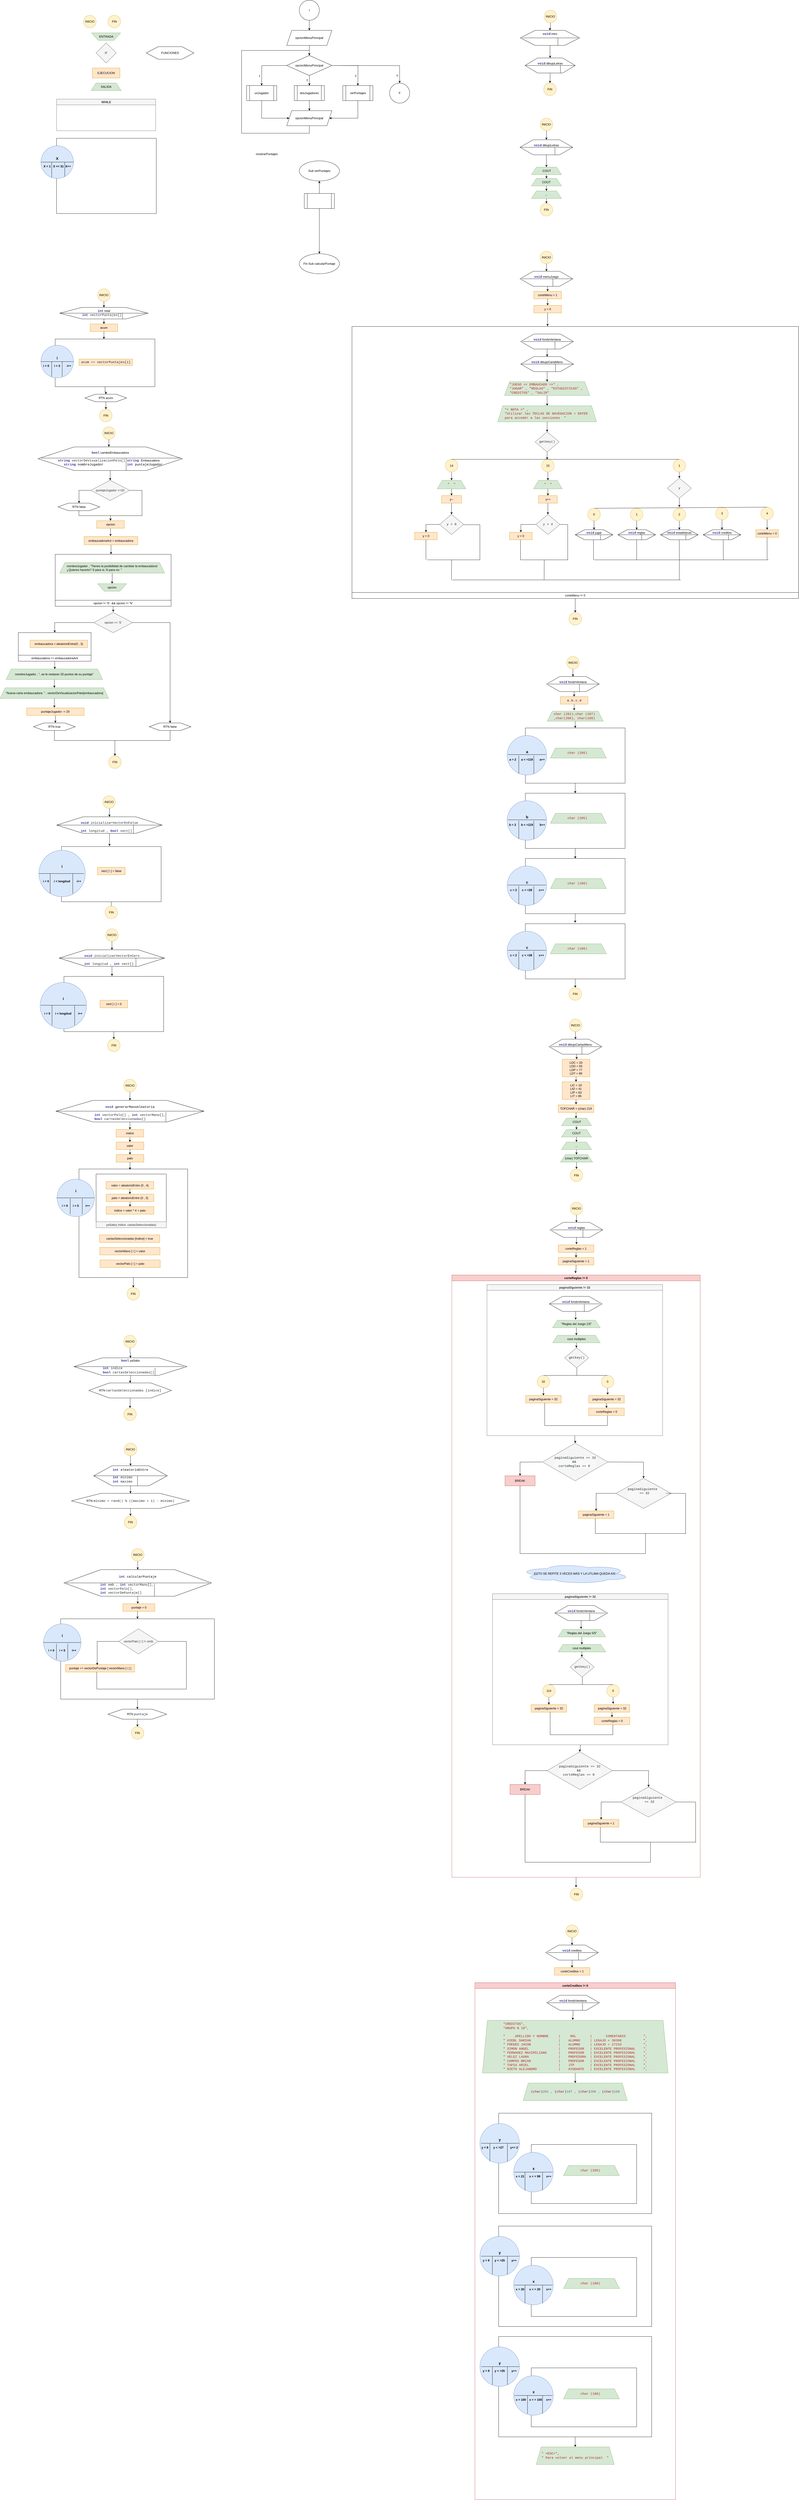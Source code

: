 <mxfile version="24.6.3" type="github">
  <diagram id="C5RBs43oDa-KdzZeNtuy" name="Page-1">
    <mxGraphModel dx="2459" dy="471" grid="1" gridSize="10" guides="1" tooltips="1" connect="1" arrows="1" fold="1" page="1" pageScale="1" pageWidth="827" pageHeight="1169" math="0" shadow="0">
      <root>
        <mxCell id="WIyWlLk6GJQsqaUBKTNV-0" />
        <mxCell id="WIyWlLk6GJQsqaUBKTNV-1" parent="WIyWlLk6GJQsqaUBKTNV-0" />
        <mxCell id="u5qOP3ij6ND8CkqJNDUY-2" value="" style="edgeStyle=orthogonalEdgeStyle;rounded=0;orthogonalLoop=1;jettySize=auto;html=1;" parent="WIyWlLk6GJQsqaUBKTNV-1" source="HAZp1DBVg1G07Br5cqXP-0" edge="1">
          <mxGeometry relative="1" as="geometry">
            <mxPoint x="280" y="170" as="targetPoint" />
          </mxGeometry>
        </mxCell>
        <mxCell id="HAZp1DBVg1G07Br5cqXP-0" value="I" style="ellipse;whiteSpace=wrap;html=1;" parent="WIyWlLk6GJQsqaUBKTNV-1" vertex="1">
          <mxGeometry x="240" y="50" width="80" height="80" as="geometry" />
        </mxCell>
        <mxCell id="u5qOP3ij6ND8CkqJNDUY-5" value="" style="edgeStyle=orthogonalEdgeStyle;rounded=0;orthogonalLoop=1;jettySize=auto;html=1;" parent="WIyWlLk6GJQsqaUBKTNV-1" source="u5qOP3ij6ND8CkqJNDUY-3" edge="1">
          <mxGeometry relative="1" as="geometry">
            <mxPoint x="280" y="270" as="targetPoint" />
          </mxGeometry>
        </mxCell>
        <mxCell id="u5qOP3ij6ND8CkqJNDUY-3" value="opcionMenuPrincipal" style="shape=parallelogram;perimeter=parallelogramPerimeter;whiteSpace=wrap;html=1;fixedSize=1;" parent="WIyWlLk6GJQsqaUBKTNV-1" vertex="1">
          <mxGeometry x="190" y="170" width="180" height="60" as="geometry" />
        </mxCell>
        <mxCell id="u5qOP3ij6ND8CkqJNDUY-9" style="edgeStyle=orthogonalEdgeStyle;rounded=0;orthogonalLoop=1;jettySize=auto;html=1;exitX=1;exitY=0.5;exitDx=0;exitDy=0;entryX=0.5;entryY=0;entryDx=0;entryDy=0;" parent="WIyWlLk6GJQsqaUBKTNV-1" edge="1">
          <mxGeometry relative="1" as="geometry">
            <mxPoint x="370" y="310" as="sourcePoint" />
            <mxPoint x="473.5" y="390" as="targetPoint" />
          </mxGeometry>
        </mxCell>
        <mxCell id="u5qOP3ij6ND8CkqJNDUY-16" value="3" style="edgeLabel;html=1;align=center;verticalAlign=middle;resizable=0;points=[];" parent="u5qOP3ij6ND8CkqJNDUY-9" connectable="0" vertex="1">
          <mxGeometry x="0.488" y="-2" relative="1" as="geometry">
            <mxPoint x="-8" y="8" as="offset" />
          </mxGeometry>
        </mxCell>
        <mxCell id="u5qOP3ij6ND8CkqJNDUY-10" value="" style="edgeStyle=orthogonalEdgeStyle;rounded=0;orthogonalLoop=1;jettySize=auto;html=1;" parent="WIyWlLk6GJQsqaUBKTNV-1" edge="1">
          <mxGeometry relative="1" as="geometry">
            <mxPoint x="280" y="350" as="sourcePoint" />
            <mxPoint x="280" y="390" as="targetPoint" />
          </mxGeometry>
        </mxCell>
        <mxCell id="u5qOP3ij6ND8CkqJNDUY-15" value="2" style="edgeLabel;html=1;align=center;verticalAlign=middle;resizable=0;points=[];" parent="u5qOP3ij6ND8CkqJNDUY-10" connectable="0" vertex="1">
          <mxGeometry x="-0.15" relative="1" as="geometry">
            <mxPoint x="-10" as="offset" />
          </mxGeometry>
        </mxCell>
        <mxCell id="u5qOP3ij6ND8CkqJNDUY-11" style="edgeStyle=orthogonalEdgeStyle;rounded=0;orthogonalLoop=1;jettySize=auto;html=1;exitX=0;exitY=0.5;exitDx=0;exitDy=0;entryX=0.5;entryY=0;entryDx=0;entryDy=0;" parent="WIyWlLk6GJQsqaUBKTNV-1" edge="1">
          <mxGeometry relative="1" as="geometry">
            <mxPoint x="190" y="310" as="sourcePoint" />
            <mxPoint x="90" y="390" as="targetPoint" />
          </mxGeometry>
        </mxCell>
        <mxCell id="u5qOP3ij6ND8CkqJNDUY-14" value="1" style="edgeLabel;html=1;align=center;verticalAlign=middle;resizable=0;points=[];" parent="u5qOP3ij6ND8CkqJNDUY-11" connectable="0" vertex="1">
          <mxGeometry x="0.456" y="-2" relative="1" as="geometry">
            <mxPoint x="-8" y="9" as="offset" />
          </mxGeometry>
        </mxCell>
        <mxCell id="u5qOP3ij6ND8CkqJNDUY-13" style="edgeStyle=orthogonalEdgeStyle;rounded=0;orthogonalLoop=1;jettySize=auto;html=1;exitX=1;exitY=0.5;exitDx=0;exitDy=0;" parent="WIyWlLk6GJQsqaUBKTNV-1" target="u5qOP3ij6ND8CkqJNDUY-12" edge="1">
          <mxGeometry relative="1" as="geometry">
            <mxPoint x="370" y="310" as="sourcePoint" />
          </mxGeometry>
        </mxCell>
        <mxCell id="u5qOP3ij6ND8CkqJNDUY-17" value="0" style="edgeLabel;html=1;align=center;verticalAlign=middle;resizable=0;points=[];" parent="u5qOP3ij6ND8CkqJNDUY-13" connectable="0" vertex="1">
          <mxGeometry x="0.794" y="4" relative="1" as="geometry">
            <mxPoint x="-14" y="5" as="offset" />
          </mxGeometry>
        </mxCell>
        <mxCell id="u5qOP3ij6ND8CkqJNDUY-21" style="edgeStyle=orthogonalEdgeStyle;rounded=0;orthogonalLoop=1;jettySize=auto;html=1;exitX=0.5;exitY=1;exitDx=0;exitDy=0;entryX=0;entryY=0.5;entryDx=0;entryDy=0;" parent="WIyWlLk6GJQsqaUBKTNV-1" target="u5qOP3ij6ND8CkqJNDUY-20" edge="1">
          <mxGeometry relative="1" as="geometry">
            <Array as="points">
              <mxPoint x="90" y="520" />
            </Array>
            <mxPoint x="90" y="450" as="sourcePoint" />
          </mxGeometry>
        </mxCell>
        <mxCell id="u5qOP3ij6ND8CkqJNDUY-22" style="edgeStyle=orthogonalEdgeStyle;rounded=0;orthogonalLoop=1;jettySize=auto;html=1;exitX=0.5;exitY=1;exitDx=0;exitDy=0;entryX=0.5;entryY=0;entryDx=0;entryDy=0;" parent="WIyWlLk6GJQsqaUBKTNV-1" target="u5qOP3ij6ND8CkqJNDUY-20" edge="1">
          <mxGeometry relative="1" as="geometry">
            <mxPoint x="280" y="450" as="sourcePoint" />
          </mxGeometry>
        </mxCell>
        <mxCell id="u5qOP3ij6ND8CkqJNDUY-23" style="edgeStyle=orthogonalEdgeStyle;rounded=0;orthogonalLoop=1;jettySize=auto;html=1;exitX=0.5;exitY=1;exitDx=0;exitDy=0;entryX=1;entryY=0.5;entryDx=0;entryDy=0;" parent="WIyWlLk6GJQsqaUBKTNV-1" target="u5qOP3ij6ND8CkqJNDUY-20" edge="1">
          <mxGeometry relative="1" as="geometry">
            <Array as="points">
              <mxPoint x="474" y="520" />
            </Array>
            <mxPoint x="473.5" y="450" as="sourcePoint" />
          </mxGeometry>
        </mxCell>
        <mxCell id="u5qOP3ij6ND8CkqJNDUY-12" value="F" style="ellipse;whiteSpace=wrap;html=1;aspect=fixed;" parent="WIyWlLk6GJQsqaUBKTNV-1" vertex="1">
          <mxGeometry x="600" y="380" width="80" height="80" as="geometry" />
        </mxCell>
        <mxCell id="u5qOP3ij6ND8CkqJNDUY-24" style="edgeStyle=orthogonalEdgeStyle;rounded=0;orthogonalLoop=1;jettySize=auto;html=1;exitX=0.5;exitY=1;exitDx=0;exitDy=0;entryX=0.5;entryY=0;entryDx=0;entryDy=0;" parent="WIyWlLk6GJQsqaUBKTNV-1" source="u5qOP3ij6ND8CkqJNDUY-20" edge="1">
          <mxGeometry relative="1" as="geometry">
            <mxPoint x="280" y="270" as="targetPoint" />
            <Array as="points">
              <mxPoint x="280" y="580" />
              <mxPoint x="10" y="580" />
              <mxPoint x="10" y="250" />
              <mxPoint x="280" y="250" />
            </Array>
          </mxGeometry>
        </mxCell>
        <mxCell id="u5qOP3ij6ND8CkqJNDUY-20" value="opcionMenuPrincipal" style="shape=parallelogram;perimeter=parallelogramPerimeter;whiteSpace=wrap;html=1;fixedSize=1;" parent="WIyWlLk6GJQsqaUBKTNV-1" vertex="1">
          <mxGeometry x="190" y="490" width="180" height="60" as="geometry" />
        </mxCell>
        <mxCell id="u5qOP3ij6ND8CkqJNDUY-25" value="mostrarPuntajes" style="text;html=1;align=center;verticalAlign=middle;resizable=0;points=[];autosize=1;strokeColor=none;fillColor=none;" parent="WIyWlLk6GJQsqaUBKTNV-1" vertex="1">
          <mxGeometry x="50" y="648" width="120" height="30" as="geometry" />
        </mxCell>
        <mxCell id="u5qOP3ij6ND8CkqJNDUY-26" value="Sub verPuntajes" style="ellipse;whiteSpace=wrap;html=1;" parent="WIyWlLk6GJQsqaUBKTNV-1" vertex="1">
          <mxGeometry x="240" y="690" width="160" height="80" as="geometry" />
        </mxCell>
        <mxCell id="u5qOP3ij6ND8CkqJNDUY-27" value="Fin Sub calcularPuntaje" style="ellipse;whiteSpace=wrap;html=1;" parent="WIyWlLk6GJQsqaUBKTNV-1" vertex="1">
          <mxGeometry x="240" y="1060" width="160" height="80" as="geometry" />
        </mxCell>
        <mxCell id="u5qOP3ij6ND8CkqJNDUY-28" style="edgeStyle=orthogonalEdgeStyle;rounded=0;orthogonalLoop=1;jettySize=auto;html=1;exitX=0.5;exitY=1;exitDx=0;exitDy=0;" parent="WIyWlLk6GJQsqaUBKTNV-1" source="u5qOP3ij6ND8CkqJNDUY-26" target="u5qOP3ij6ND8CkqJNDUY-27" edge="1">
          <mxGeometry relative="1" as="geometry" />
        </mxCell>
        <mxCell id="u5qOP3ij6ND8CkqJNDUY-30" value="" style="edgeStyle=orthogonalEdgeStyle;rounded=0;orthogonalLoop=1;jettySize=auto;html=1;" parent="WIyWlLk6GJQsqaUBKTNV-1" source="u5qOP3ij6ND8CkqJNDUY-29" target="u5qOP3ij6ND8CkqJNDUY-26" edge="1">
          <mxGeometry relative="1" as="geometry" />
        </mxCell>
        <mxCell id="u5qOP3ij6ND8CkqJNDUY-29" value="" style="shape=process;whiteSpace=wrap;html=1;backgroundOutline=1;" parent="WIyWlLk6GJQsqaUBKTNV-1" vertex="1">
          <mxGeometry x="260" y="820" width="120" height="60" as="geometry" />
        </mxCell>
        <mxCell id="u5qOP3ij6ND8CkqJNDUY-31" value="opcionMenuPrincipal" style="rhombus;whiteSpace=wrap;html=1;" parent="WIyWlLk6GJQsqaUBKTNV-1" vertex="1">
          <mxGeometry x="190" y="270" width="180" height="80" as="geometry" />
        </mxCell>
        <mxCell id="JH2BPLY3jY3wUu7ko6vr-0" value="unJugador" style="shape=process;whiteSpace=wrap;html=1;backgroundOutline=1;" parent="WIyWlLk6GJQsqaUBKTNV-1" vertex="1">
          <mxGeometry x="30" y="390" width="120" height="60" as="geometry" />
        </mxCell>
        <mxCell id="JH2BPLY3jY3wUu7ko6vr-1" value="dosJugadores" style="shape=process;whiteSpace=wrap;html=1;backgroundOutline=1;" parent="WIyWlLk6GJQsqaUBKTNV-1" vertex="1">
          <mxGeometry x="220" y="390" width="120" height="60" as="geometry" />
        </mxCell>
        <mxCell id="JH2BPLY3jY3wUu7ko6vr-2" value="verPuntajes" style="shape=process;whiteSpace=wrap;html=1;backgroundOutline=1;" parent="WIyWlLk6GJQsqaUBKTNV-1" vertex="1">
          <mxGeometry x="413.5" y="390" width="120" height="60" as="geometry" />
        </mxCell>
        <mxCell id="6Hut0MXTEwNpOhIjhO51-0" value="EJECUCION" style="rounded=0;whiteSpace=wrap;html=1;fillColor=#ffe6cc;strokeColor=#d79b00;" vertex="1" parent="WIyWlLk6GJQsqaUBKTNV-1">
          <mxGeometry x="-585" y="320" width="110" height="40" as="geometry" />
        </mxCell>
        <mxCell id="6Hut0MXTEwNpOhIjhO51-1" value="SALIDA" style="shape=trapezoid;perimeter=trapezoidPerimeter;whiteSpace=wrap;html=1;fixedSize=1;fillColor=#d5e8d4;strokeColor=#82b366;" vertex="1" parent="WIyWlLk6GJQsqaUBKTNV-1">
          <mxGeometry x="-590" y="380" width="120" height="30" as="geometry" />
        </mxCell>
        <mxCell id="6Hut0MXTEwNpOhIjhO51-2" value="INICIO" style="ellipse;whiteSpace=wrap;html=1;aspect=fixed;fillColor=#fff2cc;strokeColor=#d6b656;" vertex="1" parent="WIyWlLk6GJQsqaUBKTNV-1">
          <mxGeometry x="-620" y="110" width="50" height="50" as="geometry" />
        </mxCell>
        <mxCell id="6Hut0MXTEwNpOhIjhO51-3" value="IF" style="rhombus;whiteSpace=wrap;html=1;fillColor=#f5f5f5;strokeColor=#666666;fontColor=#333333;" vertex="1" parent="WIyWlLk6GJQsqaUBKTNV-1">
          <mxGeometry x="-570" y="220" width="80" height="80" as="geometry" />
        </mxCell>
        <mxCell id="6Hut0MXTEwNpOhIjhO51-4" value="ENTRADA" style="verticalLabelPosition=middle;verticalAlign=middle;html=1;shape=trapezoid;perimeter=trapezoidPerimeter;whiteSpace=wrap;size=0.23;arcSize=10;flipV=1;labelPosition=center;align=center;fillColor=#d5e8d4;strokeColor=#82b366;" vertex="1" parent="WIyWlLk6GJQsqaUBKTNV-1">
          <mxGeometry x="-587.5" y="180" width="115" height="30" as="geometry" />
        </mxCell>
        <mxCell id="6Hut0MXTEwNpOhIjhO51-6" value="FIN" style="ellipse;whiteSpace=wrap;html=1;aspect=fixed;fillColor=#fff2cc;strokeColor=#d6b656;" vertex="1" parent="WIyWlLk6GJQsqaUBKTNV-1">
          <mxGeometry x="-522.5" y="110" width="50" height="50" as="geometry" />
        </mxCell>
        <mxCell id="6Hut0MXTEwNpOhIjhO51-11" value="WHILE" style="swimlane;whiteSpace=wrap;html=1;fillColor=#f5f5f5;fontColor=#333333;strokeColor=#666666;" vertex="1" parent="WIyWlLk6GJQsqaUBKTNV-1">
          <mxGeometry x="-727.5" y="444" width="395" height="126" as="geometry" />
        </mxCell>
        <mxCell id="6Hut0MXTEwNpOhIjhO51-30" value="" style="rounded=0;whiteSpace=wrap;html=1;" vertex="1" parent="WIyWlLk6GJQsqaUBKTNV-1">
          <mxGeometry x="-727.5" y="600" width="397.5" height="300" as="geometry" />
        </mxCell>
        <mxCell id="6Hut0MXTEwNpOhIjhO51-32" value="&lt;b&gt;&lt;font style=&quot;font-size: 15px;&quot;&gt;X&lt;/font&gt;&lt;/b&gt;&lt;br&gt;&lt;br&gt;&lt;b&gt;X = 1&amp;nbsp; &amp;nbsp;X &amp;lt;= 31&amp;nbsp; X++&lt;/b&gt;" style="ellipse;whiteSpace=wrap;html=1;aspect=fixed;fillColor=#dae8fc;strokeColor=#6c8ebf;" vertex="1" parent="WIyWlLk6GJQsqaUBKTNV-1">
          <mxGeometry x="-790" y="630" width="130" height="130" as="geometry" />
        </mxCell>
        <mxCell id="6Hut0MXTEwNpOhIjhO51-33" value="" style="line;strokeWidth=1;html=1;perimeter=backbonePerimeter;points=[];outlineConnect=0;" vertex="1" parent="WIyWlLk6GJQsqaUBKTNV-1">
          <mxGeometry x="-790" y="690" width="130" height="10" as="geometry" />
        </mxCell>
        <mxCell id="6Hut0MXTEwNpOhIjhO51-34" value="" style="line;strokeWidth=1;direction=south;html=1;" vertex="1" parent="WIyWlLk6GJQsqaUBKTNV-1">
          <mxGeometry x="-752" y="695" width="10" height="61" as="geometry" />
        </mxCell>
        <mxCell id="6Hut0MXTEwNpOhIjhO51-35" value="" style="line;strokeWidth=1;direction=south;html=1;" vertex="1" parent="WIyWlLk6GJQsqaUBKTNV-1">
          <mxGeometry x="-700" y="695" width="10" height="58" as="geometry" />
        </mxCell>
        <mxCell id="6Hut0MXTEwNpOhIjhO51-37" value="FUNCIONES" style="shape=hexagon;perimeter=hexagonPerimeter2;whiteSpace=wrap;html=1;size=0.25" vertex="1" parent="WIyWlLk6GJQsqaUBKTNV-1">
          <mxGeometry x="-370" y="235" width="190" height="50" as="geometry" />
        </mxCell>
        <mxCell id="6Hut0MXTEwNpOhIjhO51-60" value="" style="edgeStyle=orthogonalEdgeStyle;rounded=0;orthogonalLoop=1;jettySize=auto;html=1;" edge="1" parent="WIyWlLk6GJQsqaUBKTNV-1" source="6Hut0MXTEwNpOhIjhO51-42">
          <mxGeometry relative="1" as="geometry">
            <mxPoint x="-531.182" y="1620.0" as="targetPoint" />
          </mxGeometry>
        </mxCell>
        <mxCell id="6Hut0MXTEwNpOhIjhO51-42" value="" style="rounded=0;whiteSpace=wrap;html=1;" vertex="1" parent="WIyWlLk6GJQsqaUBKTNV-1">
          <mxGeometry x="-733" y="1400" width="397.5" height="190" as="geometry" />
        </mxCell>
        <mxCell id="6Hut0MXTEwNpOhIjhO51-43" value="&lt;span style=&quot;font-size: 15px;&quot;&gt;&lt;b&gt;i&lt;/b&gt;&lt;/span&gt;&lt;br&gt;&lt;br&gt;&lt;b&gt;i = 0&amp;nbsp; &amp;nbsp; &amp;nbsp; i &amp;lt; 3&amp;nbsp; &amp;nbsp; &amp;nbsp; &amp;nbsp; i++&lt;/b&gt;" style="ellipse;whiteSpace=wrap;html=1;aspect=fixed;fillColor=#dae8fc;strokeColor=#6c8ebf;" vertex="1" parent="WIyWlLk6GJQsqaUBKTNV-1">
          <mxGeometry x="-790" y="1425" width="130" height="130" as="geometry" />
        </mxCell>
        <mxCell id="6Hut0MXTEwNpOhIjhO51-44" value="" style="line;strokeWidth=1;html=1;perimeter=backbonePerimeter;points=[];outlineConnect=0;" vertex="1" parent="WIyWlLk6GJQsqaUBKTNV-1">
          <mxGeometry x="-790" y="1485" width="130" height="10" as="geometry" />
        </mxCell>
        <mxCell id="6Hut0MXTEwNpOhIjhO51-45" value="" style="line;strokeWidth=1;direction=south;html=1;" vertex="1" parent="WIyWlLk6GJQsqaUBKTNV-1">
          <mxGeometry x="-752" y="1490" width="10" height="60" as="geometry" />
        </mxCell>
        <mxCell id="6Hut0MXTEwNpOhIjhO51-46" value="" style="line;strokeWidth=1;direction=south;html=1;" vertex="1" parent="WIyWlLk6GJQsqaUBKTNV-1">
          <mxGeometry x="-710" y="1490" width="10" height="60" as="geometry" />
        </mxCell>
        <mxCell id="6Hut0MXTEwNpOhIjhO51-65" style="edgeStyle=orthogonalEdgeStyle;rounded=0;orthogonalLoop=1;jettySize=auto;html=1;entryX=0.5;entryY=0;entryDx=0;entryDy=0;" edge="1" parent="WIyWlLk6GJQsqaUBKTNV-1" source="6Hut0MXTEwNpOhIjhO51-47" target="6Hut0MXTEwNpOhIjhO51-51">
          <mxGeometry relative="1" as="geometry" />
        </mxCell>
        <mxCell id="6Hut0MXTEwNpOhIjhO51-47" value="INICIO" style="ellipse;whiteSpace=wrap;html=1;aspect=fixed;fillColor=#fff2cc;strokeColor=#d6b656;" vertex="1" parent="WIyWlLk6GJQsqaUBKTNV-1">
          <mxGeometry x="-563.75" y="1200" width="50" height="50" as="geometry" />
        </mxCell>
        <mxCell id="6Hut0MXTEwNpOhIjhO51-48" value="FIN" style="ellipse;whiteSpace=wrap;html=1;aspect=fixed;fillColor=#fff2cc;strokeColor=#d6b656;" vertex="1" parent="WIyWlLk6GJQsqaUBKTNV-1">
          <mxGeometry x="-556.25" y="1680" width="50" height="50" as="geometry" />
        </mxCell>
        <mxCell id="6Hut0MXTEwNpOhIjhO51-55" value="" style="edgeStyle=orthogonalEdgeStyle;rounded=0;orthogonalLoop=1;jettySize=auto;html=1;" edge="1" parent="WIyWlLk6GJQsqaUBKTNV-1" source="6Hut0MXTEwNpOhIjhO51-49">
          <mxGeometry relative="1" as="geometry">
            <mxPoint x="-539" y="1400" as="targetPoint" />
          </mxGeometry>
        </mxCell>
        <mxCell id="6Hut0MXTEwNpOhIjhO51-49" value="acum" style="rounded=0;whiteSpace=wrap;html=1;fillColor=#ffe6cc;strokeColor=#d79b00;" vertex="1" parent="WIyWlLk6GJQsqaUBKTNV-1">
          <mxGeometry x="-593.75" y="1340" width="110" height="30" as="geometry" />
        </mxCell>
        <mxCell id="6Hut0MXTEwNpOhIjhO51-51" value="&lt;span style=&quot;color: rgb(51, 51, 153); font-weight: bold; font-family: SFMono-Regular, Menlo, Monaco, Consolas, &amp;quot;Liberation Mono&amp;quot;, &amp;quot;Courier New&amp;quot;, monospace; font-size: 13.125px; text-align: left; background-color: initial;&quot;&gt;int&lt;/span&gt;&amp;nbsp;total&lt;br&gt;&lt;pre style=&quot;box-sizing: border-box; font-family: SFMono-Regular, Menlo, Monaco, Consolas, &amp;quot;Liberation Mono&amp;quot;, &amp;quot;Courier New&amp;quot;, monospace; font-size: 13.125px; margin-top: 0px; margin-bottom: 0px; overflow: auto; color: rgb(33, 37, 41); text-align: left; line-height: 16.406px;&quot; id=&quot;yui_3_17_2_1_1719522832613_25&quot;&gt;&lt;span style=&quot;box-sizing: border-box; color: rgb(51, 51, 153); font-weight: bold;&quot; id=&quot;yui_3_17_2_1_1719522832613_33&quot;&gt;int&lt;/span&gt; vectorPuntajes[]  &lt;/pre&gt;" style="shape=hexagon;perimeter=hexagonPerimeter2;whiteSpace=wrap;html=1;size=0.25" vertex="1" parent="WIyWlLk6GJQsqaUBKTNV-1">
          <mxGeometry x="-714.75" y="1274" width="352" height="46" as="geometry" />
        </mxCell>
        <mxCell id="6Hut0MXTEwNpOhIjhO51-52" value="&lt;pre style=&quot;box-sizing: border-box; font-family: SFMono-Regular, Menlo, Monaco, Consolas, &amp;quot;Liberation Mono&amp;quot;, &amp;quot;Courier New&amp;quot;, monospace; font-size: 13.125px; margin-top: 0px; margin-bottom: 0px; overflow: auto; color: rgb(33, 37, 41); text-align: left; line-height: 16.406px;&quot; id=&quot;yui_3_17_2_1_1719407686035_30&quot;&gt;acum &lt;span style=&quot;box-sizing: border-box; color: rgb(51, 51, 51);&quot;&gt;+=&lt;/span&gt; vectorPuntajes[i]&lt;/pre&gt;" style="rounded=0;whiteSpace=wrap;html=1;fillColor=#ffe6cc;strokeColor=#d79b00;" vertex="1" parent="WIyWlLk6GJQsqaUBKTNV-1">
          <mxGeometry x="-638.12" y="1480" width="213.75" height="25" as="geometry" />
        </mxCell>
        <mxCell id="6Hut0MXTEwNpOhIjhO51-58" style="edgeStyle=orthogonalEdgeStyle;rounded=0;orthogonalLoop=1;jettySize=auto;html=1;entryX=0.5;entryY=0;entryDx=0;entryDy=0;" edge="1" parent="WIyWlLk6GJQsqaUBKTNV-1" source="6Hut0MXTEwNpOhIjhO51-51" target="6Hut0MXTEwNpOhIjhO51-49">
          <mxGeometry relative="1" as="geometry" />
        </mxCell>
        <mxCell id="6Hut0MXTEwNpOhIjhO51-61" value="" style="edgeStyle=orthogonalEdgeStyle;rounded=0;orthogonalLoop=1;jettySize=auto;html=1;" edge="1" parent="WIyWlLk6GJQsqaUBKTNV-1" target="6Hut0MXTEwNpOhIjhO51-48">
          <mxGeometry relative="1" as="geometry">
            <mxPoint x="-531.182" y="1650" as="sourcePoint" />
          </mxGeometry>
        </mxCell>
        <mxCell id="6Hut0MXTEwNpOhIjhO51-62" value="" style="line;strokeWidth=1;html=1;perimeter=backbonePerimeter;points=[];outlineConnect=0;" vertex="1" parent="WIyWlLk6GJQsqaUBKTNV-1">
          <mxGeometry x="-714.75" y="1292" width="345" height="10" as="geometry" />
        </mxCell>
        <mxCell id="6Hut0MXTEwNpOhIjhO51-66" value="RTN acum" style="shape=hexagon;perimeter=hexagonPerimeter2;whiteSpace=wrap;html=1;size=0.25" vertex="1" parent="WIyWlLk6GJQsqaUBKTNV-1">
          <mxGeometry x="-614.37" y="1620" width="166.25" height="30" as="geometry" />
        </mxCell>
        <mxCell id="6Hut0MXTEwNpOhIjhO51-69" value="" style="line;strokeWidth=1;direction=south;html=1;" vertex="1" parent="WIyWlLk6GJQsqaUBKTNV-1">
          <mxGeometry x="-470" y="1296" width="10" height="24" as="geometry" />
        </mxCell>
        <mxCell id="6Hut0MXTEwNpOhIjhO51-106" style="edgeStyle=orthogonalEdgeStyle;rounded=0;orthogonalLoop=1;jettySize=auto;html=1;" edge="1" parent="WIyWlLk6GJQsqaUBKTNV-1" source="6Hut0MXTEwNpOhIjhO51-81">
          <mxGeometry relative="1" as="geometry">
            <mxPoint x="-512.5" y="2185.778" as="targetPoint" />
          </mxGeometry>
        </mxCell>
        <mxCell id="6Hut0MXTEwNpOhIjhO51-81" value="opcion" style="rounded=0;whiteSpace=wrap;html=1;fillColor=#ffe6cc;strokeColor=#d79b00;" vertex="1" parent="WIyWlLk6GJQsqaUBKTNV-1">
          <mxGeometry x="-567.5" y="2124" width="110" height="30" as="geometry" />
        </mxCell>
        <mxCell id="6Hut0MXTEwNpOhIjhO51-92" value="" style="edgeStyle=orthogonalEdgeStyle;rounded=0;orthogonalLoop=1;jettySize=auto;html=1;" edge="1" parent="WIyWlLk6GJQsqaUBKTNV-1" source="6Hut0MXTEwNpOhIjhO51-82" target="6Hut0MXTEwNpOhIjhO51-90">
          <mxGeometry relative="1" as="geometry" />
        </mxCell>
        <mxCell id="6Hut0MXTEwNpOhIjhO51-82" value="&lt;div style=&quot;text-align: left;&quot;&gt;&lt;span style=&quot;background-color: initial; font-size: 13.125px;&quot;&gt;&lt;font face=&quot;SFMono-Regular, Menlo, Monaco, Consolas, Liberation Mono, Courier New, monospace&quot; color=&quot;#333399&quot;&gt;&lt;b&gt;&amp;nbsp;&lt;/b&gt;&lt;/font&gt;&lt;/span&gt;&lt;/div&gt;&lt;span style=&quot;background-color: initial; color: rgb(51, 51, 153); font-weight: bold; font-family: SFMono-Regular, Menlo, Monaco, Consolas, &amp;quot;Liberation Mono&amp;quot;, &amp;quot;Courier New&amp;quot;, monospace; font-size: 13.125px; text-align: left;&quot;&gt;bool&lt;/span&gt;&lt;span style=&quot;background-color: initial;&quot;&gt;&amp;nbsp;cambioEmbaucadora&lt;/span&gt;&lt;span style=&quot;background-color: initial;&quot;&gt;&lt;br&gt;&lt;br&gt;&lt;/span&gt;&lt;div&gt;&lt;pre style=&quot;box-sizing: border-box; font-family: SFMono-Regular, Menlo, Monaco, Consolas, &amp;quot;Liberation Mono&amp;quot;, &amp;quot;Courier New&amp;quot;, monospace; font-size: 13.125px; margin-top: 0px; margin-bottom: 0px; overflow: auto; text-align: left; line-height: 16.406px;&quot; id=&quot;yui_3_17_2_1_1719522832613_25&quot;&gt;&lt;span style=&quot;color: rgb(33, 37, 41);&quot;&gt;&lt;span style=&quot;box-sizing: border-box; color: rgb(51, 51, 153); font-weight: bold;&quot; id=&quot;yui_3_17_2_1_1719522832613_33&quot;&gt;string&lt;/span&gt; vectorDeVisualizacionPalo[] &lt;/span&gt;&lt;font color=&quot;#333399&quot;&gt;&lt;b&gt;string &lt;/b&gt;&lt;/font&gt;&lt;span style=&quot;color: rgb(0, 0, 0); font-family: Helvetica; font-size: 12px; text-align: center; white-space: normal; background-color: initial;&quot;&gt;Embaucadora&lt;br&gt;&lt;/span&gt;   &lt;b style=&quot;color: rgb(51, 51, 153); background-color: initial; white-space: normal;&quot;&gt;string&lt;/b&gt; nombreJugador&amp;nbsp;          &lt;span style=&quot;background-color: initial; white-space: normal;&quot;&gt;&amp;nbsp;&lt;/span&gt;&lt;b style=&quot;background-color: initial; color: rgb(51, 51, 153); white-space: normal;&quot;&gt;int&lt;/b&gt;&lt;span style=&quot;background-color: initial; white-space: normal;&quot;&gt;&amp;nbsp;puntajeJugador&lt;/span&gt;&lt;/pre&gt;&lt;pre style=&quot;box-sizing: border-box; font-family: SFMono-Regular, Menlo, Monaco, Consolas, &amp;quot;Liberation Mono&amp;quot;, &amp;quot;Courier New&amp;quot;, monospace; font-size: 13.125px; margin-top: 0px; margin-bottom: 0px; overflow: auto; text-align: left; line-height: 16.406px;&quot; id=&quot;yui_3_17_2_1_1719522832613_25&quot;&gt;&lt;font style=&quot;background-color: initial; white-space: normal;&quot; color=&quot;#212529&quot;&gt;&lt;/font&gt;&lt;/pre&gt;&lt;pre style=&quot;box-sizing: border-box; font-family: SFMono-Regular, Menlo, Monaco, Consolas, &amp;quot;Liberation Mono&amp;quot;, &amp;quot;Courier New&amp;quot;, monospace; font-size: 13.125px; margin-top: 0px; margin-bottom: 0px; overflow: auto; color: rgb(33, 37, 41); text-align: left; line-height: 16.406px;&quot; id=&quot;yui_3_17_2_1_1719522832613_25&quot;&gt;  &lt;/pre&gt;&lt;/div&gt;" style="shape=hexagon;perimeter=hexagonPerimeter2;whiteSpace=wrap;html=1;size=0.25" vertex="1" parent="WIyWlLk6GJQsqaUBKTNV-1">
          <mxGeometry x="-801.13" y="1830" width="574.75" height="94" as="geometry" />
        </mxCell>
        <mxCell id="6Hut0MXTEwNpOhIjhO51-86" value="" style="line;strokeWidth=1;html=1;perimeter=backbonePerimeter;points=[];outlineConnect=0;" vertex="1" parent="WIyWlLk6GJQsqaUBKTNV-1">
          <mxGeometry x="-789" y="1869.5" width="553" height="10" as="geometry" />
        </mxCell>
        <mxCell id="6Hut0MXTEwNpOhIjhO51-88" value="" style="line;strokeWidth=1;direction=south;html=1;" vertex="1" parent="WIyWlLk6GJQsqaUBKTNV-1">
          <mxGeometry x="-455.25" y="1874" width="10" height="50" as="geometry" />
        </mxCell>
        <mxCell id="6Hut0MXTEwNpOhIjhO51-93" style="edgeStyle=orthogonalEdgeStyle;rounded=0;orthogonalLoop=1;jettySize=auto;html=1;entryX=0.5;entryY=0;entryDx=0;entryDy=0;exitX=0;exitY=0.5;exitDx=0;exitDy=0;" edge="1" parent="WIyWlLk6GJQsqaUBKTNV-1" source="6Hut0MXTEwNpOhIjhO51-90" target="6Hut0MXTEwNpOhIjhO51-91">
          <mxGeometry relative="1" as="geometry">
            <Array as="points">
              <mxPoint x="-638" y="2003" />
              <mxPoint x="-638" y="2054" />
            </Array>
          </mxGeometry>
        </mxCell>
        <mxCell id="6Hut0MXTEwNpOhIjhO51-99" style="edgeStyle=orthogonalEdgeStyle;rounded=0;orthogonalLoop=1;jettySize=auto;html=1;entryX=0.5;entryY=0;entryDx=0;entryDy=0;" edge="1" parent="WIyWlLk6GJQsqaUBKTNV-1" source="6Hut0MXTEwNpOhIjhO51-90" target="6Hut0MXTEwNpOhIjhO51-81">
          <mxGeometry relative="1" as="geometry">
            <Array as="points">
              <mxPoint x="-387" y="2003" />
              <mxPoint x="-387" y="2104" />
              <mxPoint x="-513" y="2104" />
            </Array>
          </mxGeometry>
        </mxCell>
        <mxCell id="6Hut0MXTEwNpOhIjhO51-90" value="puntajeJugador &amp;lt;=20" style="rhombus;whiteSpace=wrap;html=1;fillColor=#f5f5f5;strokeColor=#666666;fontColor=#333333;" vertex="1" parent="WIyWlLk6GJQsqaUBKTNV-1">
          <mxGeometry x="-590.88" y="1963" width="154.25" height="80" as="geometry" />
        </mxCell>
        <mxCell id="6Hut0MXTEwNpOhIjhO51-98" style="edgeStyle=orthogonalEdgeStyle;rounded=0;orthogonalLoop=1;jettySize=auto;html=1;" edge="1" parent="WIyWlLk6GJQsqaUBKTNV-1" source="6Hut0MXTEwNpOhIjhO51-91" target="6Hut0MXTEwNpOhIjhO51-81">
          <mxGeometry relative="1" as="geometry" />
        </mxCell>
        <mxCell id="6Hut0MXTEwNpOhIjhO51-91" value="RTN false" style="shape=hexagon;perimeter=hexagonPerimeter2;whiteSpace=wrap;html=1;size=0.25" vertex="1" parent="WIyWlLk6GJQsqaUBKTNV-1">
          <mxGeometry x="-721.5" y="2054" width="166.25" height="30" as="geometry" />
        </mxCell>
        <mxCell id="6Hut0MXTEwNpOhIjhO51-94" value="INICIO" style="ellipse;whiteSpace=wrap;html=1;aspect=fixed;fillColor=#fff2cc;strokeColor=#d6b656;" vertex="1" parent="WIyWlLk6GJQsqaUBKTNV-1">
          <mxGeometry x="-544" y="1750" width="50" height="50" as="geometry" />
        </mxCell>
        <mxCell id="6Hut0MXTEwNpOhIjhO51-96" style="edgeStyle=orthogonalEdgeStyle;rounded=0;orthogonalLoop=1;jettySize=auto;html=1;entryX=0.491;entryY=-0.006;entryDx=0;entryDy=0;entryPerimeter=0;" edge="1" parent="WIyWlLk6GJQsqaUBKTNV-1" source="6Hut0MXTEwNpOhIjhO51-94" target="6Hut0MXTEwNpOhIjhO51-82">
          <mxGeometry relative="1" as="geometry" />
        </mxCell>
        <mxCell id="6Hut0MXTEwNpOhIjhO51-97" value="embaucadoraAnt = embaucadora" style="rounded=0;whiteSpace=wrap;html=1;fillColor=#ffe6cc;strokeColor=#d79b00;" vertex="1" parent="WIyWlLk6GJQsqaUBKTNV-1">
          <mxGeometry x="-617.62" y="2187" width="214" height="33" as="geometry" />
        </mxCell>
        <mxCell id="6Hut0MXTEwNpOhIjhO51-100" value="" style="rounded=0;whiteSpace=wrap;html=1;" vertex="1" parent="WIyWlLk6GJQsqaUBKTNV-1">
          <mxGeometry x="-733" y="2258" width="462" height="183" as="geometry" />
        </mxCell>
        <mxCell id="6Hut0MXTEwNpOhIjhO51-103" style="edgeStyle=orthogonalEdgeStyle;rounded=0;orthogonalLoop=1;jettySize=auto;html=1;entryX=0.5;entryY=0;entryDx=0;entryDy=0;" edge="1" parent="WIyWlLk6GJQsqaUBKTNV-1" source="6Hut0MXTEwNpOhIjhO51-101" target="6Hut0MXTEwNpOhIjhO51-102">
          <mxGeometry relative="1" as="geometry" />
        </mxCell>
        <mxCell id="6Hut0MXTEwNpOhIjhO51-101" value="&lt;div style=&quot;text-align: left;&quot;&gt;&lt;span style=&quot;background-color: initial;&quot;&gt;nombreJugador , &quot;Tienes la posibilidad de cambiar la embaucadora!&lt;br&gt;¿Quieres hacerlo? S para si, N para no: &quot;&lt;/span&gt;&lt;/div&gt;" style="shape=trapezoid;perimeter=trapezoidPerimeter;whiteSpace=wrap;html=1;fixedSize=1;fillColor=#d5e8d4;strokeColor=#82b366;" vertex="1" parent="WIyWlLk6GJQsqaUBKTNV-1">
          <mxGeometry x="-714.75" y="2291" width="418" height="42" as="geometry" />
        </mxCell>
        <mxCell id="6Hut0MXTEwNpOhIjhO51-102" value="opcion" style="verticalLabelPosition=middle;verticalAlign=middle;html=1;shape=trapezoid;perimeter=trapezoidPerimeter;whiteSpace=wrap;size=0.23;arcSize=10;flipV=1;labelPosition=center;align=center;fillColor=#d5e8d4;strokeColor=#82b366;" vertex="1" parent="WIyWlLk6GJQsqaUBKTNV-1">
          <mxGeometry x="-563.75" y="2375" width="115" height="30" as="geometry" />
        </mxCell>
        <mxCell id="6Hut0MXTEwNpOhIjhO51-105" style="edgeStyle=orthogonalEdgeStyle;rounded=0;orthogonalLoop=1;jettySize=auto;html=1;entryX=0.482;entryY=-0.001;entryDx=0;entryDy=0;entryPerimeter=0;" edge="1" parent="WIyWlLk6GJQsqaUBKTNV-1" source="6Hut0MXTEwNpOhIjhO51-97" target="6Hut0MXTEwNpOhIjhO51-100">
          <mxGeometry relative="1" as="geometry" />
        </mxCell>
        <mxCell id="6Hut0MXTEwNpOhIjhO51-107" value="opcion != &#39;S&#39;&amp;nbsp; &amp;amp;&amp;amp; opcion != &#39;N&#39;" style="rounded=0;whiteSpace=wrap;html=1;" vertex="1" parent="WIyWlLk6GJQsqaUBKTNV-1">
          <mxGeometry x="-733" y="2441" width="462" height="24" as="geometry" />
        </mxCell>
        <mxCell id="6Hut0MXTEwNpOhIjhO51-117" style="edgeStyle=orthogonalEdgeStyle;rounded=0;orthogonalLoop=1;jettySize=auto;html=1;entryX=0.5;entryY=0;entryDx=0;entryDy=0;" edge="1" parent="WIyWlLk6GJQsqaUBKTNV-1" source="6Hut0MXTEwNpOhIjhO51-108" target="6Hut0MXTEwNpOhIjhO51-110">
          <mxGeometry relative="1" as="geometry" />
        </mxCell>
        <mxCell id="6Hut0MXTEwNpOhIjhO51-123" style="edgeStyle=orthogonalEdgeStyle;rounded=0;orthogonalLoop=1;jettySize=auto;html=1;entryX=0.5;entryY=0;entryDx=0;entryDy=0;" edge="1" parent="WIyWlLk6GJQsqaUBKTNV-1" source="6Hut0MXTEwNpOhIjhO51-108" target="6Hut0MXTEwNpOhIjhO51-122">
          <mxGeometry relative="1" as="geometry" />
        </mxCell>
        <mxCell id="6Hut0MXTEwNpOhIjhO51-108" value="opcion == &#39;S&#39;" style="rhombus;whiteSpace=wrap;html=1;fillColor=#f5f5f5;strokeColor=#666666;fontColor=#333333;" vertex="1" parent="WIyWlLk6GJQsqaUBKTNV-1">
          <mxGeometry x="-579.13" y="2490" width="154.25" height="80" as="geometry" />
        </mxCell>
        <mxCell id="6Hut0MXTEwNpOhIjhO51-110" value="" style="rounded=0;whiteSpace=wrap;html=1;" vertex="1" parent="WIyWlLk6GJQsqaUBKTNV-1">
          <mxGeometry x="-880" y="2570" width="290" height="90" as="geometry" />
        </mxCell>
        <mxCell id="6Hut0MXTEwNpOhIjhO51-115" value="embaucadora = aleatorioEntre(0 , 3)" style="rounded=0;whiteSpace=wrap;html=1;fillColor=#ffe6cc;strokeColor=#d79b00;" vertex="1" parent="WIyWlLk6GJQsqaUBKTNV-1">
          <mxGeometry x="-833" y="2600" width="229" height="30" as="geometry" />
        </mxCell>
        <mxCell id="6Hut0MXTEwNpOhIjhO51-116" value="embaucadora == embaucadoraAnt" style="rounded=0;whiteSpace=wrap;html=1;" vertex="1" parent="WIyWlLk6GJQsqaUBKTNV-1">
          <mxGeometry x="-880" y="2660" width="290" height="24" as="geometry" />
        </mxCell>
        <mxCell id="6Hut0MXTEwNpOhIjhO51-125" style="edgeStyle=orthogonalEdgeStyle;rounded=0;orthogonalLoop=1;jettySize=auto;html=1;entryX=0.5;entryY=0;entryDx=0;entryDy=0;" edge="1" parent="WIyWlLk6GJQsqaUBKTNV-1" source="6Hut0MXTEwNpOhIjhO51-118" target="6Hut0MXTEwNpOhIjhO51-119">
          <mxGeometry relative="1" as="geometry" />
        </mxCell>
        <mxCell id="6Hut0MXTEwNpOhIjhO51-118" value="&lt;div style=&quot;text-align: left;&quot;&gt;&lt;span style=&quot;background-color: initial;&quot;&gt;nombreJugador , &quot;, se le restaran 20 puntos de su puntaje&quot;&lt;/span&gt;&lt;/div&gt;" style="shape=trapezoid;perimeter=trapezoidPerimeter;whiteSpace=wrap;html=1;fixedSize=1;fillColor=#d5e8d4;strokeColor=#82b366;" vertex="1" parent="WIyWlLk6GJQsqaUBKTNV-1">
          <mxGeometry x="-928.56" y="2715" width="384.56" height="42" as="geometry" />
        </mxCell>
        <mxCell id="6Hut0MXTEwNpOhIjhO51-119" value="&lt;div style=&quot;text-align: left;&quot;&gt;&lt;span style=&quot;background-color: initial;&quot;&gt;&quot;Nueva carta embaucadora: &quot; , vectorDeVisualizacionPalo[embaucadora]&lt;/span&gt;&lt;/div&gt;" style="shape=trapezoid;perimeter=trapezoidPerimeter;whiteSpace=wrap;html=1;fixedSize=1;fillColor=#d5e8d4;strokeColor=#82b366;" vertex="1" parent="WIyWlLk6GJQsqaUBKTNV-1">
          <mxGeometry x="-952.28" y="2790" width="432" height="42" as="geometry" />
        </mxCell>
        <mxCell id="6Hut0MXTEwNpOhIjhO51-120" value="puntajeJugador -= 20" style="rounded=0;whiteSpace=wrap;html=1;fillColor=#ffe6cc;strokeColor=#d79b00;" vertex="1" parent="WIyWlLk6GJQsqaUBKTNV-1">
          <mxGeometry x="-846.62" y="2870" width="229" height="30" as="geometry" />
        </mxCell>
        <mxCell id="6Hut0MXTEwNpOhIjhO51-131" style="edgeStyle=orthogonalEdgeStyle;rounded=0;orthogonalLoop=1;jettySize=auto;html=1;" edge="1" parent="WIyWlLk6GJQsqaUBKTNV-1" source="6Hut0MXTEwNpOhIjhO51-121" target="6Hut0MXTEwNpOhIjhO51-130">
          <mxGeometry relative="1" as="geometry">
            <Array as="points">
              <mxPoint x="-736" y="3000" />
              <mxPoint x="-495" y="3000" />
            </Array>
          </mxGeometry>
        </mxCell>
        <mxCell id="6Hut0MXTEwNpOhIjhO51-121" value="RTN true" style="shape=hexagon;perimeter=hexagonPerimeter2;whiteSpace=wrap;html=1;size=0.25" vertex="1" parent="WIyWlLk6GJQsqaUBKTNV-1">
          <mxGeometry x="-819.4" y="2930" width="166.25" height="30" as="geometry" />
        </mxCell>
        <mxCell id="6Hut0MXTEwNpOhIjhO51-132" style="edgeStyle=orthogonalEdgeStyle;rounded=0;orthogonalLoop=1;jettySize=auto;html=1;entryX=0.5;entryY=0;entryDx=0;entryDy=0;" edge="1" parent="WIyWlLk6GJQsqaUBKTNV-1" source="6Hut0MXTEwNpOhIjhO51-122" target="6Hut0MXTEwNpOhIjhO51-130">
          <mxGeometry relative="1" as="geometry">
            <Array as="points">
              <mxPoint x="-275" y="3000" />
              <mxPoint x="-495" y="3000" />
            </Array>
          </mxGeometry>
        </mxCell>
        <mxCell id="6Hut0MXTEwNpOhIjhO51-122" value="RTN false" style="shape=hexagon;perimeter=hexagonPerimeter2;whiteSpace=wrap;html=1;size=0.25" vertex="1" parent="WIyWlLk6GJQsqaUBKTNV-1">
          <mxGeometry x="-358.12" y="2930" width="166.25" height="30" as="geometry" />
        </mxCell>
        <mxCell id="6Hut0MXTEwNpOhIjhO51-124" style="edgeStyle=orthogonalEdgeStyle;rounded=0;orthogonalLoop=1;jettySize=auto;html=1;entryX=0.505;entryY=0.005;entryDx=0;entryDy=0;entryPerimeter=0;" edge="1" parent="WIyWlLk6GJQsqaUBKTNV-1" source="6Hut0MXTEwNpOhIjhO51-116" target="6Hut0MXTEwNpOhIjhO51-118">
          <mxGeometry relative="1" as="geometry" />
        </mxCell>
        <mxCell id="6Hut0MXTEwNpOhIjhO51-126" style="edgeStyle=orthogonalEdgeStyle;rounded=0;orthogonalLoop=1;jettySize=auto;html=1;entryX=0.482;entryY=-0.033;entryDx=0;entryDy=0;entryPerimeter=0;" edge="1" parent="WIyWlLk6GJQsqaUBKTNV-1" source="6Hut0MXTEwNpOhIjhO51-119" target="6Hut0MXTEwNpOhIjhO51-120">
          <mxGeometry relative="1" as="geometry" />
        </mxCell>
        <mxCell id="6Hut0MXTEwNpOhIjhO51-127" style="edgeStyle=orthogonalEdgeStyle;rounded=0;orthogonalLoop=1;jettySize=auto;html=1;entryX=0.522;entryY=-0.011;entryDx=0;entryDy=0;entryPerimeter=0;" edge="1" parent="WIyWlLk6GJQsqaUBKTNV-1" source="6Hut0MXTEwNpOhIjhO51-120" target="6Hut0MXTEwNpOhIjhO51-121">
          <mxGeometry relative="1" as="geometry" />
        </mxCell>
        <mxCell id="6Hut0MXTEwNpOhIjhO51-130" value="FIN" style="ellipse;whiteSpace=wrap;html=1;aspect=fixed;fillColor=#fff2cc;strokeColor=#d6b656;" vertex="1" parent="WIyWlLk6GJQsqaUBKTNV-1">
          <mxGeometry x="-520" y="3061" width="50" height="50" as="geometry" />
        </mxCell>
        <mxCell id="6Hut0MXTEwNpOhIjhO51-133" style="edgeStyle=orthogonalEdgeStyle;rounded=0;orthogonalLoop=1;jettySize=auto;html=1;entryX=0.498;entryY=-0.031;entryDx=0;entryDy=0;entryPerimeter=0;" edge="1" parent="WIyWlLk6GJQsqaUBKTNV-1" source="6Hut0MXTEwNpOhIjhO51-107" target="6Hut0MXTEwNpOhIjhO51-108">
          <mxGeometry relative="1" as="geometry" />
        </mxCell>
        <mxCell id="6Hut0MXTEwNpOhIjhO51-134" value="" style="edgeStyle=orthogonalEdgeStyle;rounded=0;orthogonalLoop=1;jettySize=auto;html=1;" edge="1" parent="WIyWlLk6GJQsqaUBKTNV-1" source="6Hut0MXTEwNpOhIjhO51-135">
          <mxGeometry relative="1" as="geometry">
            <mxPoint x="-509.182" y="3660" as="targetPoint" />
          </mxGeometry>
        </mxCell>
        <mxCell id="6Hut0MXTEwNpOhIjhO51-135" value="" style="rounded=0;whiteSpace=wrap;html=1;" vertex="1" parent="WIyWlLk6GJQsqaUBKTNV-1">
          <mxGeometry x="-708.12" y="3422.5" width="397.5" height="220" as="geometry" />
        </mxCell>
        <mxCell id="6Hut0MXTEwNpOhIjhO51-136" value="&lt;span style=&quot;font-size: 15px;&quot;&gt;&lt;b&gt;i&lt;br&gt;&lt;/b&gt;&lt;/span&gt;&lt;br&gt;&lt;br&gt;&lt;br&gt;&lt;b&gt;i = 0&amp;nbsp; &amp;nbsp; &amp;nbsp; i &amp;lt; longitud&amp;nbsp; &amp;nbsp; &amp;nbsp; &amp;nbsp; i++&lt;/b&gt;" style="ellipse;whiteSpace=wrap;html=1;aspect=fixed;fillColor=#dae8fc;strokeColor=#6c8ebf;" vertex="1" parent="WIyWlLk6GJQsqaUBKTNV-1">
          <mxGeometry x="-798" y="3437.5" width="185" height="185" as="geometry" />
        </mxCell>
        <mxCell id="6Hut0MXTEwNpOhIjhO51-137" value="" style="line;strokeWidth=1;html=1;perimeter=backbonePerimeter;points=[];outlineConnect=0;" vertex="1" parent="WIyWlLk6GJQsqaUBKTNV-1">
          <mxGeometry x="-798" y="3525" width="180" height="10" as="geometry" />
        </mxCell>
        <mxCell id="6Hut0MXTEwNpOhIjhO51-138" value="" style="line;strokeWidth=1;direction=south;html=1;" vertex="1" parent="WIyWlLk6GJQsqaUBKTNV-1">
          <mxGeometry x="-758" y="3530" width="10" height="80" as="geometry" />
        </mxCell>
        <mxCell id="6Hut0MXTEwNpOhIjhO51-139" value="" style="line;strokeWidth=1;direction=south;html=1;" vertex="1" parent="WIyWlLk6GJQsqaUBKTNV-1">
          <mxGeometry x="-668" y="3530" width="10" height="80" as="geometry" />
        </mxCell>
        <mxCell id="6Hut0MXTEwNpOhIjhO51-153" style="edgeStyle=orthogonalEdgeStyle;rounded=0;orthogonalLoop=1;jettySize=auto;html=1;entryX=0.5;entryY=0;entryDx=0;entryDy=0;" edge="1" parent="WIyWlLk6GJQsqaUBKTNV-1" target="6Hut0MXTEwNpOhIjhO51-144">
          <mxGeometry relative="1" as="geometry">
            <mxPoint x="-516.75" y="3270" as="sourcePoint" />
          </mxGeometry>
        </mxCell>
        <mxCell id="6Hut0MXTEwNpOhIjhO51-141" value="INICIO" style="ellipse;whiteSpace=wrap;html=1;aspect=fixed;fillColor=#fff2cc;strokeColor=#d6b656;" vertex="1" parent="WIyWlLk6GJQsqaUBKTNV-1">
          <mxGeometry x="-543" y="3220" width="50" height="50" as="geometry" />
        </mxCell>
        <mxCell id="6Hut0MXTEwNpOhIjhO51-144" value="&lt;span style=&quot;color: rgb(51, 51, 153); font-weight: bold; font-family: SFMono-Regular, Menlo, Monaco, Consolas, &amp;quot;Liberation Mono&amp;quot;, &amp;quot;Courier New&amp;quot;, monospace; font-size: 13.125px; text-align: left; background-color: initial;&quot;&gt;&lt;br&gt;void&amp;nbsp;&lt;/span&gt;&lt;span style=&quot;color: rgb(33, 37, 41); font-family: SFMono-Regular, Menlo, Monaco, Consolas, &amp;quot;Liberation Mono&amp;quot;, &amp;quot;Courier New&amp;quot;, monospace; font-size: 13.125px; text-align: left; background-color: initial;&quot;&gt;inicializarVectorEnFalse&lt;br&gt;&lt;br&gt;&lt;/span&gt;&lt;pre style=&quot;box-sizing: border-box; font-family: SFMono-Regular, Menlo, Monaco, Consolas, &amp;quot;Liberation Mono&amp;quot;, &amp;quot;Courier New&amp;quot;, monospace; font-size: 13.125px; margin-top: 0px; margin-bottom: 0px; overflow: auto; text-align: left; line-height: 16.406px;&quot; id=&quot;yui_3_17_2_1_1719522832613_25&quot;&gt;&lt;span id=&quot;yui_3_17_2_1_1719522832613_33&quot; style=&quot;color: rgb(51, 51, 153); box-sizing: border-box; font-weight: bold;&quot;&gt;int&lt;/span&gt;&lt;font color=&quot;#212529&quot;&gt; longitud , &lt;/font&gt;&lt;b style=&quot;&quot;&gt;&lt;font color=&quot;#333399&quot;&gt;bool&lt;/font&gt;&lt;/b&gt;&lt;span style=&quot;color: rgb(33, 37, 41); background-color: initial; white-space: normal;&quot;&gt; vect[]&lt;/span&gt;&lt;/pre&gt;" style="shape=hexagon;perimeter=hexagonPerimeter2;whiteSpace=wrap;html=1;size=0.25" vertex="1" parent="WIyWlLk6GJQsqaUBKTNV-1">
          <mxGeometry x="-726.75" y="3304" width="420" height="66" as="geometry" />
        </mxCell>
        <mxCell id="6Hut0MXTEwNpOhIjhO51-148" value="" style="line;strokeWidth=1;html=1;perimeter=backbonePerimeter;points=[];outlineConnect=0;" vertex="1" parent="WIyWlLk6GJQsqaUBKTNV-1">
          <mxGeometry x="-725.37" y="3332" width="414.75" height="10" as="geometry" />
        </mxCell>
        <mxCell id="6Hut0MXTEwNpOhIjhO51-150" value="" style="line;strokeWidth=1;direction=south;html=1;" vertex="1" parent="WIyWlLk6GJQsqaUBKTNV-1">
          <mxGeometry x="-426.12" y="3336" width="10" height="34" as="geometry" />
        </mxCell>
        <mxCell id="6Hut0MXTEwNpOhIjhO51-152" style="edgeStyle=orthogonalEdgeStyle;rounded=0;orthogonalLoop=1;jettySize=auto;html=1;entryX=0.482;entryY=-0.008;entryDx=0;entryDy=0;entryPerimeter=0;" edge="1" parent="WIyWlLk6GJQsqaUBKTNV-1" source="6Hut0MXTEwNpOhIjhO51-144" target="6Hut0MXTEwNpOhIjhO51-135">
          <mxGeometry relative="1" as="geometry" />
        </mxCell>
        <mxCell id="6Hut0MXTEwNpOhIjhO51-154" value="vect [ i ] = false" style="rounded=0;whiteSpace=wrap;html=1;fillColor=#ffe6cc;strokeColor=#d79b00;" vertex="1" parent="WIyWlLk6GJQsqaUBKTNV-1">
          <mxGeometry x="-564.25" y="3505" width="110" height="30" as="geometry" />
        </mxCell>
        <mxCell id="6Hut0MXTEwNpOhIjhO51-155" value="FIN" style="ellipse;whiteSpace=wrap;html=1;aspect=fixed;fillColor=#fff2cc;strokeColor=#d6b656;" vertex="1" parent="WIyWlLk6GJQsqaUBKTNV-1">
          <mxGeometry x="-534.25" y="3660" width="50" height="50" as="geometry" />
        </mxCell>
        <mxCell id="6Hut0MXTEwNpOhIjhO51-157" value="" style="edgeStyle=orthogonalEdgeStyle;rounded=0;orthogonalLoop=1;jettySize=auto;html=1;" edge="1" parent="WIyWlLk6GJQsqaUBKTNV-1" source="6Hut0MXTEwNpOhIjhO51-158">
          <mxGeometry relative="1" as="geometry">
            <mxPoint x="-499.182" y="4190" as="targetPoint" />
          </mxGeometry>
        </mxCell>
        <mxCell id="6Hut0MXTEwNpOhIjhO51-158" value="" style="rounded=0;whiteSpace=wrap;html=1;" vertex="1" parent="WIyWlLk6GJQsqaUBKTNV-1">
          <mxGeometry x="-698.12" y="3940" width="397.5" height="220" as="geometry" />
        </mxCell>
        <mxCell id="6Hut0MXTEwNpOhIjhO51-161" style="edgeStyle=orthogonalEdgeStyle;rounded=0;orthogonalLoop=1;jettySize=auto;html=1;entryX=0.5;entryY=0;entryDx=0;entryDy=0;" edge="1" parent="WIyWlLk6GJQsqaUBKTNV-1" source="6Hut0MXTEwNpOhIjhO51-162" target="6Hut0MXTEwNpOhIjhO51-163">
          <mxGeometry relative="1" as="geometry" />
        </mxCell>
        <mxCell id="6Hut0MXTEwNpOhIjhO51-162" value="INICIO" style="ellipse;whiteSpace=wrap;html=1;aspect=fixed;fillColor=#fff2cc;strokeColor=#d6b656;" vertex="1" parent="WIyWlLk6GJQsqaUBKTNV-1">
          <mxGeometry x="-531.75" y="3750" width="50" height="50" as="geometry" />
        </mxCell>
        <mxCell id="6Hut0MXTEwNpOhIjhO51-163" value="&lt;span style=&quot;color: rgb(51, 51, 153); font-weight: bold; font-family: SFMono-Regular, Menlo, Monaco, Consolas, &amp;quot;Liberation Mono&amp;quot;, &amp;quot;Courier New&amp;quot;, monospace; font-size: 13.125px; text-align: left; background-color: initial;&quot;&gt;&lt;br&gt;void&amp;nbsp;&lt;/span&gt;&lt;span style=&quot;color: rgb(33, 37, 41); font-family: SFMono-Regular, Menlo, Monaco, Consolas, &amp;quot;Liberation Mono&amp;quot;, &amp;quot;Courier New&amp;quot;, monospace; font-size: 13.125px; text-align: left; background-color: initial;&quot;&gt;inicializarVectorEnCero&lt;br&gt;&lt;br&gt;&lt;/span&gt;&lt;pre style=&quot;box-sizing: border-box; font-family: SFMono-Regular, Menlo, Monaco, Consolas, &amp;quot;Liberation Mono&amp;quot;, &amp;quot;Courier New&amp;quot;, monospace; font-size: 13.125px; margin-top: 0px; margin-bottom: 0px; overflow: auto; text-align: left; line-height: 16.406px;&quot; id=&quot;yui_3_17_2_1_1719522832613_25&quot;&gt;&lt;span style=&quot;color: rgb(33, 37, 41);&quot;&gt;&lt;span id=&quot;yui_3_17_2_1_1719522832613_33&quot; style=&quot;box-sizing: border-box; color: rgb(51, 51, 153); font-weight: bold;&quot;&gt;int&lt;/span&gt; longitud , &lt;/span&gt;&lt;font color=&quot;#333399&quot;&gt;&lt;b&gt;int&lt;/b&gt;&lt;/font&gt;&lt;span style=&quot;color: rgb(33, 37, 41); background-color: initial; white-space: normal;&quot;&gt; vect[]&lt;/span&gt;&lt;/pre&gt;" style="shape=hexagon;perimeter=hexagonPerimeter2;whiteSpace=wrap;html=1;size=0.25" vertex="1" parent="WIyWlLk6GJQsqaUBKTNV-1">
          <mxGeometry x="-716.75" y="3834" width="420" height="66" as="geometry" />
        </mxCell>
        <mxCell id="6Hut0MXTEwNpOhIjhO51-164" value="" style="line;strokeWidth=1;html=1;perimeter=backbonePerimeter;points=[];outlineConnect=0;" vertex="1" parent="WIyWlLk6GJQsqaUBKTNV-1">
          <mxGeometry x="-715.37" y="3862" width="414.75" height="10" as="geometry" />
        </mxCell>
        <mxCell id="6Hut0MXTEwNpOhIjhO51-165" value="" style="line;strokeWidth=1;direction=south;html=1;" vertex="1" parent="WIyWlLk6GJQsqaUBKTNV-1">
          <mxGeometry x="-416.12" y="3866" width="10" height="34" as="geometry" />
        </mxCell>
        <mxCell id="6Hut0MXTEwNpOhIjhO51-166" style="edgeStyle=orthogonalEdgeStyle;rounded=0;orthogonalLoop=1;jettySize=auto;html=1;entryX=0.482;entryY=-0.008;entryDx=0;entryDy=0;entryPerimeter=0;" edge="1" parent="WIyWlLk6GJQsqaUBKTNV-1" source="6Hut0MXTEwNpOhIjhO51-163" target="6Hut0MXTEwNpOhIjhO51-158">
          <mxGeometry relative="1" as="geometry" />
        </mxCell>
        <mxCell id="6Hut0MXTEwNpOhIjhO51-167" value="vect [ i ] = 0" style="rounded=0;whiteSpace=wrap;html=1;fillColor=#ffe6cc;strokeColor=#d79b00;" vertex="1" parent="WIyWlLk6GJQsqaUBKTNV-1">
          <mxGeometry x="-554.25" y="4035" width="110" height="30" as="geometry" />
        </mxCell>
        <mxCell id="6Hut0MXTEwNpOhIjhO51-168" value="FIN" style="ellipse;whiteSpace=wrap;html=1;aspect=fixed;fillColor=#fff2cc;strokeColor=#d6b656;" vertex="1" parent="WIyWlLk6GJQsqaUBKTNV-1">
          <mxGeometry x="-524.25" y="4190" width="50" height="50" as="geometry" />
        </mxCell>
        <mxCell id="6Hut0MXTEwNpOhIjhO51-169" value="&lt;span style=&quot;font-size: 15px;&quot;&gt;&lt;b&gt;i&lt;br&gt;&lt;/b&gt;&lt;/span&gt;&lt;br&gt;&lt;br&gt;&lt;br&gt;&lt;b&gt;i = 0&amp;nbsp; &amp;nbsp; &amp;nbsp; i &amp;lt; longitud&amp;nbsp; &amp;nbsp; &amp;nbsp; &amp;nbsp; i++&lt;/b&gt;" style="ellipse;whiteSpace=wrap;html=1;aspect=fixed;fillColor=#dae8fc;strokeColor=#6c8ebf;" vertex="1" parent="WIyWlLk6GJQsqaUBKTNV-1">
          <mxGeometry x="-793" y="3964" width="185" height="185" as="geometry" />
        </mxCell>
        <mxCell id="6Hut0MXTEwNpOhIjhO51-170" value="" style="line;strokeWidth=1;html=1;perimeter=backbonePerimeter;points=[];outlineConnect=0;" vertex="1" parent="WIyWlLk6GJQsqaUBKTNV-1">
          <mxGeometry x="-790.5" y="4050" width="180" height="10" as="geometry" />
        </mxCell>
        <mxCell id="6Hut0MXTEwNpOhIjhO51-171" value="" style="line;strokeWidth=1;direction=south;html=1;" vertex="1" parent="WIyWlLk6GJQsqaUBKTNV-1">
          <mxGeometry x="-750.5" y="4055" width="10" height="80" as="geometry" />
        </mxCell>
        <mxCell id="6Hut0MXTEwNpOhIjhO51-172" value="" style="line;strokeWidth=1;direction=south;html=1;" vertex="1" parent="WIyWlLk6GJQsqaUBKTNV-1">
          <mxGeometry x="-660.5" y="4055" width="10" height="80" as="geometry" />
        </mxCell>
        <mxCell id="6Hut0MXTEwNpOhIjhO51-210" style="edgeStyle=orthogonalEdgeStyle;rounded=0;orthogonalLoop=1;jettySize=auto;html=1;entryX=0.5;entryY=0;entryDx=0;entryDy=0;" edge="1" parent="WIyWlLk6GJQsqaUBKTNV-1" source="6Hut0MXTEwNpOhIjhO51-174" target="6Hut0MXTEwNpOhIjhO51-182">
          <mxGeometry relative="1" as="geometry" />
        </mxCell>
        <mxCell id="6Hut0MXTEwNpOhIjhO51-174" value="" style="rounded=0;whiteSpace=wrap;html=1;" vertex="1" parent="WIyWlLk6GJQsqaUBKTNV-1">
          <mxGeometry x="-638.12" y="4707.5" width="433.15" height="432.5" as="geometry" />
        </mxCell>
        <mxCell id="6Hut0MXTEwNpOhIjhO51-175" style="edgeStyle=orthogonalEdgeStyle;rounded=0;orthogonalLoop=1;jettySize=auto;html=1;entryX=0.5;entryY=0;entryDx=0;entryDy=0;" edge="1" parent="WIyWlLk6GJQsqaUBKTNV-1" source="6Hut0MXTEwNpOhIjhO51-176" target="6Hut0MXTEwNpOhIjhO51-177">
          <mxGeometry relative="1" as="geometry" />
        </mxCell>
        <mxCell id="6Hut0MXTEwNpOhIjhO51-176" value="INICIO" style="ellipse;whiteSpace=wrap;html=1;aspect=fixed;fillColor=#fff2cc;strokeColor=#d6b656;" vertex="1" parent="WIyWlLk6GJQsqaUBKTNV-1">
          <mxGeometry x="-460" y="4350" width="50" height="50" as="geometry" />
        </mxCell>
        <mxCell id="6Hut0MXTEwNpOhIjhO51-187" style="edgeStyle=orthogonalEdgeStyle;rounded=0;orthogonalLoop=1;jettySize=auto;html=1;entryX=0.5;entryY=0;entryDx=0;entryDy=0;" edge="1" parent="WIyWlLk6GJQsqaUBKTNV-1" source="6Hut0MXTEwNpOhIjhO51-177" target="6Hut0MXTEwNpOhIjhO51-181">
          <mxGeometry relative="1" as="geometry" />
        </mxCell>
        <mxCell id="6Hut0MXTEwNpOhIjhO51-177" value="&lt;span style=&quot;color: rgb(51, 51, 153); font-weight: bold; font-family: SFMono-Regular, Menlo, Monaco, Consolas, &amp;quot;Liberation Mono&amp;quot;, &amp;quot;Courier New&amp;quot;, monospace; font-size: 13.125px; text-align: left; background-color: initial;&quot;&gt;&lt;br&gt;void &lt;/span&gt;&lt;span style=&quot;font-family: SFMono-Regular, Menlo, Monaco, Consolas, &amp;quot;Liberation Mono&amp;quot;, &amp;quot;Courier New&amp;quot;, monospace; font-size: 13.125px; text-align: left; background-color: initial;&quot;&gt;generarManoAleatoria&lt;/span&gt;&lt;span style=&quot;color: rgb(33, 37, 41); font-family: SFMono-Regular, Menlo, Monaco, Consolas, &amp;quot;Liberation Mono&amp;quot;, &amp;quot;Courier New&amp;quot;, monospace; font-size: 13.125px; text-align: left; background-color: initial;&quot;&gt;&lt;br&gt;&lt;br&gt;&lt;/span&gt;&lt;pre style=&quot;box-sizing: border-box; font-family: SFMono-Regular, Menlo, Monaco, Consolas, &amp;quot;Liberation Mono&amp;quot;, &amp;quot;Courier New&amp;quot;, monospace; font-size: 13.125px; margin-top: 0px; margin-bottom: 0px; overflow: auto; text-align: left; line-height: 16.406px;&quot; id=&quot;yui_3_17_2_1_1719522832613_25&quot;&gt;&lt;span style=&quot;color: rgb(33, 37, 41);&quot;&gt;&lt;span id=&quot;yui_3_17_2_1_1719522832613_33&quot; style=&quot;box-sizing: border-box; color: rgb(51, 51, 153); font-weight: bold;&quot;&gt;int&lt;/span&gt; vectorPalo[] , &lt;/span&gt;&lt;font color=&quot;#333399&quot;&gt;&lt;b&gt;int&lt;/b&gt;&lt;/font&gt;&lt;span style=&quot;background-color: initial; white-space: normal;&quot;&gt;&lt;font color=&quot;#212529&quot;&gt; vectorMano[],&lt;/font&gt;&lt;br&gt;&lt;b style=&quot;&quot;&gt;&lt;font color=&quot;#333399&quot;&gt;bool&lt;/font&gt;&lt;/b&gt;&lt;font color=&quot;#212529&quot;&gt; cartasSeleccionadas[]&lt;/font&gt;&lt;/span&gt;&lt;/pre&gt;" style="shape=hexagon;perimeter=hexagonPerimeter2;whiteSpace=wrap;html=1;size=0.25" vertex="1" parent="WIyWlLk6GJQsqaUBKTNV-1">
          <mxGeometry x="-730" y="4434" width="590" height="86" as="geometry" />
        </mxCell>
        <mxCell id="6Hut0MXTEwNpOhIjhO51-178" value="" style="line;strokeWidth=1;html=1;perimeter=backbonePerimeter;points=[];outlineConnect=0;" vertex="1" parent="WIyWlLk6GJQsqaUBKTNV-1">
          <mxGeometry x="-730" y="4472" width="590" height="10" as="geometry" />
        </mxCell>
        <mxCell id="6Hut0MXTEwNpOhIjhO51-179" value="" style="line;strokeWidth=1;direction=south;html=1;" vertex="1" parent="WIyWlLk6GJQsqaUBKTNV-1">
          <mxGeometry x="-296.75" y="4480" width="10" height="40" as="geometry" />
        </mxCell>
        <mxCell id="6Hut0MXTEwNpOhIjhO51-188" style="edgeStyle=orthogonalEdgeStyle;rounded=0;orthogonalLoop=1;jettySize=auto;html=1;entryX=0.5;entryY=0;entryDx=0;entryDy=0;" edge="1" parent="WIyWlLk6GJQsqaUBKTNV-1" source="6Hut0MXTEwNpOhIjhO51-181" target="6Hut0MXTEwNpOhIjhO51-185">
          <mxGeometry relative="1" as="geometry" />
        </mxCell>
        <mxCell id="6Hut0MXTEwNpOhIjhO51-181" value="indice" style="rounded=0;whiteSpace=wrap;html=1;fillColor=#ffe6cc;strokeColor=#d79b00;" vertex="1" parent="WIyWlLk6GJQsqaUBKTNV-1">
          <mxGeometry x="-490.25" y="4550" width="110" height="30" as="geometry" />
        </mxCell>
        <mxCell id="6Hut0MXTEwNpOhIjhO51-182" value="FIN" style="ellipse;whiteSpace=wrap;html=1;aspect=fixed;fillColor=#fff2cc;strokeColor=#d6b656;" vertex="1" parent="WIyWlLk6GJQsqaUBKTNV-1">
          <mxGeometry x="-446.54" y="5180" width="50" height="50" as="geometry" />
        </mxCell>
        <mxCell id="6Hut0MXTEwNpOhIjhO51-189" style="edgeStyle=orthogonalEdgeStyle;rounded=0;orthogonalLoop=1;jettySize=auto;html=1;" edge="1" parent="WIyWlLk6GJQsqaUBKTNV-1" source="6Hut0MXTEwNpOhIjhO51-185">
          <mxGeometry relative="1" as="geometry">
            <mxPoint x="-435" y="4650" as="targetPoint" />
            <Array as="points">
              <mxPoint x="-435" y="4640" />
              <mxPoint x="-435" y="4640" />
            </Array>
          </mxGeometry>
        </mxCell>
        <mxCell id="6Hut0MXTEwNpOhIjhO51-185" value="valor" style="rounded=0;whiteSpace=wrap;html=1;fillColor=#ffe6cc;strokeColor=#d79b00;" vertex="1" parent="WIyWlLk6GJQsqaUBKTNV-1">
          <mxGeometry x="-489.75" y="4600" width="110" height="30" as="geometry" />
        </mxCell>
        <mxCell id="6Hut0MXTEwNpOhIjhO51-186" value="palo" style="rounded=0;whiteSpace=wrap;html=1;fillColor=#ffe6cc;strokeColor=#d79b00;" vertex="1" parent="WIyWlLk6GJQsqaUBKTNV-1">
          <mxGeometry x="-489.75" y="4650" width="110" height="30" as="geometry" />
        </mxCell>
        <mxCell id="6Hut0MXTEwNpOhIjhO51-190" style="edgeStyle=orthogonalEdgeStyle;rounded=0;orthogonalLoop=1;jettySize=auto;html=1;entryX=0.471;entryY=0.005;entryDx=0;entryDy=0;entryPerimeter=0;" edge="1" parent="WIyWlLk6GJQsqaUBKTNV-1" source="6Hut0MXTEwNpOhIjhO51-186" target="6Hut0MXTEwNpOhIjhO51-174">
          <mxGeometry relative="1" as="geometry">
            <Array as="points">
              <mxPoint x="-435" y="4700" />
              <mxPoint x="-435" y="4700" />
              <mxPoint x="-435" y="4710" />
              <mxPoint x="-434" y="4710" />
            </Array>
          </mxGeometry>
        </mxCell>
        <mxCell id="6Hut0MXTEwNpOhIjhO51-191" value="&lt;span style=&quot;font-size: 15px;&quot;&gt;&lt;b&gt;i&lt;br&gt;&lt;/b&gt;&lt;/span&gt;&lt;br&gt;&lt;br&gt;&lt;br&gt;&lt;b&gt;i = 0&amp;nbsp; &amp;nbsp; &amp;nbsp; i &amp;lt; 5&amp;nbsp; &amp;nbsp; &amp;nbsp; &amp;nbsp; i++&lt;/b&gt;" style="ellipse;whiteSpace=wrap;html=1;aspect=fixed;fillColor=#dae8fc;strokeColor=#6c8ebf;" vertex="1" parent="WIyWlLk6GJQsqaUBKTNV-1">
          <mxGeometry x="-725.37" y="4747.94" width="149.12" height="149.12" as="geometry" />
        </mxCell>
        <mxCell id="6Hut0MXTEwNpOhIjhO51-192" value="" style="line;strokeWidth=1;html=1;perimeter=backbonePerimeter;points=[];outlineConnect=0;" vertex="1" parent="WIyWlLk6GJQsqaUBKTNV-1">
          <mxGeometry x="-727.5" y="4817.5" width="150.5" height="10" as="geometry" />
        </mxCell>
        <mxCell id="6Hut0MXTEwNpOhIjhO51-193" value="" style="line;strokeWidth=1;direction=south;html=1;" vertex="1" parent="WIyWlLk6GJQsqaUBKTNV-1">
          <mxGeometry x="-678" y="4825" width="10" height="62.5" as="geometry" />
        </mxCell>
        <mxCell id="6Hut0MXTEwNpOhIjhO51-194" value="" style="line;strokeWidth=1;direction=south;html=1;" vertex="1" parent="WIyWlLk6GJQsqaUBKTNV-1">
          <mxGeometry x="-630" y="4825" width="10" height="62.5" as="geometry" />
        </mxCell>
        <mxCell id="6Hut0MXTEwNpOhIjhO51-195" value="" style="rounded=0;whiteSpace=wrap;html=1;" vertex="1" parent="WIyWlLk6GJQsqaUBKTNV-1">
          <mxGeometry x="-570" y="4727.5" width="280" height="190" as="geometry" />
        </mxCell>
        <mxCell id="6Hut0MXTEwNpOhIjhO51-199" value="yaSalio( indice, cartasSeleccionadas)" style="rounded=0;whiteSpace=wrap;html=1;fillColor=#f5f5f5;fontColor=#333333;strokeColor=#666666;" vertex="1" parent="WIyWlLk6GJQsqaUBKTNV-1">
          <mxGeometry x="-570" y="4917.5" width="280" height="24" as="geometry" />
        </mxCell>
        <mxCell id="6Hut0MXTEwNpOhIjhO51-204" style="edgeStyle=orthogonalEdgeStyle;rounded=0;orthogonalLoop=1;jettySize=auto;html=1;entryX=0.5;entryY=0;entryDx=0;entryDy=0;" edge="1" parent="WIyWlLk6GJQsqaUBKTNV-1" source="6Hut0MXTEwNpOhIjhO51-200" target="6Hut0MXTEwNpOhIjhO51-201">
          <mxGeometry relative="1" as="geometry" />
        </mxCell>
        <mxCell id="6Hut0MXTEwNpOhIjhO51-200" value="valor = aleatorioEntre (0 , 4)" style="rounded=0;whiteSpace=wrap;html=1;fillColor=#ffe6cc;strokeColor=#d79b00;" vertex="1" parent="WIyWlLk6GJQsqaUBKTNV-1">
          <mxGeometry x="-530.25" y="4757.5" width="190" height="30" as="geometry" />
        </mxCell>
        <mxCell id="6Hut0MXTEwNpOhIjhO51-205" style="edgeStyle=orthogonalEdgeStyle;rounded=0;orthogonalLoop=1;jettySize=auto;html=1;entryX=0.5;entryY=0;entryDx=0;entryDy=0;" edge="1" parent="WIyWlLk6GJQsqaUBKTNV-1" source="6Hut0MXTEwNpOhIjhO51-201" target="6Hut0MXTEwNpOhIjhO51-202">
          <mxGeometry relative="1" as="geometry" />
        </mxCell>
        <mxCell id="6Hut0MXTEwNpOhIjhO51-201" value="palo = aleatorioEntre (0 , 3)" style="rounded=0;whiteSpace=wrap;html=1;fillColor=#ffe6cc;strokeColor=#d79b00;" vertex="1" parent="WIyWlLk6GJQsqaUBKTNV-1">
          <mxGeometry x="-529.75" y="4807.5" width="190" height="30" as="geometry" />
        </mxCell>
        <mxCell id="6Hut0MXTEwNpOhIjhO51-202" value="indice = valor * 4 + palo" style="rounded=0;whiteSpace=wrap;html=1;fillColor=#ffe6cc;strokeColor=#d79b00;" vertex="1" parent="WIyWlLk6GJQsqaUBKTNV-1">
          <mxGeometry x="-529.75" y="4857.5" width="190" height="30" as="geometry" />
        </mxCell>
        <mxCell id="6Hut0MXTEwNpOhIjhO51-207" value="cartasSeleccionadas [indice] = true" style="rounded=0;whiteSpace=wrap;html=1;fillColor=#ffe6cc;strokeColor=#d79b00;" vertex="1" parent="WIyWlLk6GJQsqaUBKTNV-1">
          <mxGeometry x="-556.25" y="4970" width="240" height="30" as="geometry" />
        </mxCell>
        <mxCell id="6Hut0MXTEwNpOhIjhO51-208" value="vectorMano [ i ] = valor" style="rounded=0;whiteSpace=wrap;html=1;fillColor=#ffe6cc;strokeColor=#d79b00;" vertex="1" parent="WIyWlLk6GJQsqaUBKTNV-1">
          <mxGeometry x="-555.25" y="5020" width="240" height="30" as="geometry" />
        </mxCell>
        <mxCell id="6Hut0MXTEwNpOhIjhO51-209" value="vectorPalo [ i ] = palo" style="rounded=0;whiteSpace=wrap;html=1;fillColor=#ffe6cc;strokeColor=#d79b00;" vertex="1" parent="WIyWlLk6GJQsqaUBKTNV-1">
          <mxGeometry x="-554.25" y="5070" width="240" height="30" as="geometry" />
        </mxCell>
        <mxCell id="6Hut0MXTEwNpOhIjhO51-211" style="edgeStyle=orthogonalEdgeStyle;rounded=0;orthogonalLoop=1;jettySize=auto;html=1;entryX=0.5;entryY=0;entryDx=0;entryDy=0;" edge="1" parent="WIyWlLk6GJQsqaUBKTNV-1" source="6Hut0MXTEwNpOhIjhO51-212" target="6Hut0MXTEwNpOhIjhO51-213">
          <mxGeometry relative="1" as="geometry" />
        </mxCell>
        <mxCell id="6Hut0MXTEwNpOhIjhO51-212" value="INICIO" style="ellipse;whiteSpace=wrap;html=1;aspect=fixed;fillColor=#fff2cc;strokeColor=#d6b656;" vertex="1" parent="WIyWlLk6GJQsqaUBKTNV-1">
          <mxGeometry x="-459.75" y="5370" width="50" height="50" as="geometry" />
        </mxCell>
        <mxCell id="6Hut0MXTEwNpOhIjhO51-219" style="edgeStyle=orthogonalEdgeStyle;rounded=0;orthogonalLoop=1;jettySize=auto;html=1;entryX=0.5;entryY=0;entryDx=0;entryDy=0;" edge="1" parent="WIyWlLk6GJQsqaUBKTNV-1" source="6Hut0MXTEwNpOhIjhO51-213" target="6Hut0MXTEwNpOhIjhO51-218">
          <mxGeometry relative="1" as="geometry" />
        </mxCell>
        <mxCell id="6Hut0MXTEwNpOhIjhO51-213" value="&lt;span style=&quot;color: rgb(51, 51, 153); font-weight: bold; font-family: SFMono-Regular, Menlo, Monaco, Consolas, &amp;quot;Liberation Mono&amp;quot;, &amp;quot;Courier New&amp;quot;, monospace; font-size: 13.125px; text-align: left; background-color: initial;&quot;&gt;bo&lt;/span&gt;&lt;span style=&quot;font-weight: bold; font-family: SFMono-Regular, Menlo, Monaco, Consolas, &amp;quot;Liberation Mono&amp;quot;, &amp;quot;Courier New&amp;quot;, monospace; font-size: 13.125px; text-align: left; background-color: initial;&quot;&gt;&lt;font color=&quot;#333399&quot;&gt;ol&lt;/font&gt;&lt;/span&gt;&amp;nbsp;yaSalio&lt;br&gt;&lt;br&gt;&lt;pre style=&quot;box-sizing: border-box; font-family: SFMono-Regular, Menlo, Monaco, Consolas, &amp;quot;Liberation Mono&amp;quot;, &amp;quot;Courier New&amp;quot;, monospace; font-size: 13.125px; margin-top: 0px; margin-bottom: 0px; overflow: auto; text-align: left; line-height: 16.406px;&quot; id=&quot;yui_3_17_2_1_1719522832613_25&quot;&gt;&lt;span style=&quot;color: rgb(51, 51, 153); box-sizing: border-box; font-weight: bold;&quot; id=&quot;yui_3_17_2_1_1719522832613_33&quot;&gt;int&lt;/span&gt;&lt;font color=&quot;#212529&quot;&gt; indice&lt;br&gt;&lt;/font&gt;&lt;font color=&quot;#333399&quot;&gt;&lt;b&gt;bool&lt;/b&gt;&lt;/font&gt;&lt;span style=&quot;color: rgb(33, 37, 41);&quot;&gt; cartasSeleccionadas[]  &lt;/span&gt;&lt;/pre&gt;" style="shape=hexagon;perimeter=hexagonPerimeter2;whiteSpace=wrap;html=1;size=0.25" vertex="1" parent="WIyWlLk6GJQsqaUBKTNV-1">
          <mxGeometry x="-658" y="5460" width="450" height="70" as="geometry" />
        </mxCell>
        <mxCell id="6Hut0MXTEwNpOhIjhO51-215" value="" style="line;strokeWidth=1;html=1;perimeter=backbonePerimeter;points=[];outlineConnect=0;" vertex="1" parent="WIyWlLk6GJQsqaUBKTNV-1">
          <mxGeometry x="-658" y="5490" width="438" height="10" as="geometry" />
        </mxCell>
        <mxCell id="6Hut0MXTEwNpOhIjhO51-216" value="" style="line;strokeWidth=1;direction=south;html=1;" vertex="1" parent="WIyWlLk6GJQsqaUBKTNV-1">
          <mxGeometry x="-340" y="5500" width="10" height="30" as="geometry" />
        </mxCell>
        <mxCell id="6Hut0MXTEwNpOhIjhO51-221" style="edgeStyle=orthogonalEdgeStyle;rounded=0;orthogonalLoop=1;jettySize=auto;html=1;entryX=0.5;entryY=0;entryDx=0;entryDy=0;" edge="1" parent="WIyWlLk6GJQsqaUBKTNV-1" source="6Hut0MXTEwNpOhIjhO51-218" target="6Hut0MXTEwNpOhIjhO51-220">
          <mxGeometry relative="1" as="geometry" />
        </mxCell>
        <mxCell id="6Hut0MXTEwNpOhIjhO51-218" value="RTN&amp;nbsp;&lt;span style=&quot;color: rgb(33, 37, 41); font-family: SFMono-Regular, Menlo, Monaco, Consolas, &amp;quot;Liberation Mono&amp;quot;, &amp;quot;Courier New&amp;quot;, monospace; font-size: 13.125px; text-align: left; background-color: initial;&quot;&gt;cartasSeleccionadas [indice]&lt;/span&gt;" style="shape=hexagon;perimeter=hexagonPerimeter2;whiteSpace=wrap;html=1;size=0.25" vertex="1" parent="WIyWlLk6GJQsqaUBKTNV-1">
          <mxGeometry x="-599.25" y="5560" width="330" height="60" as="geometry" />
        </mxCell>
        <mxCell id="6Hut0MXTEwNpOhIjhO51-220" value="FIN" style="ellipse;whiteSpace=wrap;html=1;aspect=fixed;fillColor=#fff2cc;strokeColor=#d6b656;" vertex="1" parent="WIyWlLk6GJQsqaUBKTNV-1">
          <mxGeometry x="-459.75" y="5660" width="50" height="50" as="geometry" />
        </mxCell>
        <mxCell id="6Hut0MXTEwNpOhIjhO51-222" style="edgeStyle=orthogonalEdgeStyle;rounded=0;orthogonalLoop=1;jettySize=auto;html=1;entryX=0.5;entryY=0;entryDx=0;entryDy=0;" edge="1" parent="WIyWlLk6GJQsqaUBKTNV-1" source="6Hut0MXTEwNpOhIjhO51-223" target="6Hut0MXTEwNpOhIjhO51-225">
          <mxGeometry relative="1" as="geometry" />
        </mxCell>
        <mxCell id="6Hut0MXTEwNpOhIjhO51-223" value="INICIO" style="ellipse;whiteSpace=wrap;html=1;aspect=fixed;fillColor=#fff2cc;strokeColor=#d6b656;" vertex="1" parent="WIyWlLk6GJQsqaUBKTNV-1">
          <mxGeometry x="-457.75" y="5800" width="50" height="50" as="geometry" />
        </mxCell>
        <mxCell id="6Hut0MXTEwNpOhIjhO51-224" style="edgeStyle=orthogonalEdgeStyle;rounded=0;orthogonalLoop=1;jettySize=auto;html=1;entryX=0.5;entryY=0;entryDx=0;entryDy=0;" edge="1" parent="WIyWlLk6GJQsqaUBKTNV-1" source="6Hut0MXTEwNpOhIjhO51-225" target="6Hut0MXTEwNpOhIjhO51-229">
          <mxGeometry relative="1" as="geometry" />
        </mxCell>
        <mxCell id="6Hut0MXTEwNpOhIjhO51-225" value="&lt;span style=&quot;color: rgb(51, 51, 153); font-weight: bold; font-family: SFMono-Regular, Menlo, Monaco, Consolas, &amp;quot;Liberation Mono&amp;quot;, &amp;quot;Courier New&amp;quot;, monospace; font-size: 13.125px; text-align: left; background-color: initial;&quot;&gt;int &lt;/span&gt;&lt;span style=&quot;font-family: SFMono-Regular, Menlo, Monaco, Consolas, &amp;quot;Liberation Mono&amp;quot;, &amp;quot;Courier New&amp;quot;, monospace; font-size: 13.125px; text-align: left; background-color: initial;&quot;&gt;aleatorioEntre&lt;/span&gt;&lt;br&gt;&lt;br&gt;&lt;pre style=&quot;box-sizing: border-box; font-family: SFMono-Regular, Menlo, Monaco, Consolas, &amp;quot;Liberation Mono&amp;quot;, &amp;quot;Courier New&amp;quot;, monospace; font-size: 13.125px; margin-top: 0px; margin-bottom: 0px; overflow: auto; text-align: left; line-height: 16.406px;&quot; id=&quot;yui_3_17_2_1_1719522832613_25&quot;&gt;&lt;span style=&quot;color: rgb(51, 51, 153); box-sizing: border-box; font-weight: bold;&quot; id=&quot;yui_3_17_2_1_1719522832613_33&quot;&gt;int&lt;/span&gt;&lt;font color=&quot;#212529&quot;&gt; minimo&lt;br&gt;&lt;/font&gt;&lt;font color=&quot;#333399&quot;&gt;&lt;b&gt;int&lt;/b&gt;&lt;/font&gt;&lt;span style=&quot;color: rgb(33, 37, 41);&quot;&gt; maximo  &lt;/span&gt;&lt;/pre&gt;" style="shape=hexagon;perimeter=hexagonPerimeter2;whiteSpace=wrap;html=1;size=0.25" vertex="1" parent="WIyWlLk6GJQsqaUBKTNV-1">
          <mxGeometry x="-579.62" y="5890" width="293.75" height="80" as="geometry" />
        </mxCell>
        <mxCell id="6Hut0MXTEwNpOhIjhO51-226" value="" style="line;strokeWidth=1;html=1;perimeter=backbonePerimeter;points=[];outlineConnect=0;" vertex="1" parent="WIyWlLk6GJQsqaUBKTNV-1">
          <mxGeometry x="-579.13" y="5925" width="289.13" height="10" as="geometry" />
        </mxCell>
        <mxCell id="6Hut0MXTEwNpOhIjhO51-227" value="" style="line;strokeWidth=1;direction=south;html=1;" vertex="1" parent="WIyWlLk6GJQsqaUBKTNV-1">
          <mxGeometry x="-409.75" y="5930" width="10" height="40" as="geometry" />
        </mxCell>
        <mxCell id="6Hut0MXTEwNpOhIjhO51-228" style="edgeStyle=orthogonalEdgeStyle;rounded=0;orthogonalLoop=1;jettySize=auto;html=1;entryX=0.5;entryY=0;entryDx=0;entryDy=0;" edge="1" parent="WIyWlLk6GJQsqaUBKTNV-1" source="6Hut0MXTEwNpOhIjhO51-229" target="6Hut0MXTEwNpOhIjhO51-230">
          <mxGeometry relative="1" as="geometry" />
        </mxCell>
        <mxCell id="6Hut0MXTEwNpOhIjhO51-229" value="&lt;div style=&quot;text-align: left;&quot;&gt;&lt;span style=&quot;background-color: initial;&quot;&gt;RTN &lt;font face=&quot;SFMono-Regular, Menlo, Monaco, Consolas, Liberation Mono, Courier New, monospace&quot; color=&quot;#212529&quot;&gt;&lt;span style=&quot;font-size: 13.125px;&quot;&gt;minimo + rand() % ((maximo + 1) - minimo)&lt;/span&gt;&lt;/font&gt;&lt;/span&gt;&lt;/div&gt;" style="shape=hexagon;perimeter=hexagonPerimeter2;whiteSpace=wrap;html=1;size=0.25" vertex="1" parent="WIyWlLk6GJQsqaUBKTNV-1">
          <mxGeometry x="-668" y="6000" width="470" height="60" as="geometry" />
        </mxCell>
        <mxCell id="6Hut0MXTEwNpOhIjhO51-230" value="FIN" style="ellipse;whiteSpace=wrap;html=1;aspect=fixed;fillColor=#fff2cc;strokeColor=#d6b656;" vertex="1" parent="WIyWlLk6GJQsqaUBKTNV-1">
          <mxGeometry x="-457.75" y="6090" width="50" height="50" as="geometry" />
        </mxCell>
        <mxCell id="6Hut0MXTEwNpOhIjhO51-231" style="edgeStyle=orthogonalEdgeStyle;rounded=0;orthogonalLoop=1;jettySize=auto;html=1;entryX=0.5;entryY=0;entryDx=0;entryDy=0;" edge="1" parent="WIyWlLk6GJQsqaUBKTNV-1" source="6Hut0MXTEwNpOhIjhO51-232" target="6Hut0MXTEwNpOhIjhO51-233">
          <mxGeometry relative="1" as="geometry" />
        </mxCell>
        <mxCell id="6Hut0MXTEwNpOhIjhO51-232" value="INICIO" style="ellipse;whiteSpace=wrap;html=1;aspect=fixed;fillColor=#fff2cc;strokeColor=#d6b656;" vertex="1" parent="WIyWlLk6GJQsqaUBKTNV-1">
          <mxGeometry x="-429" y="6220" width="50" height="50" as="geometry" />
        </mxCell>
        <mxCell id="6Hut0MXTEwNpOhIjhO51-233" value="&lt;span style=&quot;color: rgb(51, 51, 153); font-weight: bold; font-family: SFMono-Regular, Menlo, Monaco, Consolas, &amp;quot;Liberation Mono&amp;quot;, &amp;quot;Courier New&amp;quot;, monospace; font-size: 13.125px; text-align: left; background-color: initial;&quot;&gt;&lt;br&gt;int&amp;nbsp;&lt;/span&gt;&lt;span style=&quot;font-family: SFMono-Regular, Menlo, Monaco, Consolas, &amp;quot;Liberation Mono&amp;quot;, &amp;quot;Courier New&amp;quot;, monospace; font-size: 13.125px; text-align: left; background-color: initial;&quot;&gt;calcularPuntaje&lt;/span&gt;&lt;span style=&quot;color: rgb(33, 37, 41); font-family: SFMono-Regular, Menlo, Monaco, Consolas, &amp;quot;Liberation Mono&amp;quot;, &amp;quot;Courier New&amp;quot;, monospace; font-size: 13.125px; text-align: left; background-color: initial;&quot;&gt;&lt;br&gt;&lt;br&gt;&lt;/span&gt;&lt;pre style=&quot;box-sizing: border-box; font-family: SFMono-Regular, Menlo, Monaco, Consolas, &amp;quot;Liberation Mono&amp;quot;, &amp;quot;Courier New&amp;quot;, monospace; font-size: 13.125px; margin-top: 0px; margin-bottom: 0px; overflow: auto; text-align: left; line-height: 16.406px;&quot; id=&quot;yui_3_17_2_1_1719522832613_25&quot;&gt;&lt;span style=&quot;color: rgb(33, 37, 41);&quot;&gt;&lt;span id=&quot;yui_3_17_2_1_1719522832613_33&quot; style=&quot;box-sizing: border-box; color: rgb(51, 51, 153); font-weight: bold;&quot;&gt;int&lt;/span&gt; emb , &lt;/span&gt;&lt;font color=&quot;#333399&quot;&gt;&lt;b&gt;int&lt;/b&gt;&lt;/font&gt;&lt;span style=&quot;background-color: initial; white-space: normal;&quot;&gt;&lt;font color=&quot;#212529&quot;&gt; vectorMano[],&amp;nbsp; &amp;nbsp; &amp;nbsp; &amp;nbsp; &amp;nbsp; &amp;nbsp;&lt;/font&gt;&lt;br&gt;&lt;b style=&quot;&quot;&gt;&lt;font color=&quot;#333399&quot;&gt;int&lt;/font&gt;&lt;/b&gt;&lt;font color=&quot;#212529&quot;&gt; vectorPalo[], &lt;/font&gt;&lt;br&gt;&lt;font color=&quot;#333399&quot;&gt;&lt;b&gt;int&lt;/b&gt;&lt;/font&gt;&lt;font color=&quot;#212529&quot;&gt; vectorDePuntaje[]&lt;/font&gt;&lt;/span&gt;&lt;/pre&gt;" style="shape=hexagon;perimeter=hexagonPerimeter2;whiteSpace=wrap;html=1;size=0.25" vertex="1" parent="WIyWlLk6GJQsqaUBKTNV-1">
          <mxGeometry x="-698" y="6304" width="588" height="106" as="geometry" />
        </mxCell>
        <mxCell id="6Hut0MXTEwNpOhIjhO51-234" value="" style="line;strokeWidth=1;html=1;perimeter=backbonePerimeter;points=[];outlineConnect=0;" vertex="1" parent="WIyWlLk6GJQsqaUBKTNV-1">
          <mxGeometry x="-690" y="6352" width="570" height="10" as="geometry" />
        </mxCell>
        <mxCell id="6Hut0MXTEwNpOhIjhO51-235" value="" style="line;strokeWidth=1;direction=south;html=1;" vertex="1" parent="WIyWlLk6GJQsqaUBKTNV-1">
          <mxGeometry x="-342.5" y="6360" width="10" height="50" as="geometry" />
        </mxCell>
        <mxCell id="6Hut0MXTEwNpOhIjhO51-262" style="edgeStyle=orthogonalEdgeStyle;rounded=0;orthogonalLoop=1;jettySize=auto;html=1;entryX=0.5;entryY=0;entryDx=0;entryDy=0;" edge="1" parent="WIyWlLk6GJQsqaUBKTNV-1" source="6Hut0MXTEwNpOhIjhO51-236" target="6Hut0MXTEwNpOhIjhO51-260">
          <mxGeometry relative="1" as="geometry" />
        </mxCell>
        <mxCell id="6Hut0MXTEwNpOhIjhO51-236" value="" style="rounded=0;whiteSpace=wrap;html=1;" vertex="1" parent="WIyWlLk6GJQsqaUBKTNV-1">
          <mxGeometry x="-711.07" y="6500" width="612.65" height="320" as="geometry" />
        </mxCell>
        <mxCell id="6Hut0MXTEwNpOhIjhO51-237" value="&lt;span style=&quot;font-size: 15px;&quot;&gt;&lt;b&gt;i&lt;br&gt;&lt;/b&gt;&lt;/span&gt;&lt;br&gt;&lt;br&gt;&lt;br&gt;&lt;b&gt;i = 0&amp;nbsp; &amp;nbsp; &amp;nbsp; i &amp;lt; 5&amp;nbsp; &amp;nbsp; &amp;nbsp; &amp;nbsp; i++&lt;/b&gt;" style="ellipse;whiteSpace=wrap;html=1;aspect=fixed;fillColor=#dae8fc;strokeColor=#6c8ebf;" vertex="1" parent="WIyWlLk6GJQsqaUBKTNV-1">
          <mxGeometry x="-779.12" y="6520" width="149.12" height="149.12" as="geometry" />
        </mxCell>
        <mxCell id="6Hut0MXTEwNpOhIjhO51-238" value="" style="line;strokeWidth=1;html=1;perimeter=backbonePerimeter;points=[];outlineConnect=0;" vertex="1" parent="WIyWlLk6GJQsqaUBKTNV-1">
          <mxGeometry x="-780.75" y="6589.56" width="150.5" height="10" as="geometry" />
        </mxCell>
        <mxCell id="6Hut0MXTEwNpOhIjhO51-239" value="" style="line;strokeWidth=1;direction=south;html=1;" vertex="1" parent="WIyWlLk6GJQsqaUBKTNV-1">
          <mxGeometry x="-688" y="6599.56" width="10" height="62.5" as="geometry" />
        </mxCell>
        <mxCell id="6Hut0MXTEwNpOhIjhO51-240" value="" style="line;strokeWidth=1;direction=south;html=1;" vertex="1" parent="WIyWlLk6GJQsqaUBKTNV-1">
          <mxGeometry x="-733" y="6599.56" width="10" height="62.5" as="geometry" />
        </mxCell>
        <mxCell id="6Hut0MXTEwNpOhIjhO51-264" style="edgeStyle=orthogonalEdgeStyle;rounded=0;orthogonalLoop=1;jettySize=auto;html=1;entryX=0.5;entryY=0;entryDx=0;entryDy=0;" edge="1" parent="WIyWlLk6GJQsqaUBKTNV-1" source="6Hut0MXTEwNpOhIjhO51-244" target="6Hut0MXTEwNpOhIjhO51-236">
          <mxGeometry relative="1" as="geometry">
            <Array as="points">
              <mxPoint x="-405" y="6490" />
              <mxPoint x="-405" y="6490" />
            </Array>
          </mxGeometry>
        </mxCell>
        <mxCell id="6Hut0MXTEwNpOhIjhO51-244" value="puntaje = 0" style="rounded=0;whiteSpace=wrap;html=1;fillColor=#ffe6cc;strokeColor=#d79b00;" vertex="1" parent="WIyWlLk6GJQsqaUBKTNV-1">
          <mxGeometry x="-463.24" y="6440" width="127.75" height="30" as="geometry" />
        </mxCell>
        <mxCell id="6Hut0MXTEwNpOhIjhO51-251" style="edgeStyle=orthogonalEdgeStyle;rounded=0;orthogonalLoop=1;jettySize=auto;html=1;entryX=0.466;entryY=-0.003;entryDx=0;entryDy=0;entryPerimeter=0;" edge="1" parent="WIyWlLk6GJQsqaUBKTNV-1" source="6Hut0MXTEwNpOhIjhO51-233" target="6Hut0MXTEwNpOhIjhO51-244">
          <mxGeometry relative="1" as="geometry" />
        </mxCell>
        <mxCell id="6Hut0MXTEwNpOhIjhO51-252" value="vectorPalo [ i ] != emb" style="rhombus;whiteSpace=wrap;html=1;fillColor=#f5f5f5;strokeColor=#666666;fontColor=#333333;" vertex="1" parent="WIyWlLk6GJQsqaUBKTNV-1">
          <mxGeometry x="-480" y="6540" width="157.75" height="100" as="geometry" />
        </mxCell>
        <mxCell id="6Hut0MXTEwNpOhIjhO51-253" value="puntaje += vectorDePuntaje [ vectorMano [ i ] ]" style="rounded=0;whiteSpace=wrap;html=1;fillColor=#ffe6cc;strokeColor=#d79b00;" vertex="1" parent="WIyWlLk6GJQsqaUBKTNV-1">
          <mxGeometry x="-691.37" y="6682.06" width="275.25" height="30" as="geometry" />
        </mxCell>
        <mxCell id="6Hut0MXTEwNpOhIjhO51-254" style="edgeStyle=orthogonalEdgeStyle;rounded=0;orthogonalLoop=1;jettySize=auto;html=1;entryX=0.457;entryY=0.072;entryDx=0;entryDy=0;entryPerimeter=0;" edge="1" parent="WIyWlLk6GJQsqaUBKTNV-1" source="6Hut0MXTEwNpOhIjhO51-252" target="6Hut0MXTEwNpOhIjhO51-253">
          <mxGeometry relative="1" as="geometry">
            <Array as="points">
              <mxPoint x="-566" y="6590" />
            </Array>
          </mxGeometry>
        </mxCell>
        <mxCell id="6Hut0MXTEwNpOhIjhO51-258" value="" style="endArrow=none;html=1;rounded=0;" edge="1" parent="WIyWlLk6GJQsqaUBKTNV-1">
          <mxGeometry width="50" height="50" relative="1" as="geometry">
            <mxPoint x="-322.25" y="6590" as="sourcePoint" />
            <mxPoint x="-390" y="6780" as="targetPoint" />
            <Array as="points">
              <mxPoint x="-210" y="6590" />
              <mxPoint x="-210" y="6780" />
              <mxPoint x="-560" y="6780" />
            </Array>
          </mxGeometry>
        </mxCell>
        <mxCell id="6Hut0MXTEwNpOhIjhO51-259" value="" style="endArrow=none;html=1;rounded=0;" edge="1" parent="WIyWlLk6GJQsqaUBKTNV-1">
          <mxGeometry width="50" height="50" relative="1" as="geometry">
            <mxPoint x="-390" y="6780" as="sourcePoint" />
            <mxPoint x="-567.5" y="6712.06" as="targetPoint" />
            <Array as="points">
              <mxPoint x="-567" y="6780" />
            </Array>
          </mxGeometry>
        </mxCell>
        <mxCell id="6Hut0MXTEwNpOhIjhO51-263" style="edgeStyle=orthogonalEdgeStyle;rounded=0;orthogonalLoop=1;jettySize=auto;html=1;entryX=0.5;entryY=0;entryDx=0;entryDy=0;" edge="1" parent="WIyWlLk6GJQsqaUBKTNV-1" source="6Hut0MXTEwNpOhIjhO51-260" target="6Hut0MXTEwNpOhIjhO51-261">
          <mxGeometry relative="1" as="geometry" />
        </mxCell>
        <mxCell id="6Hut0MXTEwNpOhIjhO51-260" value="&lt;div style=&quot;text-align: left;&quot;&gt;&lt;span style=&quot;background-color: initial;&quot;&gt;RTN &lt;font face=&quot;SFMono-Regular, Menlo, Monaco, Consolas, Liberation Mono, Courier New, monospace&quot; color=&quot;#212529&quot;&gt;&lt;span style=&quot;font-size: 13.125px;&quot;&gt;puntaje&lt;/span&gt;&lt;/font&gt;&lt;/span&gt;&lt;/div&gt;" style="shape=hexagon;perimeter=hexagonPerimeter2;whiteSpace=wrap;html=1;size=0.25" vertex="1" parent="WIyWlLk6GJQsqaUBKTNV-1">
          <mxGeometry x="-522.5" y="6860" width="234" height="40" as="geometry" />
        </mxCell>
        <mxCell id="6Hut0MXTEwNpOhIjhO51-261" value="FIN" style="ellipse;whiteSpace=wrap;html=1;aspect=fixed;fillColor=#fff2cc;strokeColor=#d6b656;" vertex="1" parent="WIyWlLk6GJQsqaUBKTNV-1">
          <mxGeometry x="-429.75" y="6930" width="50" height="50" as="geometry" />
        </mxCell>
        <mxCell id="6Hut0MXTEwNpOhIjhO51-265" style="edgeStyle=orthogonalEdgeStyle;rounded=0;orthogonalLoop=1;jettySize=auto;html=1;entryX=0.5;entryY=0;entryDx=0;entryDy=0;" edge="1" parent="WIyWlLk6GJQsqaUBKTNV-1" source="6Hut0MXTEwNpOhIjhO51-266" target="6Hut0MXTEwNpOhIjhO51-268">
          <mxGeometry relative="1" as="geometry" />
        </mxCell>
        <mxCell id="6Hut0MXTEwNpOhIjhO51-266" value="INICIO" style="ellipse;whiteSpace=wrap;html=1;aspect=fixed;fillColor=#fff2cc;strokeColor=#d6b656;" vertex="1" parent="WIyWlLk6GJQsqaUBKTNV-1">
          <mxGeometry x="1216" y="90" width="50" height="50" as="geometry" />
        </mxCell>
        <mxCell id="6Hut0MXTEwNpOhIjhO51-267" style="edgeStyle=orthogonalEdgeStyle;rounded=0;orthogonalLoop=1;jettySize=auto;html=1;entryX=0.5;entryY=0;entryDx=0;entryDy=0;" edge="1" parent="WIyWlLk6GJQsqaUBKTNV-1" source="6Hut0MXTEwNpOhIjhO51-268" target="6Hut0MXTEwNpOhIjhO51-272">
          <mxGeometry relative="1" as="geometry" />
        </mxCell>
        <mxCell id="6Hut0MXTEwNpOhIjhO51-268" value="&lt;span style=&quot;color: rgb(51, 51, 153); font-weight: bold; font-family: SFMono-Regular, Menlo, Monaco, Consolas, &amp;quot;Liberation Mono&amp;quot;, &amp;quot;Courier New&amp;quot;, monospace; font-size: 13.125px; text-align: left; background-color: initial;&quot;&gt;void&lt;/span&gt;&amp;nbsp;intro&lt;br&gt;&lt;br&gt;&lt;pre style=&quot;box-sizing: border-box; font-family: SFMono-Regular, Menlo, Monaco, Consolas, &amp;quot;Liberation Mono&amp;quot;, &amp;quot;Courier New&amp;quot;, monospace; font-size: 13.125px; margin-top: 0px; margin-bottom: 0px; overflow: auto; text-align: left; line-height: 16.406px;&quot; id=&quot;yui_3_17_2_1_1719522832613_25&quot;&gt;&lt;span style=&quot;color: rgb(33, 37, 41);&quot;&gt;  &lt;/span&gt;&lt;/pre&gt;" style="shape=hexagon;perimeter=hexagonPerimeter2;whiteSpace=wrap;html=1;size=0.25" vertex="1" parent="WIyWlLk6GJQsqaUBKTNV-1">
          <mxGeometry x="1121.25" y="170" width="236" height="60" as="geometry" />
        </mxCell>
        <mxCell id="6Hut0MXTEwNpOhIjhO51-269" value="" style="line;strokeWidth=1;html=1;perimeter=backbonePerimeter;points=[];outlineConnect=0;" vertex="1" parent="WIyWlLk6GJQsqaUBKTNV-1">
          <mxGeometry x="1130" y="195" width="220" height="10" as="geometry" />
        </mxCell>
        <mxCell id="6Hut0MXTEwNpOhIjhO51-270" value="" style="line;strokeWidth=1;direction=south;html=1;" vertex="1" parent="WIyWlLk6GJQsqaUBKTNV-1">
          <mxGeometry x="1266" y="200" width="10" height="30" as="geometry" />
        </mxCell>
        <mxCell id="6Hut0MXTEwNpOhIjhO51-271" style="edgeStyle=orthogonalEdgeStyle;rounded=0;orthogonalLoop=1;jettySize=auto;html=1;entryX=0.5;entryY=0;entryDx=0;entryDy=0;" edge="1" parent="WIyWlLk6GJQsqaUBKTNV-1" source="6Hut0MXTEwNpOhIjhO51-272" target="6Hut0MXTEwNpOhIjhO51-273">
          <mxGeometry relative="1" as="geometry" />
        </mxCell>
        <mxCell id="6Hut0MXTEwNpOhIjhO51-272" value="&lt;span style=&quot;background-color: initial; color: rgb(51, 51, 153); font-weight: bold; font-family: SFMono-Regular, Menlo, Monaco, Consolas, &amp;quot;Liberation Mono&amp;quot;, &amp;quot;Courier New&amp;quot;, monospace; font-size: 13.125px; text-align: left;&quot;&gt;void&lt;/span&gt;&amp;nbsp;dibujoLetras&lt;div&gt;&lt;br/&gt;&lt;/div&gt;" style="shape=hexagon;perimeter=hexagonPerimeter2;whiteSpace=wrap;html=1;size=0.25" vertex="1" parent="WIyWlLk6GJQsqaUBKTNV-1">
          <mxGeometry x="1140" y="280" width="200" height="60" as="geometry" />
        </mxCell>
        <mxCell id="6Hut0MXTEwNpOhIjhO51-273" value="FIN" style="ellipse;whiteSpace=wrap;html=1;aspect=fixed;fillColor=#fff2cc;strokeColor=#d6b656;" vertex="1" parent="WIyWlLk6GJQsqaUBKTNV-1">
          <mxGeometry x="1214.25" y="380" width="50" height="50" as="geometry" />
        </mxCell>
        <mxCell id="6Hut0MXTEwNpOhIjhO51-274" value="" style="line;strokeWidth=1;html=1;perimeter=backbonePerimeter;points=[];outlineConnect=0;" vertex="1" parent="WIyWlLk6GJQsqaUBKTNV-1">
          <mxGeometry x="1140" y="305" width="200" height="10" as="geometry" />
        </mxCell>
        <mxCell id="6Hut0MXTEwNpOhIjhO51-275" value="" style="line;strokeWidth=1;direction=south;html=1;" vertex="1" parent="WIyWlLk6GJQsqaUBKTNV-1">
          <mxGeometry x="1276" y="310" width="10" height="30" as="geometry" />
        </mxCell>
        <mxCell id="6Hut0MXTEwNpOhIjhO51-289" style="edgeStyle=orthogonalEdgeStyle;rounded=0;orthogonalLoop=1;jettySize=auto;html=1;entryX=0.5;entryY=0;entryDx=0;entryDy=0;" edge="1" parent="WIyWlLk6GJQsqaUBKTNV-1" source="6Hut0MXTEwNpOhIjhO51-280" target="6Hut0MXTEwNpOhIjhO51-285">
          <mxGeometry relative="1" as="geometry" />
        </mxCell>
        <mxCell id="6Hut0MXTEwNpOhIjhO51-280" value="&lt;span style=&quot;background-color: initial; color: rgb(51, 51, 153); font-weight: bold; font-family: SFMono-Regular, Menlo, Monaco, Consolas, &amp;quot;Liberation Mono&amp;quot;, &amp;quot;Courier New&amp;quot;, monospace; font-size: 13.125px; text-align: left;&quot;&gt;void&lt;/span&gt;&amp;nbsp;dibujoLetras&lt;div&gt;&lt;br/&gt;&lt;/div&gt;" style="shape=hexagon;perimeter=hexagonPerimeter2;whiteSpace=wrap;html=1;size=0.25" vertex="1" parent="WIyWlLk6GJQsqaUBKTNV-1">
          <mxGeometry x="1120" y="606" width="210" height="60" as="geometry" />
        </mxCell>
        <mxCell id="6Hut0MXTEwNpOhIjhO51-281" value="FIN" style="ellipse;whiteSpace=wrap;html=1;aspect=fixed;fillColor=#fff2cc;strokeColor=#d6b656;" vertex="1" parent="WIyWlLk6GJQsqaUBKTNV-1">
          <mxGeometry x="1200.25" y="860" width="50" height="50" as="geometry" />
        </mxCell>
        <mxCell id="6Hut0MXTEwNpOhIjhO51-282" value="" style="line;strokeWidth=1;html=1;perimeter=backbonePerimeter;points=[];outlineConnect=0;" vertex="1" parent="WIyWlLk6GJQsqaUBKTNV-1">
          <mxGeometry x="1120" y="631" width="210" height="10" as="geometry" />
        </mxCell>
        <mxCell id="6Hut0MXTEwNpOhIjhO51-283" value="" style="line;strokeWidth=1;direction=south;html=1;" vertex="1" parent="WIyWlLk6GJQsqaUBKTNV-1">
          <mxGeometry x="1254.25" y="636" width="10" height="30" as="geometry" />
        </mxCell>
        <mxCell id="6Hut0MXTEwNpOhIjhO51-288" style="edgeStyle=orthogonalEdgeStyle;rounded=0;orthogonalLoop=1;jettySize=auto;html=1;entryX=0.5;entryY=0;entryDx=0;entryDy=0;" edge="1" parent="WIyWlLk6GJQsqaUBKTNV-1" source="6Hut0MXTEwNpOhIjhO51-284" target="6Hut0MXTEwNpOhIjhO51-280">
          <mxGeometry relative="1" as="geometry" />
        </mxCell>
        <mxCell id="6Hut0MXTEwNpOhIjhO51-284" value="INICIO" style="ellipse;whiteSpace=wrap;html=1;aspect=fixed;fillColor=#fff2cc;strokeColor=#d6b656;" vertex="1" parent="WIyWlLk6GJQsqaUBKTNV-1">
          <mxGeometry x="1200.25" y="520" width="50" height="50" as="geometry" />
        </mxCell>
        <mxCell id="6Hut0MXTEwNpOhIjhO51-292" style="edgeStyle=orthogonalEdgeStyle;rounded=0;orthogonalLoop=1;jettySize=auto;html=1;entryX=0.5;entryY=0;entryDx=0;entryDy=0;" edge="1" parent="WIyWlLk6GJQsqaUBKTNV-1" source="6Hut0MXTEwNpOhIjhO51-285" target="6Hut0MXTEwNpOhIjhO51-286">
          <mxGeometry relative="1" as="geometry" />
        </mxCell>
        <mxCell id="6Hut0MXTEwNpOhIjhO51-285" value="&amp;nbsp;COUT" style="shape=trapezoid;perimeter=trapezoidPerimeter;whiteSpace=wrap;html=1;fixedSize=1;fillColor=#d5e8d4;strokeColor=#82b366;" vertex="1" parent="WIyWlLk6GJQsqaUBKTNV-1">
          <mxGeometry x="1165.25" y="715" width="120" height="30" as="geometry" />
        </mxCell>
        <mxCell id="6Hut0MXTEwNpOhIjhO51-286" value="COUT" style="shape=trapezoid;perimeter=trapezoidPerimeter;whiteSpace=wrap;html=1;fixedSize=1;fillColor=#d5e8d4;strokeColor=#82b366;" vertex="1" parent="WIyWlLk6GJQsqaUBKTNV-1">
          <mxGeometry x="1165.25" y="760" width="120" height="30" as="geometry" />
        </mxCell>
        <mxCell id="6Hut0MXTEwNpOhIjhO51-290" style="edgeStyle=orthogonalEdgeStyle;rounded=0;orthogonalLoop=1;jettySize=auto;html=1;entryX=0.5;entryY=0;entryDx=0;entryDy=0;" edge="1" parent="WIyWlLk6GJQsqaUBKTNV-1" source="6Hut0MXTEwNpOhIjhO51-287" target="6Hut0MXTEwNpOhIjhO51-281">
          <mxGeometry relative="1" as="geometry" />
        </mxCell>
        <mxCell id="6Hut0MXTEwNpOhIjhO51-287" value="..." style="shape=trapezoid;perimeter=trapezoidPerimeter;whiteSpace=wrap;html=1;fixedSize=1;fillColor=#d5e8d4;strokeColor=#82b366;" vertex="1" parent="WIyWlLk6GJQsqaUBKTNV-1">
          <mxGeometry x="1165.25" y="810" width="120" height="30" as="geometry" />
        </mxCell>
        <mxCell id="6Hut0MXTEwNpOhIjhO51-291" style="edgeStyle=orthogonalEdgeStyle;rounded=0;orthogonalLoop=1;jettySize=auto;html=1;entryX=0.5;entryY=0;entryDx=0;entryDy=0;" edge="1" parent="WIyWlLk6GJQsqaUBKTNV-1" source="6Hut0MXTEwNpOhIjhO51-286" target="6Hut0MXTEwNpOhIjhO51-287">
          <mxGeometry relative="1" as="geometry" />
        </mxCell>
        <mxCell id="6Hut0MXTEwNpOhIjhO51-294" value="&lt;span style=&quot;background-color: initial; color: rgb(51, 51, 153); font-weight: bold; font-family: SFMono-Regular, Menlo, Monaco, Consolas, &amp;quot;Liberation Mono&amp;quot;, &amp;quot;Courier New&amp;quot;, monospace; font-size: 13.125px; text-align: left;&quot;&gt;void&lt;/span&gt;&amp;nbsp;menuJuego&lt;div&gt;&lt;br&gt;&lt;/div&gt;" style="shape=hexagon;perimeter=hexagonPerimeter2;whiteSpace=wrap;html=1;size=0.25" vertex="1" parent="WIyWlLk6GJQsqaUBKTNV-1">
          <mxGeometry x="1120.25" y="1130" width="210" height="60" as="geometry" />
        </mxCell>
        <mxCell id="6Hut0MXTEwNpOhIjhO51-295" value="" style="line;strokeWidth=1;html=1;perimeter=backbonePerimeter;points=[];outlineConnect=0;" vertex="1" parent="WIyWlLk6GJQsqaUBKTNV-1">
          <mxGeometry x="1127.5" y="1155" width="200" height="10" as="geometry" />
        </mxCell>
        <mxCell id="6Hut0MXTEwNpOhIjhO51-296" value="" style="line;strokeWidth=1;direction=south;html=1;" vertex="1" parent="WIyWlLk6GJQsqaUBKTNV-1">
          <mxGeometry x="1246" y="1160" width="10" height="30" as="geometry" />
        </mxCell>
        <mxCell id="6Hut0MXTEwNpOhIjhO51-298" style="edgeStyle=orthogonalEdgeStyle;rounded=0;orthogonalLoop=1;jettySize=auto;html=1;entryX=0.5;entryY=0;entryDx=0;entryDy=0;" edge="1" parent="WIyWlLk6GJQsqaUBKTNV-1" source="6Hut0MXTEwNpOhIjhO51-297" target="6Hut0MXTEwNpOhIjhO51-294">
          <mxGeometry relative="1" as="geometry">
            <Array as="points">
              <mxPoint x="1225" y="1110" />
              <mxPoint x="1225" y="1110" />
            </Array>
          </mxGeometry>
        </mxCell>
        <mxCell id="6Hut0MXTEwNpOhIjhO51-297" value="INICIO" style="ellipse;whiteSpace=wrap;html=1;aspect=fixed;fillColor=#fff2cc;strokeColor=#d6b656;" vertex="1" parent="WIyWlLk6GJQsqaUBKTNV-1">
          <mxGeometry x="1200.25" y="1050" width="50" height="50" as="geometry" />
        </mxCell>
        <mxCell id="6Hut0MXTEwNpOhIjhO51-390" style="edgeStyle=orthogonalEdgeStyle;rounded=0;orthogonalLoop=1;jettySize=auto;html=1;entryX=0.5;entryY=0;entryDx=0;entryDy=0;" edge="1" parent="WIyWlLk6GJQsqaUBKTNV-1" source="6Hut0MXTEwNpOhIjhO51-299" target="6Hut0MXTEwNpOhIjhO51-300">
          <mxGeometry relative="1" as="geometry" />
        </mxCell>
        <mxCell id="6Hut0MXTEwNpOhIjhO51-299" value="corteMenu = 1" style="rounded=0;whiteSpace=wrap;html=1;fillColor=#ffe6cc;strokeColor=#d79b00;" vertex="1" parent="WIyWlLk6GJQsqaUBKTNV-1">
          <mxGeometry x="1175" y="1210" width="110" height="30" as="geometry" />
        </mxCell>
        <mxCell id="6Hut0MXTEwNpOhIjhO51-300" value="y = 0" style="rounded=0;whiteSpace=wrap;html=1;fillColor=#ffe6cc;strokeColor=#d79b00;" vertex="1" parent="WIyWlLk6GJQsqaUBKTNV-1">
          <mxGeometry x="1175" y="1266" width="110" height="30" as="geometry" />
        </mxCell>
        <mxCell id="6Hut0MXTEwNpOhIjhO51-301" value="" style="rounded=0;whiteSpace=wrap;html=1;" vertex="1" parent="WIyWlLk6GJQsqaUBKTNV-1">
          <mxGeometry x="450" y="1350" width="1780" height="1060" as="geometry" />
        </mxCell>
        <mxCell id="6Hut0MXTEwNpOhIjhO51-399" style="edgeStyle=orthogonalEdgeStyle;rounded=0;orthogonalLoop=1;jettySize=auto;html=1;entryX=0.5;entryY=0;entryDx=0;entryDy=0;" edge="1" parent="WIyWlLk6GJQsqaUBKTNV-1" source="6Hut0MXTEwNpOhIjhO51-305" target="6Hut0MXTEwNpOhIjhO51-398">
          <mxGeometry relative="1" as="geometry" />
        </mxCell>
        <mxCell id="6Hut0MXTEwNpOhIjhO51-305" value="corteMenu != 0" style="rounded=0;whiteSpace=wrap;html=1;" vertex="1" parent="WIyWlLk6GJQsqaUBKTNV-1">
          <mxGeometry x="450" y="2410" width="1780" height="24" as="geometry" />
        </mxCell>
        <mxCell id="6Hut0MXTEwNpOhIjhO51-384" style="edgeStyle=orthogonalEdgeStyle;rounded=0;orthogonalLoop=1;jettySize=auto;html=1;entryX=0.5;entryY=0;entryDx=0;entryDy=0;" edge="1" parent="WIyWlLk6GJQsqaUBKTNV-1" source="6Hut0MXTEwNpOhIjhO51-306" target="6Hut0MXTEwNpOhIjhO51-309">
          <mxGeometry relative="1" as="geometry" />
        </mxCell>
        <mxCell id="6Hut0MXTEwNpOhIjhO51-306" value="&lt;span style=&quot;background-color: initial; color: rgb(51, 51, 153); font-weight: bold; font-family: SFMono-Regular, Menlo, Monaco, Consolas, &amp;quot;Liberation Mono&amp;quot;, &amp;quot;Courier New&amp;quot;, monospace; font-size: 13.125px; text-align: left;&quot;&gt;void&lt;/span&gt;&amp;nbsp;fondoVentana&lt;div&gt;&lt;br&gt;&lt;/div&gt;" style="shape=hexagon;perimeter=hexagonPerimeter2;whiteSpace=wrap;html=1;size=0.25" vertex="1" parent="WIyWlLk6GJQsqaUBKTNV-1">
          <mxGeometry x="1123" y="1380" width="210" height="60" as="geometry" />
        </mxCell>
        <mxCell id="6Hut0MXTEwNpOhIjhO51-307" value="" style="line;strokeWidth=1;html=1;perimeter=backbonePerimeter;points=[];outlineConnect=0;" vertex="1" parent="WIyWlLk6GJQsqaUBKTNV-1">
          <mxGeometry x="1130" y="1405" width="200" height="10" as="geometry" />
        </mxCell>
        <mxCell id="6Hut0MXTEwNpOhIjhO51-308" value="" style="line;strokeWidth=1;direction=south;html=1;" vertex="1" parent="WIyWlLk6GJQsqaUBKTNV-1">
          <mxGeometry x="1254.25" y="1410" width="10" height="30" as="geometry" />
        </mxCell>
        <mxCell id="6Hut0MXTEwNpOhIjhO51-309" value="&lt;span style=&quot;background-color: initial; color: rgb(51, 51, 153); font-weight: bold; font-family: SFMono-Regular, Menlo, Monaco, Consolas, &amp;quot;Liberation Mono&amp;quot;, &amp;quot;Courier New&amp;quot;, monospace; font-size: 13.125px; text-align: left;&quot;&gt;void&lt;/span&gt;&amp;nbsp;dibujoCartaMenu&lt;div&gt;&lt;br&gt;&lt;/div&gt;" style="shape=hexagon;perimeter=hexagonPerimeter2;whiteSpace=wrap;html=1;size=0.25" vertex="1" parent="WIyWlLk6GJQsqaUBKTNV-1">
          <mxGeometry x="1123" y="1470" width="210" height="60" as="geometry" />
        </mxCell>
        <mxCell id="6Hut0MXTEwNpOhIjhO51-310" value="" style="line;strokeWidth=1;html=1;perimeter=backbonePerimeter;points=[];outlineConnect=0;" vertex="1" parent="WIyWlLk6GJQsqaUBKTNV-1">
          <mxGeometry x="1123" y="1495" width="209" height="10" as="geometry" />
        </mxCell>
        <mxCell id="6Hut0MXTEwNpOhIjhO51-311" value="" style="line;strokeWidth=1;direction=south;html=1;" vertex="1" parent="WIyWlLk6GJQsqaUBKTNV-1">
          <mxGeometry x="1256" y="1500" width="10" height="30" as="geometry" />
        </mxCell>
        <mxCell id="6Hut0MXTEwNpOhIjhO51-388" style="edgeStyle=orthogonalEdgeStyle;rounded=0;orthogonalLoop=1;jettySize=auto;html=1;entryX=0.5;entryY=0;entryDx=0;entryDy=0;" edge="1" parent="WIyWlLk6GJQsqaUBKTNV-1" source="6Hut0MXTEwNpOhIjhO51-312" target="6Hut0MXTEwNpOhIjhO51-313">
          <mxGeometry relative="1" as="geometry" />
        </mxCell>
        <mxCell id="6Hut0MXTEwNpOhIjhO51-312" value="&lt;pre style=&quot;box-sizing: border-box; font-family: SFMono-Regular, Menlo, Monaco, Consolas, &amp;quot;Liberation Mono&amp;quot;, &amp;quot;Courier New&amp;quot;, monospace; font-size: 13.125px; margin-top: 0px; margin-bottom: 0px; overflow: auto; color: rgb(33, 37, 41); text-align: left; line-height: 16.406px;&quot; id=&quot;yui_3_17_2_1_1719582781223_25&quot;&gt;&lt;pre style=&quot;box-sizing: border-box; font-family: SFMono-Regular, Menlo, Monaco, Consolas, &amp;quot;Liberation Mono&amp;quot;, &amp;quot;Courier New&amp;quot;, monospace; margin-top: 0px; margin-bottom: 0px; overflow: auto; line-height: 16.406px;&quot; id=&quot;yui_3_17_2_1_1719582781223_25&quot;&gt;&lt;span style=&quot;box-sizing: border-box; color: rgb(186, 33, 33); background-color: rgb(213, 232, 212);&quot;&gt;&quot;JUEGO &amp;lt;&amp;lt; EMBAUCADO &amp;gt;&amp;gt;&quot; ,&lt;/span&gt;&lt;/pre&gt;&lt;span style=&quot;background-color: rgb(213, 232, 212);&quot;&gt;&lt;span style=&quot;box-sizing: border-box; color: rgb(186, 33, 33);&quot;&gt;&quot;JUGAR&quot; , &lt;/span&gt;&lt;span style=&quot;box-sizing: border-box; color: rgb(186, 33, 33);&quot;&gt;&quot;REGLAS&quot; , &lt;/span&gt;&lt;span style=&quot;box-sizing: border-box; color: rgb(186, 33, 33);&quot;&gt;&quot;ESTADISTICAS&quot; , &lt;/span&gt;&lt;br&gt;&lt;span style=&quot;box-sizing: border-box; color: rgb(186, 33, 33);&quot;&gt;&quot;CREDITOS&quot; , &lt;/span&gt;&lt;span style=&quot;box-sizing: border-box; color: rgb(186, 33, 33);&quot;&gt;&quot;SALIR&quot;&lt;/span&gt;&lt;/span&gt;&lt;/pre&gt;" style="shape=trapezoid;perimeter=trapezoidPerimeter;whiteSpace=wrap;html=1;fixedSize=1;fillColor=#D5E8D4;strokeColor=#82b366;" vertex="1" parent="WIyWlLk6GJQsqaUBKTNV-1">
          <mxGeometry x="1058" y="1570" width="340" height="55" as="geometry" />
        </mxCell>
        <mxCell id="6Hut0MXTEwNpOhIjhO51-387" style="edgeStyle=orthogonalEdgeStyle;rounded=0;orthogonalLoop=1;jettySize=auto;html=1;entryX=0.5;entryY=0;entryDx=0;entryDy=0;" edge="1" parent="WIyWlLk6GJQsqaUBKTNV-1" source="6Hut0MXTEwNpOhIjhO51-313" target="6Hut0MXTEwNpOhIjhO51-315">
          <mxGeometry relative="1" as="geometry" />
        </mxCell>
        <mxCell id="6Hut0MXTEwNpOhIjhO51-313" value="&lt;pre style=&quot;box-sizing: border-box; font-family: SFMono-Regular, Menlo, Monaco, Consolas, &amp;quot;Liberation Mono&amp;quot;, &amp;quot;Courier New&amp;quot;, monospace; font-size: 13.125px; margin-top: 0px; margin-bottom: 0px; overflow: auto; color: rgb(33, 37, 41); text-align: left; line-height: 16.406px;&quot; id=&quot;yui_3_17_2_1_1719582781223_25&quot;&gt;&lt;pre style=&quot;box-sizing: border-box; font-family: SFMono-Regular, Menlo, Monaco, Consolas, &amp;quot;Liberation Mono&amp;quot;, &amp;quot;Courier New&amp;quot;, monospace; margin-top: 0px; margin-bottom: 0px; overflow: auto; line-height: 16.406px;&quot; id=&quot;yui_3_17_2_1_1719582781223_25&quot;&gt;&lt;span style=&quot;box-sizing: border-box; color: rgb(186, 33, 33); background-color: rgb(213, 232, 212);&quot;&gt;&quot;&amp;lt; NOTA &amp;gt;&quot; ,&lt;/span&gt;&lt;/pre&gt;&lt;span style=&quot;background-color: rgb(213, 232, 212);&quot;&gt;&lt;span style=&quot;box-sizing: border-box; color: rgb(186, 33, 33);&quot;&gt;&quot;Utilizar las TECLAS DE NAVEGACION + ENTER &lt;br/&gt;para acceder a las secciones  &lt;/span&gt;&lt;span style=&quot;box-sizing: border-box; color: rgb(186, 33, 33);&quot;&gt;&quot;&lt;/span&gt;&lt;/span&gt;&lt;/pre&gt;" style="shape=trapezoid;perimeter=trapezoidPerimeter;whiteSpace=wrap;html=1;fixedSize=1;fillColor=#D5E8D4;strokeColor=#82b366;" vertex="1" parent="WIyWlLk6GJQsqaUBKTNV-1">
          <mxGeometry x="1031" y="1666" width="394" height="64" as="geometry" />
        </mxCell>
        <mxCell id="6Hut0MXTEwNpOhIjhO51-363" style="edgeStyle=orthogonalEdgeStyle;rounded=0;orthogonalLoop=1;jettySize=auto;html=1;" edge="1" parent="WIyWlLk6GJQsqaUBKTNV-1" source="6Hut0MXTEwNpOhIjhO51-315">
          <mxGeometry relative="1" as="geometry">
            <mxPoint x="1228.0" y="1880" as="targetPoint" />
          </mxGeometry>
        </mxCell>
        <mxCell id="6Hut0MXTEwNpOhIjhO51-315" value="&lt;pre style=&quot;box-sizing: border-box; font-family: SFMono-Regular, Menlo, Monaco, Consolas, &amp;quot;Liberation Mono&amp;quot;, &amp;quot;Courier New&amp;quot;, monospace; font-size: 13.125px; margin-top: 0px; margin-bottom: 0px; overflow: auto; color: rgb(33, 37, 41); text-align: left; background-color: rgb(248, 248, 248); line-height: 16.406px;&quot; id=&quot;yui_3_17_2_1_1719582781223_25&quot;&gt;getkey()&lt;/pre&gt;" style="rhombus;whiteSpace=wrap;html=1;fillColor=#f5f5f5;strokeColor=#666666;fontColor=#333333;" vertex="1" parent="WIyWlLk6GJQsqaUBKTNV-1">
          <mxGeometry x="1180" y="1770" width="96" height="80" as="geometry" />
        </mxCell>
        <mxCell id="6Hut0MXTEwNpOhIjhO51-328" style="edgeStyle=orthogonalEdgeStyle;rounded=0;orthogonalLoop=1;jettySize=auto;html=1;entryX=0.5;entryY=0;entryDx=0;entryDy=0;" edge="1" parent="WIyWlLk6GJQsqaUBKTNV-1" source="6Hut0MXTEwNpOhIjhO51-316" target="6Hut0MXTEwNpOhIjhO51-319">
          <mxGeometry relative="1" as="geometry" />
        </mxCell>
        <mxCell id="6Hut0MXTEwNpOhIjhO51-316" value="14" style="ellipse;whiteSpace=wrap;html=1;aspect=fixed;fillColor=#fff2cc;strokeColor=#d6b656;" vertex="1" parent="WIyWlLk6GJQsqaUBKTNV-1">
          <mxGeometry x="822" y="1879.5" width="50" height="50" as="geometry" />
        </mxCell>
        <mxCell id="6Hut0MXTEwNpOhIjhO51-334" style="edgeStyle=orthogonalEdgeStyle;rounded=0;orthogonalLoop=1;jettySize=auto;html=1;entryX=0.5;entryY=0;entryDx=0;entryDy=0;" edge="1" parent="WIyWlLk6GJQsqaUBKTNV-1" source="6Hut0MXTEwNpOhIjhO51-317" target="6Hut0MXTEwNpOhIjhO51-320">
          <mxGeometry relative="1" as="geometry" />
        </mxCell>
        <mxCell id="6Hut0MXTEwNpOhIjhO51-317" value="15" style="ellipse;whiteSpace=wrap;html=1;aspect=fixed;fillColor=#fff2cc;strokeColor=#d6b656;" vertex="1" parent="WIyWlLk6GJQsqaUBKTNV-1">
          <mxGeometry x="1206" y="1879.5" width="50" height="50" as="geometry" />
        </mxCell>
        <mxCell id="6Hut0MXTEwNpOhIjhO51-364" style="edgeStyle=orthogonalEdgeStyle;rounded=0;orthogonalLoop=1;jettySize=auto;html=1;entryX=0.5;entryY=0;entryDx=0;entryDy=0;" edge="1" parent="WIyWlLk6GJQsqaUBKTNV-1" source="6Hut0MXTEwNpOhIjhO51-318" target="6Hut0MXTEwNpOhIjhO51-335">
          <mxGeometry relative="1" as="geometry" />
        </mxCell>
        <mxCell id="6Hut0MXTEwNpOhIjhO51-318" value="1" style="ellipse;whiteSpace=wrap;html=1;aspect=fixed;fillColor=#fff2cc;strokeColor=#d6b656;" vertex="1" parent="WIyWlLk6GJQsqaUBKTNV-1">
          <mxGeometry x="1730" y="1879.5" width="50" height="50" as="geometry" />
        </mxCell>
        <mxCell id="6Hut0MXTEwNpOhIjhO51-327" style="edgeStyle=orthogonalEdgeStyle;rounded=0;orthogonalLoop=1;jettySize=auto;html=1;entryX=0.5;entryY=0;entryDx=0;entryDy=0;" edge="1" parent="WIyWlLk6GJQsqaUBKTNV-1" source="6Hut0MXTEwNpOhIjhO51-319" target="6Hut0MXTEwNpOhIjhO51-321">
          <mxGeometry relative="1" as="geometry" />
        </mxCell>
        <mxCell id="6Hut0MXTEwNpOhIjhO51-319" value="&lt;pre style=&quot;box-sizing: border-box; font-family: SFMono-Regular, Menlo, Monaco, Consolas, &amp;quot;Liberation Mono&amp;quot;, &amp;quot;Courier New&amp;quot;, monospace; font-size: 13.125px; margin-top: 0px; margin-bottom: 0px; overflow: auto; color: rgb(33, 37, 41); text-align: left; line-height: 16.406px;&quot; id=&quot;yui_3_17_2_1_1719582781223_25&quot;&gt;&lt;pre style=&quot;box-sizing: border-box; font-family: SFMono-Regular, Menlo, Monaco, Consolas, &amp;quot;Liberation Mono&amp;quot;, &amp;quot;Courier New&amp;quot;, monospace; margin-top: 0px; margin-bottom: 0px; overflow: auto; line-height: 16.406px;&quot; id=&quot;yui_3_17_2_1_1719582781223_25&quot;&gt;&lt;span style=&quot;box-sizing: border-box; color: rgb(186, 33, 33); background-color: rgb(213, 232, 212);&quot;&gt;&quot; &lt;/span&gt; &lt;span style=&quot;white-space: normal; box-sizing: border-box; color: rgb(186, 33, 33);&quot;&gt;&quot;&lt;/span&gt;&lt;/pre&gt;&lt;/pre&gt;" style="shape=trapezoid;perimeter=trapezoidPerimeter;whiteSpace=wrap;html=1;fixedSize=1;fillColor=#D5E8D4;strokeColor=#82b366;" vertex="1" parent="WIyWlLk6GJQsqaUBKTNV-1">
          <mxGeometry x="790" y="1963" width="114" height="34" as="geometry" />
        </mxCell>
        <mxCell id="6Hut0MXTEwNpOhIjhO51-333" style="edgeStyle=orthogonalEdgeStyle;rounded=0;orthogonalLoop=1;jettySize=auto;html=1;entryX=0.5;entryY=0;entryDx=0;entryDy=0;" edge="1" parent="WIyWlLk6GJQsqaUBKTNV-1" source="6Hut0MXTEwNpOhIjhO51-320" target="6Hut0MXTEwNpOhIjhO51-322">
          <mxGeometry relative="1" as="geometry" />
        </mxCell>
        <mxCell id="6Hut0MXTEwNpOhIjhO51-320" value="&lt;pre style=&quot;box-sizing: border-box; font-family: SFMono-Regular, Menlo, Monaco, Consolas, &amp;quot;Liberation Mono&amp;quot;, &amp;quot;Courier New&amp;quot;, monospace; font-size: 13.125px; margin-top: 0px; margin-bottom: 0px; overflow: auto; color: rgb(33, 37, 41); text-align: left; line-height: 16.406px;&quot; id=&quot;yui_3_17_2_1_1719582781223_25&quot;&gt;&lt;pre style=&quot;box-sizing: border-box; font-family: SFMono-Regular, Menlo, Monaco, Consolas, &amp;quot;Liberation Mono&amp;quot;, &amp;quot;Courier New&amp;quot;, monospace; margin-top: 0px; margin-bottom: 0px; overflow: auto; line-height: 16.406px;&quot; id=&quot;yui_3_17_2_1_1719582781223_25&quot;&gt;&lt;span style=&quot;box-sizing: border-box; color: rgb(186, 33, 33); background-color: rgb(213, 232, 212);&quot;&gt;&quot; &lt;/span&gt; &lt;span style=&quot;white-space: normal; box-sizing: border-box; color: rgb(186, 33, 33);&quot;&gt;&quot;&lt;/span&gt;&lt;/pre&gt;&lt;/pre&gt;" style="shape=trapezoid;perimeter=trapezoidPerimeter;whiteSpace=wrap;html=1;fixedSize=1;fillColor=#D5E8D4;strokeColor=#82b366;" vertex="1" parent="WIyWlLk6GJQsqaUBKTNV-1">
          <mxGeometry x="1174" y="1963" width="114" height="34" as="geometry" />
        </mxCell>
        <mxCell id="6Hut0MXTEwNpOhIjhO51-321" value="y--" style="rounded=0;whiteSpace=wrap;html=1;fillColor=#ffe6cc;strokeColor=#d79b00;" vertex="1" parent="WIyWlLk6GJQsqaUBKTNV-1">
          <mxGeometry x="807" y="2024" width="80" height="30" as="geometry" />
        </mxCell>
        <mxCell id="6Hut0MXTEwNpOhIjhO51-332" style="edgeStyle=orthogonalEdgeStyle;rounded=0;orthogonalLoop=1;jettySize=auto;html=1;entryX=0.5;entryY=0;entryDx=0;entryDy=0;" edge="1" parent="WIyWlLk6GJQsqaUBKTNV-1" source="6Hut0MXTEwNpOhIjhO51-322" target="6Hut0MXTEwNpOhIjhO51-329">
          <mxGeometry relative="1" as="geometry" />
        </mxCell>
        <mxCell id="6Hut0MXTEwNpOhIjhO51-322" value="y++" style="rounded=0;whiteSpace=wrap;html=1;fillColor=#ffe6cc;strokeColor=#d79b00;" vertex="1" parent="WIyWlLk6GJQsqaUBKTNV-1">
          <mxGeometry x="1193.63" y="2024" width="74.75" height="30" as="geometry" />
        </mxCell>
        <mxCell id="6Hut0MXTEwNpOhIjhO51-325" style="edgeStyle=orthogonalEdgeStyle;rounded=0;orthogonalLoop=1;jettySize=auto;html=1;entryX=0.5;entryY=0;entryDx=0;entryDy=0;" edge="1" parent="WIyWlLk6GJQsqaUBKTNV-1" source="6Hut0MXTEwNpOhIjhO51-323" target="6Hut0MXTEwNpOhIjhO51-324">
          <mxGeometry relative="1" as="geometry">
            <Array as="points">
              <mxPoint x="745" y="2139" />
            </Array>
          </mxGeometry>
        </mxCell>
        <mxCell id="6Hut0MXTEwNpOhIjhO51-323" value="&lt;pre style=&quot;box-sizing: border-box; font-family: SFMono-Regular, Menlo, Monaco, Consolas, &amp;quot;Liberation Mono&amp;quot;, &amp;quot;Courier New&amp;quot;, monospace; font-size: 13.125px; margin-top: 0px; margin-bottom: 0px; overflow: auto; color: rgb(33, 37, 41); text-align: left; background-color: rgb(248, 248, 248); line-height: 16.406px;&quot; id=&quot;yui_3_17_2_1_1719582781223_25&quot;&gt;y &amp;lt; 0&lt;/pre&gt;" style="rhombus;whiteSpace=wrap;html=1;fillColor=#f5f5f5;strokeColor=#666666;fontColor=#333333;" vertex="1" parent="WIyWlLk6GJQsqaUBKTNV-1">
          <mxGeometry x="799" y="2099" width="96" height="80" as="geometry" />
        </mxCell>
        <mxCell id="6Hut0MXTEwNpOhIjhO51-324" value="y = 0" style="rounded=0;whiteSpace=wrap;html=1;fillColor=#ffe6cc;strokeColor=#d79b00;" vertex="1" parent="WIyWlLk6GJQsqaUBKTNV-1">
          <mxGeometry x="700" y="2170" width="90" height="30" as="geometry" />
        </mxCell>
        <mxCell id="6Hut0MXTEwNpOhIjhO51-326" style="edgeStyle=orthogonalEdgeStyle;rounded=0;orthogonalLoop=1;jettySize=auto;html=1;entryX=0.5;entryY=0;entryDx=0;entryDy=0;" edge="1" parent="WIyWlLk6GJQsqaUBKTNV-1" source="6Hut0MXTEwNpOhIjhO51-321" target="6Hut0MXTEwNpOhIjhO51-323">
          <mxGeometry relative="1" as="geometry">
            <Array as="points">
              <mxPoint x="847" y="2099" />
            </Array>
          </mxGeometry>
        </mxCell>
        <mxCell id="6Hut0MXTEwNpOhIjhO51-331" style="edgeStyle=orthogonalEdgeStyle;rounded=0;orthogonalLoop=1;jettySize=auto;html=1;entryX=0.5;entryY=0;entryDx=0;entryDy=0;" edge="1" parent="WIyWlLk6GJQsqaUBKTNV-1" source="6Hut0MXTEwNpOhIjhO51-329" target="6Hut0MXTEwNpOhIjhO51-330">
          <mxGeometry relative="1" as="geometry" />
        </mxCell>
        <mxCell id="6Hut0MXTEwNpOhIjhO51-329" value="&lt;pre style=&quot;box-sizing: border-box; font-family: SFMono-Regular, Menlo, Monaco, Consolas, &amp;quot;Liberation Mono&amp;quot;, &amp;quot;Courier New&amp;quot;, monospace; font-size: 13.125px; margin-top: 0px; margin-bottom: 0px; overflow: auto; color: rgb(33, 37, 41); text-align: left; background-color: rgb(248, 248, 248); line-height: 16.406px;&quot; id=&quot;yui_3_17_2_1_1719582781223_25&quot;&gt;y &amp;gt; 4&lt;/pre&gt;" style="rhombus;whiteSpace=wrap;html=1;fillColor=#f5f5f5;strokeColor=#666666;fontColor=#333333;" vertex="1" parent="WIyWlLk6GJQsqaUBKTNV-1">
          <mxGeometry x="1183" y="2099" width="96" height="80" as="geometry" />
        </mxCell>
        <mxCell id="6Hut0MXTEwNpOhIjhO51-330" value="y = 0" style="rounded=0;whiteSpace=wrap;html=1;fillColor=#ffe6cc;strokeColor=#d79b00;" vertex="1" parent="WIyWlLk6GJQsqaUBKTNV-1">
          <mxGeometry x="1078.25" y="2170" width="90" height="30" as="geometry" />
        </mxCell>
        <mxCell id="6Hut0MXTEwNpOhIjhO51-361" style="edgeStyle=orthogonalEdgeStyle;rounded=0;orthogonalLoop=1;jettySize=auto;html=1;" edge="1" parent="WIyWlLk6GJQsqaUBKTNV-1" source="6Hut0MXTEwNpOhIjhO51-335">
          <mxGeometry relative="1" as="geometry">
            <mxPoint x="1755" y="2070" as="targetPoint" />
          </mxGeometry>
        </mxCell>
        <mxCell id="6Hut0MXTEwNpOhIjhO51-335" value="&lt;pre style=&quot;box-sizing: border-box; font-family: SFMono-Regular, Menlo, Monaco, Consolas, &amp;quot;Liberation Mono&amp;quot;, &amp;quot;Courier New&amp;quot;, monospace; font-size: 13.125px; margin-top: 0px; margin-bottom: 0px; overflow: auto; color: rgb(33, 37, 41); text-align: left; background-color: rgb(248, 248, 248); line-height: 16.406px;&quot; id=&quot;yui_3_17_2_1_1719582781223_25&quot;&gt;y&lt;/pre&gt;" style="rhombus;whiteSpace=wrap;html=1;fillColor=#f5f5f5;strokeColor=#666666;fontColor=#333333;" vertex="1" parent="WIyWlLk6GJQsqaUBKTNV-1">
          <mxGeometry x="1707" y="1954.5" width="96" height="80" as="geometry" />
        </mxCell>
        <mxCell id="6Hut0MXTEwNpOhIjhO51-359" style="edgeStyle=orthogonalEdgeStyle;rounded=0;orthogonalLoop=1;jettySize=auto;html=1;entryX=0.5;entryY=0;entryDx=0;entryDy=0;" edge="1" parent="WIyWlLk6GJQsqaUBKTNV-1" source="6Hut0MXTEwNpOhIjhO51-336" target="6Hut0MXTEwNpOhIjhO51-342">
          <mxGeometry relative="1" as="geometry" />
        </mxCell>
        <mxCell id="6Hut0MXTEwNpOhIjhO51-336" value="0" style="ellipse;whiteSpace=wrap;html=1;aspect=fixed;fillColor=#fff2cc;strokeColor=#d6b656;" vertex="1" parent="WIyWlLk6GJQsqaUBKTNV-1">
          <mxGeometry x="1390" y="2074" width="50" height="50" as="geometry" />
        </mxCell>
        <mxCell id="6Hut0MXTEwNpOhIjhO51-358" style="edgeStyle=orthogonalEdgeStyle;rounded=0;orthogonalLoop=1;jettySize=auto;html=1;entryX=0.5;entryY=0;entryDx=0;entryDy=0;" edge="1" parent="WIyWlLk6GJQsqaUBKTNV-1" source="6Hut0MXTEwNpOhIjhO51-337" target="6Hut0MXTEwNpOhIjhO51-345">
          <mxGeometry relative="1" as="geometry" />
        </mxCell>
        <mxCell id="6Hut0MXTEwNpOhIjhO51-337" value="1" style="ellipse;whiteSpace=wrap;html=1;aspect=fixed;fillColor=#fff2cc;strokeColor=#d6b656;" vertex="1" parent="WIyWlLk6GJQsqaUBKTNV-1">
          <mxGeometry x="1560" y="2074" width="50" height="50" as="geometry" />
        </mxCell>
        <mxCell id="6Hut0MXTEwNpOhIjhO51-357" style="edgeStyle=orthogonalEdgeStyle;rounded=0;orthogonalLoop=1;jettySize=auto;html=1;entryX=0.5;entryY=0;entryDx=0;entryDy=0;" edge="1" parent="WIyWlLk6GJQsqaUBKTNV-1" source="6Hut0MXTEwNpOhIjhO51-338" target="6Hut0MXTEwNpOhIjhO51-348">
          <mxGeometry relative="1" as="geometry" />
        </mxCell>
        <mxCell id="6Hut0MXTEwNpOhIjhO51-338" value="2" style="ellipse;whiteSpace=wrap;html=1;aspect=fixed;fillColor=#fff2cc;strokeColor=#d6b656;" vertex="1" parent="WIyWlLk6GJQsqaUBKTNV-1">
          <mxGeometry x="1730" y="2074" width="50" height="50" as="geometry" />
        </mxCell>
        <mxCell id="6Hut0MXTEwNpOhIjhO51-356" style="edgeStyle=orthogonalEdgeStyle;rounded=0;orthogonalLoop=1;jettySize=auto;html=1;entryX=0.5;entryY=0;entryDx=0;entryDy=0;" edge="1" parent="WIyWlLk6GJQsqaUBKTNV-1" source="6Hut0MXTEwNpOhIjhO51-339" target="6Hut0MXTEwNpOhIjhO51-351">
          <mxGeometry relative="1" as="geometry" />
        </mxCell>
        <mxCell id="6Hut0MXTEwNpOhIjhO51-339" value="3" style="ellipse;whiteSpace=wrap;html=1;aspect=fixed;fillColor=#fff2cc;strokeColor=#d6b656;" vertex="1" parent="WIyWlLk6GJQsqaUBKTNV-1">
          <mxGeometry x="1900" y="2070" width="50" height="50" as="geometry" />
        </mxCell>
        <mxCell id="6Hut0MXTEwNpOhIjhO51-355" style="edgeStyle=orthogonalEdgeStyle;rounded=0;orthogonalLoop=1;jettySize=auto;html=1;entryX=0.5;entryY=0;entryDx=0;entryDy=0;" edge="1" parent="WIyWlLk6GJQsqaUBKTNV-1" source="6Hut0MXTEwNpOhIjhO51-340" target="6Hut0MXTEwNpOhIjhO51-354">
          <mxGeometry relative="1" as="geometry" />
        </mxCell>
        <mxCell id="6Hut0MXTEwNpOhIjhO51-340" value="4" style="ellipse;whiteSpace=wrap;html=1;aspect=fixed;fillColor=#fff2cc;strokeColor=#d6b656;" vertex="1" parent="WIyWlLk6GJQsqaUBKTNV-1">
          <mxGeometry x="2080" y="2070" width="50" height="50" as="geometry" />
        </mxCell>
        <mxCell id="6Hut0MXTEwNpOhIjhO51-342" value="&lt;span style=&quot;background-color: initial; color: rgb(51, 51, 153); font-weight: bold; font-family: SFMono-Regular, Menlo, Monaco, Consolas, &amp;quot;Liberation Mono&amp;quot;, &amp;quot;Courier New&amp;quot;, monospace; font-size: 13.125px; text-align: left;&quot;&gt;void&lt;/span&gt;&amp;nbsp;jugar&lt;div&gt;&lt;br&gt;&lt;/div&gt;" style="shape=hexagon;perimeter=hexagonPerimeter2;whiteSpace=wrap;html=1;size=0.25" vertex="1" parent="WIyWlLk6GJQsqaUBKTNV-1">
          <mxGeometry x="1340" y="2160" width="150" height="40" as="geometry" />
        </mxCell>
        <mxCell id="6Hut0MXTEwNpOhIjhO51-343" value="" style="line;strokeWidth=1;html=1;perimeter=backbonePerimeter;points=[];outlineConnect=0;" vertex="1" parent="WIyWlLk6GJQsqaUBKTNV-1">
          <mxGeometry x="1340" y="2175" width="150" height="10" as="geometry" />
        </mxCell>
        <mxCell id="6Hut0MXTEwNpOhIjhO51-344" value="" style="line;strokeWidth=1;direction=south;html=1;" vertex="1" parent="WIyWlLk6GJQsqaUBKTNV-1">
          <mxGeometry x="1436" y="2180.5" width="10" height="19.5" as="geometry" />
        </mxCell>
        <mxCell id="6Hut0MXTEwNpOhIjhO51-345" value="&lt;span style=&quot;background-color: initial; color: rgb(51, 51, 153); font-weight: bold; font-family: SFMono-Regular, Menlo, Monaco, Consolas, &amp;quot;Liberation Mono&amp;quot;, &amp;quot;Courier New&amp;quot;, monospace; font-size: 13.125px; text-align: left;&quot;&gt;void&lt;/span&gt;&amp;nbsp;reglas&lt;div&gt;&lt;br&gt;&lt;/div&gt;" style="shape=hexagon;perimeter=hexagonPerimeter2;whiteSpace=wrap;html=1;size=0.25" vertex="1" parent="WIyWlLk6GJQsqaUBKTNV-1">
          <mxGeometry x="1510" y="2160" width="150" height="40" as="geometry" />
        </mxCell>
        <mxCell id="6Hut0MXTEwNpOhIjhO51-347" value="" style="line;strokeWidth=1;direction=south;html=1;" vertex="1" parent="WIyWlLk6GJQsqaUBKTNV-1">
          <mxGeometry x="1600" y="2180.5" width="10" height="19.5" as="geometry" />
        </mxCell>
        <mxCell id="6Hut0MXTEwNpOhIjhO51-346" value="" style="line;strokeWidth=1;html=1;perimeter=backbonePerimeter;points=[];outlineConnect=0;" vertex="1" parent="WIyWlLk6GJQsqaUBKTNV-1">
          <mxGeometry x="1510" y="2175" width="150" height="10" as="geometry" />
        </mxCell>
        <mxCell id="6Hut0MXTEwNpOhIjhO51-348" value="&lt;span style=&quot;background-color: initial; color: rgb(51, 51, 153); font-weight: bold; font-family: SFMono-Regular, Menlo, Monaco, Consolas, &amp;quot;Liberation Mono&amp;quot;, &amp;quot;Courier New&amp;quot;, monospace; font-size: 13.125px; text-align: left;&quot;&gt;void&lt;/span&gt;&amp;nbsp;estadisticas&lt;div&gt;&lt;br&gt;&lt;/div&gt;" style="shape=hexagon;perimeter=hexagonPerimeter2;whiteSpace=wrap;html=1;size=0.25" vertex="1" parent="WIyWlLk6GJQsqaUBKTNV-1">
          <mxGeometry x="1680" y="2160" width="150" height="40" as="geometry" />
        </mxCell>
        <mxCell id="6Hut0MXTEwNpOhIjhO51-349" value="" style="line;strokeWidth=1;html=1;perimeter=backbonePerimeter;points=[];outlineConnect=0;" vertex="1" parent="WIyWlLk6GJQsqaUBKTNV-1">
          <mxGeometry x="1680" y="2175" width="150" height="10" as="geometry" />
        </mxCell>
        <mxCell id="6Hut0MXTEwNpOhIjhO51-350" value="" style="line;strokeWidth=1;direction=south;html=1;" vertex="1" parent="WIyWlLk6GJQsqaUBKTNV-1">
          <mxGeometry x="1776" y="2180.5" width="10" height="19.5" as="geometry" />
        </mxCell>
        <mxCell id="6Hut0MXTEwNpOhIjhO51-351" value="&lt;span style=&quot;background-color: initial; color: rgb(51, 51, 153); font-weight: bold; font-family: SFMono-Regular, Menlo, Monaco, Consolas, &amp;quot;Liberation Mono&amp;quot;, &amp;quot;Courier New&amp;quot;, monospace; font-size: 13.125px; text-align: left;&quot;&gt;void&lt;/span&gt;&amp;nbsp;creditos&lt;div&gt;&lt;br&gt;&lt;/div&gt;" style="shape=hexagon;perimeter=hexagonPerimeter2;whiteSpace=wrap;html=1;size=0.25" vertex="1" parent="WIyWlLk6GJQsqaUBKTNV-1">
          <mxGeometry x="1850" y="2160" width="150" height="40" as="geometry" />
        </mxCell>
        <mxCell id="6Hut0MXTEwNpOhIjhO51-352" value="" style="line;strokeWidth=1;html=1;perimeter=backbonePerimeter;points=[];outlineConnect=0;" vertex="1" parent="WIyWlLk6GJQsqaUBKTNV-1">
          <mxGeometry x="1850" y="2162.75" width="150" height="35" as="geometry" />
        </mxCell>
        <mxCell id="6Hut0MXTEwNpOhIjhO51-353" value="" style="line;strokeWidth=1;direction=south;html=1;" vertex="1" parent="WIyWlLk6GJQsqaUBKTNV-1">
          <mxGeometry x="1946" y="2180.5" width="10" height="19.5" as="geometry" />
        </mxCell>
        <mxCell id="6Hut0MXTEwNpOhIjhO51-354" value="corteMenu = 0" style="rounded=0;whiteSpace=wrap;html=1;fillColor=#ffe6cc;strokeColor=#d79b00;" vertex="1" parent="WIyWlLk6GJQsqaUBKTNV-1">
          <mxGeometry x="2060" y="2160" width="90" height="30" as="geometry" />
        </mxCell>
        <mxCell id="6Hut0MXTEwNpOhIjhO51-360" value="" style="endArrow=none;html=1;rounded=0;entryX=0.5;entryY=0;entryDx=0;entryDy=0;" edge="1" parent="WIyWlLk6GJQsqaUBKTNV-1" target="6Hut0MXTEwNpOhIjhO51-340">
          <mxGeometry width="50" height="50" relative="1" as="geometry">
            <mxPoint x="1416" y="2074.5" as="sourcePoint" />
            <mxPoint x="1466" y="2024.5" as="targetPoint" />
          </mxGeometry>
        </mxCell>
        <mxCell id="6Hut0MXTEwNpOhIjhO51-362" value="" style="endArrow=none;html=1;rounded=0;entryX=0.5;entryY=0;entryDx=0;entryDy=0;" edge="1" parent="WIyWlLk6GJQsqaUBKTNV-1" target="6Hut0MXTEwNpOhIjhO51-318">
          <mxGeometry width="50" height="50" relative="1" as="geometry">
            <mxPoint x="845" y="1879.5" as="sourcePoint" />
            <mxPoint x="895" y="1829.5" as="targetPoint" />
          </mxGeometry>
        </mxCell>
        <mxCell id="6Hut0MXTEwNpOhIjhO51-365" value="" style="endArrow=none;html=1;rounded=0;" edge="1" parent="WIyWlLk6GJQsqaUBKTNV-1">
          <mxGeometry width="50" height="50" relative="1" as="geometry">
            <mxPoint x="1415" y="2280" as="sourcePoint" />
            <mxPoint x="2110" y="2280" as="targetPoint" />
          </mxGeometry>
        </mxCell>
        <mxCell id="6Hut0MXTEwNpOhIjhO51-366" value="" style="endArrow=none;html=1;rounded=0;entryX=0.469;entryY=1.112;entryDx=0;entryDy=0;entryPerimeter=0;" edge="1" parent="WIyWlLk6GJQsqaUBKTNV-1">
          <mxGeometry width="50" height="50" relative="1" as="geometry">
            <mxPoint x="1413" y="2280" as="sourcePoint" />
            <mxPoint x="1412.59" y="2200" as="targetPoint" />
          </mxGeometry>
        </mxCell>
        <mxCell id="6Hut0MXTEwNpOhIjhO51-367" value="" style="endArrow=none;html=1;rounded=0;entryX=0.469;entryY=1.112;entryDx=0;entryDy=0;entryPerimeter=0;" edge="1" parent="WIyWlLk6GJQsqaUBKTNV-1">
          <mxGeometry width="50" height="50" relative="1" as="geometry">
            <mxPoint x="1585.13" y="2280" as="sourcePoint" />
            <mxPoint x="1584.72" y="2200" as="targetPoint" />
          </mxGeometry>
        </mxCell>
        <mxCell id="6Hut0MXTEwNpOhIjhO51-368" value="" style="endArrow=none;html=1;rounded=0;entryX=0.469;entryY=1.112;entryDx=0;entryDy=0;entryPerimeter=0;" edge="1" parent="WIyWlLk6GJQsqaUBKTNV-1">
          <mxGeometry width="50" height="50" relative="1" as="geometry">
            <mxPoint x="1755.13" y="2280" as="sourcePoint" />
            <mxPoint x="1754.72" y="2200" as="targetPoint" />
          </mxGeometry>
        </mxCell>
        <mxCell id="6Hut0MXTEwNpOhIjhO51-369" value="" style="endArrow=none;html=1;rounded=0;entryX=0.469;entryY=1.112;entryDx=0;entryDy=0;entryPerimeter=0;" edge="1" parent="WIyWlLk6GJQsqaUBKTNV-1">
          <mxGeometry width="50" height="50" relative="1" as="geometry">
            <mxPoint x="1930.41" y="2280" as="sourcePoint" />
            <mxPoint x="1930" y="2200" as="targetPoint" />
          </mxGeometry>
        </mxCell>
        <mxCell id="6Hut0MXTEwNpOhIjhO51-370" value="" style="endArrow=none;html=1;rounded=0;entryX=0.469;entryY=1.112;entryDx=0;entryDy=0;entryPerimeter=0;" edge="1" parent="WIyWlLk6GJQsqaUBKTNV-1">
          <mxGeometry width="50" height="50" relative="1" as="geometry">
            <mxPoint x="2105" y="2280" as="sourcePoint" />
            <mxPoint x="2104.72" y="2190" as="targetPoint" />
          </mxGeometry>
        </mxCell>
        <mxCell id="6Hut0MXTEwNpOhIjhO51-371" value="" style="endArrow=none;html=1;rounded=0;" edge="1" parent="WIyWlLk6GJQsqaUBKTNV-1">
          <mxGeometry width="50" height="50" relative="1" as="geometry">
            <mxPoint x="750" y="2280" as="sourcePoint" />
            <mxPoint x="960" y="2280" as="targetPoint" />
          </mxGeometry>
        </mxCell>
        <mxCell id="6Hut0MXTEwNpOhIjhO51-373" value="" style="endArrow=none;html=1;rounded=0;" edge="1" parent="WIyWlLk6GJQsqaUBKTNV-1">
          <mxGeometry width="50" height="50" relative="1" as="geometry">
            <mxPoint x="744.86" y="2280" as="sourcePoint" />
            <mxPoint x="744.86" y="2200" as="targetPoint" />
          </mxGeometry>
        </mxCell>
        <mxCell id="6Hut0MXTEwNpOhIjhO51-374" value="" style="endArrow=none;html=1;rounded=0;" edge="1" parent="WIyWlLk6GJQsqaUBKTNV-1">
          <mxGeometry width="50" height="50" relative="1" as="geometry">
            <mxPoint x="895" y="2140" as="sourcePoint" />
            <mxPoint x="960" y="2140" as="targetPoint" />
          </mxGeometry>
        </mxCell>
        <mxCell id="6Hut0MXTEwNpOhIjhO51-375" value="" style="endArrow=none;html=1;rounded=0;" edge="1" parent="WIyWlLk6GJQsqaUBKTNV-1">
          <mxGeometry width="50" height="50" relative="1" as="geometry">
            <mxPoint x="960" y="2280" as="sourcePoint" />
            <mxPoint x="960" y="2140" as="targetPoint" />
          </mxGeometry>
        </mxCell>
        <mxCell id="6Hut0MXTEwNpOhIjhO51-376" value="" style="endArrow=none;html=1;rounded=0;exitX=1;exitY=0.5;exitDx=0;exitDy=0;" edge="1" parent="WIyWlLk6GJQsqaUBKTNV-1" source="6Hut0MXTEwNpOhIjhO51-329">
          <mxGeometry width="50" height="50" relative="1" as="geometry">
            <mxPoint x="1276" y="2138.71" as="sourcePoint" />
            <mxPoint x="1310" y="2139" as="targetPoint" />
            <Array as="points">
              <mxPoint x="1290" y="2139" />
              <mxPoint x="1300" y="2139" />
            </Array>
          </mxGeometry>
        </mxCell>
        <mxCell id="6Hut0MXTEwNpOhIjhO51-377" value="" style="endArrow=none;html=1;rounded=0;" edge="1" parent="WIyWlLk6GJQsqaUBKTNV-1">
          <mxGeometry width="50" height="50" relative="1" as="geometry">
            <mxPoint x="1310" y="2280" as="sourcePoint" />
            <mxPoint x="1310" y="2140" as="targetPoint" />
          </mxGeometry>
        </mxCell>
        <mxCell id="6Hut0MXTEwNpOhIjhO51-378" value="" style="endArrow=none;html=1;rounded=0;" edge="1" parent="WIyWlLk6GJQsqaUBKTNV-1">
          <mxGeometry width="50" height="50" relative="1" as="geometry">
            <mxPoint x="1121.25" y="2280" as="sourcePoint" />
            <mxPoint x="1311.25" y="2280" as="targetPoint" />
          </mxGeometry>
        </mxCell>
        <mxCell id="6Hut0MXTEwNpOhIjhO51-379" value="" style="endArrow=none;html=1;rounded=0;entryX=0.484;entryY=1.016;entryDx=0;entryDy=0;entryPerimeter=0;" edge="1" parent="WIyWlLk6GJQsqaUBKTNV-1" target="6Hut0MXTEwNpOhIjhO51-330">
          <mxGeometry width="50" height="50" relative="1" as="geometry">
            <mxPoint x="1122" y="2280" as="sourcePoint" />
            <mxPoint x="1125.06" y="2200" as="targetPoint" />
          </mxGeometry>
        </mxCell>
        <mxCell id="6Hut0MXTEwNpOhIjhO51-380" value="" style="endArrow=none;html=1;rounded=0;" edge="1" parent="WIyWlLk6GJQsqaUBKTNV-1">
          <mxGeometry width="50" height="50" relative="1" as="geometry">
            <mxPoint x="850" y="2360" as="sourcePoint" />
            <mxPoint x="1760" y="2360" as="targetPoint" />
          </mxGeometry>
        </mxCell>
        <mxCell id="6Hut0MXTEwNpOhIjhO51-381" value="" style="endArrow=none;html=1;rounded=0;entryX=0.469;entryY=1.112;entryDx=0;entryDy=0;entryPerimeter=0;" edge="1" parent="WIyWlLk6GJQsqaUBKTNV-1">
          <mxGeometry width="50" height="50" relative="1" as="geometry">
            <mxPoint x="846.76" y="2360" as="sourcePoint" />
            <mxPoint x="847.23" y="2280" as="targetPoint" />
          </mxGeometry>
        </mxCell>
        <mxCell id="6Hut0MXTEwNpOhIjhO51-382" value="" style="endArrow=none;html=1;rounded=0;entryX=0.469;entryY=1.112;entryDx=0;entryDy=0;entryPerimeter=0;" edge="1" parent="WIyWlLk6GJQsqaUBKTNV-1">
          <mxGeometry width="50" height="50" relative="1" as="geometry">
            <mxPoint x="1216" y="2360" as="sourcePoint" />
            <mxPoint x="1216.47" y="2280" as="targetPoint" />
          </mxGeometry>
        </mxCell>
        <mxCell id="6Hut0MXTEwNpOhIjhO51-383" value="" style="endArrow=none;html=1;rounded=0;entryX=0.469;entryY=1.112;entryDx=0;entryDy=0;entryPerimeter=0;" edge="1" parent="WIyWlLk6GJQsqaUBKTNV-1">
          <mxGeometry width="50" height="50" relative="1" as="geometry">
            <mxPoint x="1754.71" y="2360" as="sourcePoint" />
            <mxPoint x="1755.18" y="2280" as="targetPoint" />
          </mxGeometry>
        </mxCell>
        <mxCell id="6Hut0MXTEwNpOhIjhO51-385" style="edgeStyle=orthogonalEdgeStyle;rounded=0;orthogonalLoop=1;jettySize=auto;html=1;entryX=0.5;entryY=0;entryDx=0;entryDy=0;" edge="1" parent="WIyWlLk6GJQsqaUBKTNV-1" source="6Hut0MXTEwNpOhIjhO51-309" target="6Hut0MXTEwNpOhIjhO51-312">
          <mxGeometry relative="1" as="geometry">
            <Array as="points" />
          </mxGeometry>
        </mxCell>
        <mxCell id="6Hut0MXTEwNpOhIjhO51-389" style="edgeStyle=orthogonalEdgeStyle;rounded=0;orthogonalLoop=1;jettySize=auto;html=1;entryX=0.438;entryY=-0.001;entryDx=0;entryDy=0;entryPerimeter=0;" edge="1" parent="WIyWlLk6GJQsqaUBKTNV-1" source="6Hut0MXTEwNpOhIjhO51-300" target="6Hut0MXTEwNpOhIjhO51-301">
          <mxGeometry relative="1" as="geometry" />
        </mxCell>
        <mxCell id="6Hut0MXTEwNpOhIjhO51-391" style="edgeStyle=orthogonalEdgeStyle;rounded=0;orthogonalLoop=1;jettySize=auto;html=1;entryX=0.457;entryY=0;entryDx=0;entryDy=0;entryPerimeter=0;" edge="1" parent="WIyWlLk6GJQsqaUBKTNV-1">
          <mxGeometry relative="1" as="geometry">
            <mxPoint x="1229.93" y="1190" as="sourcePoint" />
            <mxPoint x="1229.9" y="1210" as="targetPoint" />
          </mxGeometry>
        </mxCell>
        <mxCell id="6Hut0MXTEwNpOhIjhO51-392" value="&lt;span style=&quot;background-color: initial; color: rgb(51, 51, 153); font-weight: bold; font-family: SFMono-Regular, Menlo, Monaco, Consolas, &amp;quot;Liberation Mono&amp;quot;, &amp;quot;Courier New&amp;quot;, monospace; font-size: 13.125px; text-align: left;&quot;&gt;void&lt;/span&gt;&amp;nbsp;fondoVentana&lt;div&gt;&lt;br&gt;&lt;/div&gt;" style="shape=hexagon;perimeter=hexagonPerimeter2;whiteSpace=wrap;html=1;size=0.25" vertex="1" parent="WIyWlLk6GJQsqaUBKTNV-1">
          <mxGeometry x="1226" y="2745" width="210" height="60" as="geometry" />
        </mxCell>
        <mxCell id="6Hut0MXTEwNpOhIjhO51-393" value="" style="line;strokeWidth=1;html=1;perimeter=backbonePerimeter;points=[];outlineConnect=0;" vertex="1" parent="WIyWlLk6GJQsqaUBKTNV-1">
          <mxGeometry x="1233.25" y="2770" width="200" height="10" as="geometry" />
        </mxCell>
        <mxCell id="6Hut0MXTEwNpOhIjhO51-394" value="" style="line;strokeWidth=1;direction=south;html=1;" vertex="1" parent="WIyWlLk6GJQsqaUBKTNV-1">
          <mxGeometry x="1351.75" y="2775" width="10" height="30" as="geometry" />
        </mxCell>
        <mxCell id="6Hut0MXTEwNpOhIjhO51-395" style="edgeStyle=orthogonalEdgeStyle;rounded=0;orthogonalLoop=1;jettySize=auto;html=1;entryX=0.5;entryY=0;entryDx=0;entryDy=0;" edge="1" parent="WIyWlLk6GJQsqaUBKTNV-1" target="6Hut0MXTEwNpOhIjhO51-392">
          <mxGeometry relative="1" as="geometry">
            <mxPoint x="1330.75" y="2715" as="sourcePoint" />
            <Array as="points">
              <mxPoint x="1330.75" y="2725" />
              <mxPoint x="1330.75" y="2725" />
            </Array>
          </mxGeometry>
        </mxCell>
        <mxCell id="6Hut0MXTEwNpOhIjhO51-416" style="edgeStyle=orthogonalEdgeStyle;rounded=0;orthogonalLoop=1;jettySize=auto;html=1;" edge="1" parent="WIyWlLk6GJQsqaUBKTNV-1" source="6Hut0MXTEwNpOhIjhO51-396">
          <mxGeometry relative="1" as="geometry">
            <mxPoint x="1335.75" y="2880" as="targetPoint" />
          </mxGeometry>
        </mxCell>
        <mxCell id="6Hut0MXTEwNpOhIjhO51-396" value="a , b , c , d" style="rounded=0;whiteSpace=wrap;html=1;fillColor=#ffe6cc;strokeColor=#d79b00;" vertex="1" parent="WIyWlLk6GJQsqaUBKTNV-1">
          <mxGeometry x="1280.75" y="2825" width="110" height="30" as="geometry" />
        </mxCell>
        <mxCell id="6Hut0MXTEwNpOhIjhO51-397" style="edgeStyle=orthogonalEdgeStyle;rounded=0;orthogonalLoop=1;jettySize=auto;html=1;entryX=0.457;entryY=0;entryDx=0;entryDy=0;entryPerimeter=0;" edge="1" parent="WIyWlLk6GJQsqaUBKTNV-1">
          <mxGeometry relative="1" as="geometry">
            <mxPoint x="1335.68" y="2805" as="sourcePoint" />
            <mxPoint x="1335.65" y="2825" as="targetPoint" />
          </mxGeometry>
        </mxCell>
        <mxCell id="6Hut0MXTEwNpOhIjhO51-398" value="FIN" style="ellipse;whiteSpace=wrap;html=1;aspect=fixed;fillColor=#fff2cc;strokeColor=#d6b656;" vertex="1" parent="WIyWlLk6GJQsqaUBKTNV-1">
          <mxGeometry x="1315" y="2490" width="50" height="50" as="geometry" />
        </mxCell>
        <mxCell id="6Hut0MXTEwNpOhIjhO51-400" value="INICIO" style="ellipse;whiteSpace=wrap;html=1;aspect=fixed;fillColor=#fff2cc;strokeColor=#d6b656;" vertex="1" parent="WIyWlLk6GJQsqaUBKTNV-1">
          <mxGeometry x="1306" y="2665" width="50" height="50" as="geometry" />
        </mxCell>
        <mxCell id="6Hut0MXTEwNpOhIjhO51-417" style="edgeStyle=orthogonalEdgeStyle;rounded=0;orthogonalLoop=1;jettySize=auto;html=1;entryX=0.5;entryY=0;entryDx=0;entryDy=0;" edge="1" parent="WIyWlLk6GJQsqaUBKTNV-1" source="6Hut0MXTEwNpOhIjhO51-402" target="6Hut0MXTEwNpOhIjhO51-408">
          <mxGeometry relative="1" as="geometry" />
        </mxCell>
        <mxCell id="6Hut0MXTEwNpOhIjhO51-402" value="&lt;pre style=&quot;box-sizing: border-box; font-family: SFMono-Regular, Menlo, Monaco, Consolas, &amp;quot;Liberation Mono&amp;quot;, &amp;quot;Courier New&amp;quot;, monospace; font-size: 13.125px; margin-top: 0px; margin-bottom: 0px; overflow: auto; text-align: left; line-height: 16.406px;&quot; id=&quot;yui_3_17_2_1_1719582781223_25&quot;&gt;&lt;pre style=&quot;box-sizing: border-box; font-family: SFMono-Regular, Menlo, Monaco, Consolas, &amp;quot;Liberation Mono&amp;quot;, &amp;quot;Courier New&amp;quot;, monospace; margin-top: 0px; margin-bottom: 0px; overflow: auto; line-height: 16.406px;&quot; id=&quot;yui_3_17_2_1_1719582781223_25&quot;&gt;&lt;font color=&quot;#ba2121&quot;&gt;&lt;span style=&quot;background-color: rgb(213, 232, 212);&quot;&gt;char (201),char (187) &lt;br&gt;,char(200), char(188) &lt;/span&gt;&lt;/font&gt;&lt;/pre&gt;&lt;/pre&gt;" style="shape=trapezoid;perimeter=trapezoidPerimeter;whiteSpace=wrap;html=1;fixedSize=1;fillColor=#D5E8D4;strokeColor=#82b366;" vertex="1" parent="WIyWlLk6GJQsqaUBKTNV-1">
          <mxGeometry x="1228.5" y="2883" width="223" height="40" as="geometry" />
        </mxCell>
        <mxCell id="6Hut0MXTEwNpOhIjhO51-436" style="edgeStyle=orthogonalEdgeStyle;rounded=0;orthogonalLoop=1;jettySize=auto;html=1;entryX=0.5;entryY=0;entryDx=0;entryDy=0;" edge="1" parent="WIyWlLk6GJQsqaUBKTNV-1" source="6Hut0MXTEwNpOhIjhO51-408" target="6Hut0MXTEwNpOhIjhO51-418">
          <mxGeometry relative="1" as="geometry" />
        </mxCell>
        <mxCell id="6Hut0MXTEwNpOhIjhO51-408" value="" style="rounded=0;whiteSpace=wrap;html=1;" vertex="1" parent="WIyWlLk6GJQsqaUBKTNV-1">
          <mxGeometry x="1141.25" y="2950" width="397.5" height="220" as="geometry" />
        </mxCell>
        <mxCell id="6Hut0MXTEwNpOhIjhO51-409" value="&lt;span style=&quot;font-size: 15px;&quot;&gt;&lt;b&gt;a&lt;/b&gt;&lt;/span&gt;&lt;br&gt;&lt;br&gt;&lt;b&gt;a = 2&amp;nbsp; &amp;nbsp; &amp;nbsp; a &amp;lt; =119&amp;nbsp; &amp;nbsp; &amp;nbsp; &amp;nbsp; a++&lt;/b&gt;" style="ellipse;whiteSpace=wrap;html=1;aspect=fixed;fillColor=#dae8fc;strokeColor=#6c8ebf;" vertex="1" parent="WIyWlLk6GJQsqaUBKTNV-1">
          <mxGeometry x="1068.5" y="2980" width="157.5" height="157.5" as="geometry" />
        </mxCell>
        <mxCell id="6Hut0MXTEwNpOhIjhO51-410" value="" style="line;strokeWidth=1;html=1;perimeter=backbonePerimeter;points=[];outlineConnect=0;" vertex="1" parent="WIyWlLk6GJQsqaUBKTNV-1">
          <mxGeometry x="1071" y="3051" width="152.5" height="10" as="geometry" />
        </mxCell>
        <mxCell id="6Hut0MXTEwNpOhIjhO51-411" value="" style="line;strokeWidth=1;direction=south;html=1;" vertex="1" parent="WIyWlLk6GJQsqaUBKTNV-1">
          <mxGeometry x="1110" y="3060" width="10" height="72.5" as="geometry" />
        </mxCell>
        <mxCell id="6Hut0MXTEwNpOhIjhO51-412" value="" style="line;strokeWidth=1;direction=south;html=1;" vertex="1" parent="WIyWlLk6GJQsqaUBKTNV-1">
          <mxGeometry x="1170" y="3060" width="10" height="72.5" as="geometry" />
        </mxCell>
        <mxCell id="6Hut0MXTEwNpOhIjhO51-414" value="FIN" style="ellipse;whiteSpace=wrap;html=1;aspect=fixed;fillColor=#fff2cc;strokeColor=#d6b656;" vertex="1" parent="WIyWlLk6GJQsqaUBKTNV-1">
          <mxGeometry x="1315" y="3985" width="50" height="50" as="geometry" />
        </mxCell>
        <mxCell id="6Hut0MXTEwNpOhIjhO51-415" value="&lt;pre style=&quot;box-sizing: border-box; font-family: SFMono-Regular, Menlo, Monaco, Consolas, &amp;quot;Liberation Mono&amp;quot;, &amp;quot;Courier New&amp;quot;, monospace; font-size: 13.125px; margin-top: 0px; margin-bottom: 0px; overflow: auto; text-align: left; line-height: 16.406px;&quot; id=&quot;yui_3_17_2_1_1719582781223_25&quot;&gt;&lt;pre style=&quot;box-sizing: border-box; font-family: SFMono-Regular, Menlo, Monaco, Consolas, &amp;quot;Liberation Mono&amp;quot;, &amp;quot;Courier New&amp;quot;, monospace; margin-top: 0px; margin-bottom: 0px; overflow: auto; line-height: 16.406px;&quot; id=&quot;yui_3_17_2_1_1719582781223_25&quot;&gt;&lt;font color=&quot;#ba2121&quot;&gt;&lt;span style=&quot;background-color: rgb(213, 232, 212);&quot;&gt;char (205) &lt;/span&gt;&lt;/font&gt;&lt;/pre&gt;&lt;/pre&gt;" style="shape=trapezoid;perimeter=trapezoidPerimeter;whiteSpace=wrap;html=1;fixedSize=1;fillColor=#D5E8D4;strokeColor=#82b366;" vertex="1" parent="WIyWlLk6GJQsqaUBKTNV-1">
          <mxGeometry x="1241" y="3030" width="223" height="40" as="geometry" />
        </mxCell>
        <mxCell id="6Hut0MXTEwNpOhIjhO51-437" style="edgeStyle=orthogonalEdgeStyle;rounded=0;orthogonalLoop=1;jettySize=auto;html=1;entryX=0.5;entryY=0;entryDx=0;entryDy=0;" edge="1" parent="WIyWlLk6GJQsqaUBKTNV-1" source="6Hut0MXTEwNpOhIjhO51-418" target="6Hut0MXTEwNpOhIjhO51-424">
          <mxGeometry relative="1" as="geometry" />
        </mxCell>
        <mxCell id="6Hut0MXTEwNpOhIjhO51-418" value="" style="rounded=0;whiteSpace=wrap;html=1;" vertex="1" parent="WIyWlLk6GJQsqaUBKTNV-1">
          <mxGeometry x="1141.25" y="3210" width="397.5" height="220" as="geometry" />
        </mxCell>
        <mxCell id="6Hut0MXTEwNpOhIjhO51-419" value="&lt;span style=&quot;font-size: 15px;&quot;&gt;&lt;b&gt;b&lt;/b&gt;&lt;/span&gt;&lt;br&gt;&lt;br&gt;&lt;b&gt;b = 2&amp;nbsp; &amp;nbsp; &amp;nbsp; b &amp;lt; =119&amp;nbsp; &amp;nbsp; &amp;nbsp; &amp;nbsp; b++&lt;/b&gt;" style="ellipse;whiteSpace=wrap;html=1;aspect=fixed;fillColor=#dae8fc;strokeColor=#6c8ebf;" vertex="1" parent="WIyWlLk6GJQsqaUBKTNV-1">
          <mxGeometry x="1068.5" y="3240" width="157.5" height="157.5" as="geometry" />
        </mxCell>
        <mxCell id="6Hut0MXTEwNpOhIjhO51-420" value="" style="line;strokeWidth=1;html=1;perimeter=backbonePerimeter;points=[];outlineConnect=0;" vertex="1" parent="WIyWlLk6GJQsqaUBKTNV-1">
          <mxGeometry x="1071" y="3311" width="152.5" height="10" as="geometry" />
        </mxCell>
        <mxCell id="6Hut0MXTEwNpOhIjhO51-421" value="" style="line;strokeWidth=1;direction=south;html=1;" vertex="1" parent="WIyWlLk6GJQsqaUBKTNV-1">
          <mxGeometry x="1110" y="3320" width="10" height="72.5" as="geometry" />
        </mxCell>
        <mxCell id="6Hut0MXTEwNpOhIjhO51-422" value="" style="line;strokeWidth=1;direction=south;html=1;" vertex="1" parent="WIyWlLk6GJQsqaUBKTNV-1">
          <mxGeometry x="1170" y="3320" width="10" height="72.5" as="geometry" />
        </mxCell>
        <mxCell id="6Hut0MXTEwNpOhIjhO51-423" value="&lt;pre style=&quot;box-sizing: border-box; font-family: SFMono-Regular, Menlo, Monaco, Consolas, &amp;quot;Liberation Mono&amp;quot;, &amp;quot;Courier New&amp;quot;, monospace; font-size: 13.125px; margin-top: 0px; margin-bottom: 0px; overflow: auto; text-align: left; line-height: 16.406px;&quot; id=&quot;yui_3_17_2_1_1719582781223_25&quot;&gt;&lt;pre style=&quot;box-sizing: border-box; font-family: SFMono-Regular, Menlo, Monaco, Consolas, &amp;quot;Liberation Mono&amp;quot;, &amp;quot;Courier New&amp;quot;, monospace; margin-top: 0px; margin-bottom: 0px; overflow: auto; line-height: 16.406px;&quot; id=&quot;yui_3_17_2_1_1719582781223_25&quot;&gt;&lt;font color=&quot;#ba2121&quot;&gt;&lt;span style=&quot;background-color: rgb(213, 232, 212);&quot;&gt;char (205) &lt;/span&gt;&lt;/font&gt;&lt;/pre&gt;&lt;/pre&gt;" style="shape=trapezoid;perimeter=trapezoidPerimeter;whiteSpace=wrap;html=1;fixedSize=1;fillColor=#D5E8D4;strokeColor=#82b366;" vertex="1" parent="WIyWlLk6GJQsqaUBKTNV-1">
          <mxGeometry x="1241" y="3290" width="223" height="40" as="geometry" />
        </mxCell>
        <mxCell id="6Hut0MXTEwNpOhIjhO51-424" value="" style="rounded=0;whiteSpace=wrap;html=1;" vertex="1" parent="WIyWlLk6GJQsqaUBKTNV-1">
          <mxGeometry x="1141.25" y="3470" width="397.5" height="220" as="geometry" />
        </mxCell>
        <mxCell id="6Hut0MXTEwNpOhIjhO51-425" value="&lt;span style=&quot;font-size: 15px;&quot;&gt;&lt;b&gt;c&lt;/b&gt;&lt;/span&gt;&lt;br&gt;&lt;br&gt;&lt;b&gt;c = 2&amp;nbsp; &amp;nbsp; &amp;nbsp; c &amp;lt; =28&amp;nbsp; &amp;nbsp; &amp;nbsp; &amp;nbsp; c++&lt;/b&gt;" style="ellipse;whiteSpace=wrap;html=1;aspect=fixed;fillColor=#dae8fc;strokeColor=#6c8ebf;" vertex="1" parent="WIyWlLk6GJQsqaUBKTNV-1">
          <mxGeometry x="1068.5" y="3500" width="157.5" height="157.5" as="geometry" />
        </mxCell>
        <mxCell id="6Hut0MXTEwNpOhIjhO51-426" value="" style="line;strokeWidth=1;html=1;perimeter=backbonePerimeter;points=[];outlineConnect=0;" vertex="1" parent="WIyWlLk6GJQsqaUBKTNV-1">
          <mxGeometry x="1071" y="3571" width="152.5" height="10" as="geometry" />
        </mxCell>
        <mxCell id="6Hut0MXTEwNpOhIjhO51-427" value="" style="line;strokeWidth=1;direction=south;html=1;" vertex="1" parent="WIyWlLk6GJQsqaUBKTNV-1">
          <mxGeometry x="1110" y="3580" width="10" height="72.5" as="geometry" />
        </mxCell>
        <mxCell id="6Hut0MXTEwNpOhIjhO51-428" value="" style="line;strokeWidth=1;direction=south;html=1;" vertex="1" parent="WIyWlLk6GJQsqaUBKTNV-1">
          <mxGeometry x="1170" y="3580" width="10" height="72.5" as="geometry" />
        </mxCell>
        <mxCell id="6Hut0MXTEwNpOhIjhO51-429" value="&lt;pre style=&quot;box-sizing: border-box; font-family: SFMono-Regular, Menlo, Monaco, Consolas, &amp;quot;Liberation Mono&amp;quot;, &amp;quot;Courier New&amp;quot;, monospace; font-size: 13.125px; margin-top: 0px; margin-bottom: 0px; overflow: auto; text-align: left; line-height: 16.406px;&quot; id=&quot;yui_3_17_2_1_1719582781223_25&quot;&gt;&lt;pre style=&quot;box-sizing: border-box; font-family: SFMono-Regular, Menlo, Monaco, Consolas, &amp;quot;Liberation Mono&amp;quot;, &amp;quot;Courier New&amp;quot;, monospace; margin-top: 0px; margin-bottom: 0px; overflow: auto; line-height: 16.406px;&quot; id=&quot;yui_3_17_2_1_1719582781223_25&quot;&gt;&lt;font color=&quot;#ba2121&quot;&gt;&lt;span style=&quot;background-color: rgb(213, 232, 212);&quot;&gt;char (186) &lt;/span&gt;&lt;/font&gt;&lt;/pre&gt;&lt;/pre&gt;" style="shape=trapezoid;perimeter=trapezoidPerimeter;whiteSpace=wrap;html=1;fixedSize=1;fillColor=#D5E8D4;strokeColor=#82b366;" vertex="1" parent="WIyWlLk6GJQsqaUBKTNV-1">
          <mxGeometry x="1241" y="3550" width="223" height="40" as="geometry" />
        </mxCell>
        <mxCell id="6Hut0MXTEwNpOhIjhO51-440" style="edgeStyle=orthogonalEdgeStyle;rounded=0;orthogonalLoop=1;jettySize=auto;html=1;entryX=0.5;entryY=0;entryDx=0;entryDy=0;" edge="1" parent="WIyWlLk6GJQsqaUBKTNV-1" source="6Hut0MXTEwNpOhIjhO51-430" target="6Hut0MXTEwNpOhIjhO51-414">
          <mxGeometry relative="1" as="geometry" />
        </mxCell>
        <mxCell id="6Hut0MXTEwNpOhIjhO51-430" value="" style="rounded=0;whiteSpace=wrap;html=1;" vertex="1" parent="WIyWlLk6GJQsqaUBKTNV-1">
          <mxGeometry x="1141.25" y="3730" width="397.5" height="220" as="geometry" />
        </mxCell>
        <mxCell id="6Hut0MXTEwNpOhIjhO51-431" value="&lt;span style=&quot;font-size: 15px;&quot;&gt;&lt;b&gt;c&lt;br&gt;&lt;/b&gt;&lt;/span&gt;&lt;br&gt;&lt;b&gt;c = 2&amp;nbsp; &amp;nbsp; &amp;nbsp; c &amp;lt; =28&amp;nbsp; &amp;nbsp; &amp;nbsp; &amp;nbsp; c++&lt;/b&gt;" style="ellipse;whiteSpace=wrap;html=1;aspect=fixed;fillColor=#dae8fc;strokeColor=#6c8ebf;" vertex="1" parent="WIyWlLk6GJQsqaUBKTNV-1">
          <mxGeometry x="1068.5" y="3760" width="157.5" height="157.5" as="geometry" />
        </mxCell>
        <mxCell id="6Hut0MXTEwNpOhIjhO51-432" value="" style="line;strokeWidth=1;html=1;perimeter=backbonePerimeter;points=[];outlineConnect=0;" vertex="1" parent="WIyWlLk6GJQsqaUBKTNV-1">
          <mxGeometry x="1071" y="3831" width="152.5" height="10" as="geometry" />
        </mxCell>
        <mxCell id="6Hut0MXTEwNpOhIjhO51-433" value="" style="line;strokeWidth=1;direction=south;html=1;" vertex="1" parent="WIyWlLk6GJQsqaUBKTNV-1">
          <mxGeometry x="1110" y="3840" width="10" height="72.5" as="geometry" />
        </mxCell>
        <mxCell id="6Hut0MXTEwNpOhIjhO51-434" value="" style="line;strokeWidth=1;direction=south;html=1;" vertex="1" parent="WIyWlLk6GJQsqaUBKTNV-1">
          <mxGeometry x="1170" y="3840" width="10" height="72.5" as="geometry" />
        </mxCell>
        <mxCell id="6Hut0MXTEwNpOhIjhO51-435" value="&lt;pre style=&quot;box-sizing: border-box; font-family: SFMono-Regular, Menlo, Monaco, Consolas, &amp;quot;Liberation Mono&amp;quot;, &amp;quot;Courier New&amp;quot;, monospace; font-size: 13.125px; margin-top: 0px; margin-bottom: 0px; overflow: auto; text-align: left; line-height: 16.406px;&quot; id=&quot;yui_3_17_2_1_1719582781223_25&quot;&gt;&lt;pre style=&quot;box-sizing: border-box; font-family: SFMono-Regular, Menlo, Monaco, Consolas, &amp;quot;Liberation Mono&amp;quot;, &amp;quot;Courier New&amp;quot;, monospace; margin-top: 0px; margin-bottom: 0px; overflow: auto; line-height: 16.406px;&quot; id=&quot;yui_3_17_2_1_1719582781223_25&quot;&gt;&lt;font color=&quot;#ba2121&quot;&gt;&lt;span style=&quot;background-color: rgb(213, 232, 212);&quot;&gt;char (186) &lt;/span&gt;&lt;/font&gt;&lt;/pre&gt;&lt;/pre&gt;" style="shape=trapezoid;perimeter=trapezoidPerimeter;whiteSpace=wrap;html=1;fixedSize=1;fillColor=#D5E8D4;strokeColor=#82b366;" vertex="1" parent="WIyWlLk6GJQsqaUBKTNV-1">
          <mxGeometry x="1241" y="3810" width="223" height="40" as="geometry" />
        </mxCell>
        <mxCell id="6Hut0MXTEwNpOhIjhO51-439" style="edgeStyle=orthogonalEdgeStyle;rounded=0;orthogonalLoop=1;jettySize=auto;html=1;entryX=0.499;entryY=-0.017;entryDx=0;entryDy=0;entryPerimeter=0;" edge="1" parent="WIyWlLk6GJQsqaUBKTNV-1" source="6Hut0MXTEwNpOhIjhO51-424" target="6Hut0MXTEwNpOhIjhO51-430">
          <mxGeometry relative="1" as="geometry" />
        </mxCell>
        <mxCell id="6Hut0MXTEwNpOhIjhO51-441" value="&lt;span style=&quot;background-color: initial; color: rgb(51, 51, 153); font-weight: bold; font-family: SFMono-Regular, Menlo, Monaco, Consolas, &amp;quot;Liberation Mono&amp;quot;, &amp;quot;Courier New&amp;quot;, monospace; font-size: 13.125px; text-align: left;&quot;&gt;void&lt;/span&gt;&amp;nbsp;dibujoCartasMenu&lt;div&gt;&lt;br&gt;&lt;/div&gt;" style="shape=hexagon;perimeter=hexagonPerimeter2;whiteSpace=wrap;html=1;size=0.25" vertex="1" parent="WIyWlLk6GJQsqaUBKTNV-1">
          <mxGeometry x="1236" y="4190" width="210" height="60" as="geometry" />
        </mxCell>
        <mxCell id="6Hut0MXTEwNpOhIjhO51-442" value="" style="line;strokeWidth=1;html=1;perimeter=backbonePerimeter;points=[];outlineConnect=0;" vertex="1" parent="WIyWlLk6GJQsqaUBKTNV-1">
          <mxGeometry x="1243.25" y="4215" width="200" height="10" as="geometry" />
        </mxCell>
        <mxCell id="6Hut0MXTEwNpOhIjhO51-443" value="" style="line;strokeWidth=1;direction=south;html=1;" vertex="1" parent="WIyWlLk6GJQsqaUBKTNV-1">
          <mxGeometry x="1361.75" y="4220" width="10" height="30" as="geometry" />
        </mxCell>
        <mxCell id="6Hut0MXTEwNpOhIjhO51-444" style="edgeStyle=orthogonalEdgeStyle;rounded=0;orthogonalLoop=1;jettySize=auto;html=1;entryX=0.5;entryY=0;entryDx=0;entryDy=0;" edge="1" parent="WIyWlLk6GJQsqaUBKTNV-1" target="6Hut0MXTEwNpOhIjhO51-441">
          <mxGeometry relative="1" as="geometry">
            <mxPoint x="1340.75" y="4160" as="sourcePoint" />
            <Array as="points">
              <mxPoint x="1340.75" y="4170" />
              <mxPoint x="1340.75" y="4170" />
            </Array>
          </mxGeometry>
        </mxCell>
        <mxCell id="6Hut0MXTEwNpOhIjhO51-452" style="edgeStyle=orthogonalEdgeStyle;rounded=0;orthogonalLoop=1;jettySize=auto;html=1;entryX=0.5;entryY=0;entryDx=0;entryDy=0;" edge="1" parent="WIyWlLk6GJQsqaUBKTNV-1" source="6Hut0MXTEwNpOhIjhO51-445" target="6Hut0MXTEwNpOhIjhO51-451">
          <mxGeometry relative="1" as="geometry" />
        </mxCell>
        <mxCell id="6Hut0MXTEwNpOhIjhO51-445" value="LDC = 33&lt;br&gt;LDD = 55&lt;br&gt;LDP = 77&lt;br&gt;LDT = 99" style="rounded=0;whiteSpace=wrap;html=1;fillColor=#ffe6cc;strokeColor=#d79b00;" vertex="1" parent="WIyWlLk6GJQsqaUBKTNV-1">
          <mxGeometry x="1288.25" y="4270" width="110" height="70" as="geometry" />
        </mxCell>
        <mxCell id="6Hut0MXTEwNpOhIjhO51-446" style="edgeStyle=orthogonalEdgeStyle;rounded=0;orthogonalLoop=1;jettySize=auto;html=1;entryX=0.457;entryY=0;entryDx=0;entryDy=0;entryPerimeter=0;" edge="1" parent="WIyWlLk6GJQsqaUBKTNV-1">
          <mxGeometry relative="1" as="geometry">
            <mxPoint x="1345.68" y="4250" as="sourcePoint" />
            <mxPoint x="1345.65" y="4270" as="targetPoint" />
          </mxGeometry>
        </mxCell>
        <mxCell id="6Hut0MXTEwNpOhIjhO51-447" value="INICIO" style="ellipse;whiteSpace=wrap;html=1;aspect=fixed;fillColor=#fff2cc;strokeColor=#d6b656;" vertex="1" parent="WIyWlLk6GJQsqaUBKTNV-1">
          <mxGeometry x="1316" y="4110" width="50" height="50" as="geometry" />
        </mxCell>
        <mxCell id="6Hut0MXTEwNpOhIjhO51-454" style="edgeStyle=orthogonalEdgeStyle;rounded=0;orthogonalLoop=1;jettySize=auto;html=1;" edge="1" parent="WIyWlLk6GJQsqaUBKTNV-1" source="6Hut0MXTEwNpOhIjhO51-451">
          <mxGeometry relative="1" as="geometry">
            <mxPoint x="1343.25" y="4450" as="targetPoint" />
          </mxGeometry>
        </mxCell>
        <mxCell id="6Hut0MXTEwNpOhIjhO51-451" value="LIC = 19&lt;br&gt;LID = 41&lt;br&gt;LIP = 63&lt;br&gt;LIT = 85" style="rounded=0;whiteSpace=wrap;html=1;fillColor=#ffe6cc;strokeColor=#d79b00;" vertex="1" parent="WIyWlLk6GJQsqaUBKTNV-1">
          <mxGeometry x="1288.25" y="4360" width="110" height="70" as="geometry" />
        </mxCell>
        <mxCell id="6Hut0MXTEwNpOhIjhO51-453" value="TOFCHAR = (char) 219" style="rounded=0;whiteSpace=wrap;html=1;fillColor=#ffe6cc;strokeColor=#d79b00;" vertex="1" parent="WIyWlLk6GJQsqaUBKTNV-1">
          <mxGeometry x="1272.38" y="4452" width="141.75" height="30" as="geometry" />
        </mxCell>
        <mxCell id="6Hut0MXTEwNpOhIjhO51-455" style="edgeStyle=orthogonalEdgeStyle;rounded=0;orthogonalLoop=1;jettySize=auto;html=1;entryX=0.5;entryY=0;entryDx=0;entryDy=0;" edge="1" parent="WIyWlLk6GJQsqaUBKTNV-1" source="6Hut0MXTEwNpOhIjhO51-456" target="6Hut0MXTEwNpOhIjhO51-457">
          <mxGeometry relative="1" as="geometry" />
        </mxCell>
        <mxCell id="6Hut0MXTEwNpOhIjhO51-456" value="&amp;nbsp;COUT" style="shape=trapezoid;perimeter=trapezoidPerimeter;whiteSpace=wrap;html=1;fixedSize=1;fillColor=#d5e8d4;strokeColor=#82b366;" vertex="1" parent="WIyWlLk6GJQsqaUBKTNV-1">
          <mxGeometry x="1285" y="4505" width="120" height="30" as="geometry" />
        </mxCell>
        <mxCell id="6Hut0MXTEwNpOhIjhO51-457" value="COUT" style="shape=trapezoid;perimeter=trapezoidPerimeter;whiteSpace=wrap;html=1;fixedSize=1;fillColor=#d5e8d4;strokeColor=#82b366;" vertex="1" parent="WIyWlLk6GJQsqaUBKTNV-1">
          <mxGeometry x="1285" y="4550" width="120" height="30" as="geometry" />
        </mxCell>
        <mxCell id="6Hut0MXTEwNpOhIjhO51-465" style="edgeStyle=orthogonalEdgeStyle;rounded=0;orthogonalLoop=1;jettySize=auto;html=1;entryX=0.5;entryY=0;entryDx=0;entryDy=0;" edge="1" parent="WIyWlLk6GJQsqaUBKTNV-1" source="6Hut0MXTEwNpOhIjhO51-458" target="6Hut0MXTEwNpOhIjhO51-462">
          <mxGeometry relative="1" as="geometry" />
        </mxCell>
        <mxCell id="6Hut0MXTEwNpOhIjhO51-458" value="..." style="shape=trapezoid;perimeter=trapezoidPerimeter;whiteSpace=wrap;html=1;fixedSize=1;fillColor=#d5e8d4;strokeColor=#82b366;" vertex="1" parent="WIyWlLk6GJQsqaUBKTNV-1">
          <mxGeometry x="1285" y="4600" width="120" height="30" as="geometry" />
        </mxCell>
        <mxCell id="6Hut0MXTEwNpOhIjhO51-459" style="edgeStyle=orthogonalEdgeStyle;rounded=0;orthogonalLoop=1;jettySize=auto;html=1;entryX=0.5;entryY=0;entryDx=0;entryDy=0;" edge="1" parent="WIyWlLk6GJQsqaUBKTNV-1" source="6Hut0MXTEwNpOhIjhO51-457" target="6Hut0MXTEwNpOhIjhO51-458">
          <mxGeometry relative="1" as="geometry" />
        </mxCell>
        <mxCell id="6Hut0MXTEwNpOhIjhO51-460" style="edgeStyle=orthogonalEdgeStyle;rounded=0;orthogonalLoop=1;jettySize=auto;html=1;entryX=0.488;entryY=0.006;entryDx=0;entryDy=0;entryPerimeter=0;" edge="1" parent="WIyWlLk6GJQsqaUBKTNV-1" source="6Hut0MXTEwNpOhIjhO51-453" target="6Hut0MXTEwNpOhIjhO51-456">
          <mxGeometry relative="1" as="geometry" />
        </mxCell>
        <mxCell id="6Hut0MXTEwNpOhIjhO51-467" style="edgeStyle=orthogonalEdgeStyle;rounded=0;orthogonalLoop=1;jettySize=auto;html=1;entryX=0.5;entryY=0;entryDx=0;entryDy=0;" edge="1" parent="WIyWlLk6GJQsqaUBKTNV-1" source="6Hut0MXTEwNpOhIjhO51-462" target="6Hut0MXTEwNpOhIjhO51-466">
          <mxGeometry relative="1" as="geometry" />
        </mxCell>
        <mxCell id="6Hut0MXTEwNpOhIjhO51-462" value="(char) TOFCHAR" style="shape=trapezoid;perimeter=trapezoidPerimeter;whiteSpace=wrap;html=1;fixedSize=1;fillColor=#d5e8d4;strokeColor=#82b366;" vertex="1" parent="WIyWlLk6GJQsqaUBKTNV-1">
          <mxGeometry x="1280.88" y="4650" width="128.25" height="30" as="geometry" />
        </mxCell>
        <mxCell id="6Hut0MXTEwNpOhIjhO51-466" value="FIN" style="ellipse;whiteSpace=wrap;html=1;aspect=fixed;fillColor=#fff2cc;strokeColor=#d6b656;" vertex="1" parent="WIyWlLk6GJQsqaUBKTNV-1">
          <mxGeometry x="1320" y="4707.5" width="50" height="50" as="geometry" />
        </mxCell>
        <mxCell id="6Hut0MXTEwNpOhIjhO51-468" value="&lt;span style=&quot;background-color: initial; color: rgb(51, 51, 153); font-weight: bold; font-family: SFMono-Regular, Menlo, Monaco, Consolas, &amp;quot;Liberation Mono&amp;quot;, &amp;quot;Courier New&amp;quot;, monospace; font-size: 13.125px; text-align: left;&quot;&gt;void&lt;/span&gt;&amp;nbsp;reglas&lt;div&gt;&lt;br&gt;&lt;/div&gt;" style="shape=hexagon;perimeter=hexagonPerimeter2;whiteSpace=wrap;html=1;size=0.25" vertex="1" parent="WIyWlLk6GJQsqaUBKTNV-1">
          <mxGeometry x="1240" y="4920" width="210" height="60" as="geometry" />
        </mxCell>
        <mxCell id="6Hut0MXTEwNpOhIjhO51-469" value="" style="line;strokeWidth=1;html=1;perimeter=backbonePerimeter;points=[];outlineConnect=0;" vertex="1" parent="WIyWlLk6GJQsqaUBKTNV-1">
          <mxGeometry x="1247.25" y="4945" width="200" height="10" as="geometry" />
        </mxCell>
        <mxCell id="6Hut0MXTEwNpOhIjhO51-470" value="" style="line;strokeWidth=1;direction=south;html=1;" vertex="1" parent="WIyWlLk6GJQsqaUBKTNV-1">
          <mxGeometry x="1365.75" y="4950" width="10" height="30" as="geometry" />
        </mxCell>
        <mxCell id="6Hut0MXTEwNpOhIjhO51-471" style="edgeStyle=orthogonalEdgeStyle;rounded=0;orthogonalLoop=1;jettySize=auto;html=1;entryX=0.5;entryY=0;entryDx=0;entryDy=0;" edge="1" parent="WIyWlLk6GJQsqaUBKTNV-1" target="6Hut0MXTEwNpOhIjhO51-468">
          <mxGeometry relative="1" as="geometry">
            <mxPoint x="1344.75" y="4890" as="sourcePoint" />
            <Array as="points">
              <mxPoint x="1344.75" y="4900" />
              <mxPoint x="1344.75" y="4900" />
            </Array>
          </mxGeometry>
        </mxCell>
        <mxCell id="6Hut0MXTEwNpOhIjhO51-472" value="INICIO" style="ellipse;whiteSpace=wrap;html=1;aspect=fixed;fillColor=#fff2cc;strokeColor=#d6b656;" vertex="1" parent="WIyWlLk6GJQsqaUBKTNV-1">
          <mxGeometry x="1320" y="4840" width="50" height="50" as="geometry" />
        </mxCell>
        <mxCell id="6Hut0MXTEwNpOhIjhO51-476" style="edgeStyle=orthogonalEdgeStyle;rounded=0;orthogonalLoop=1;jettySize=auto;html=1;entryX=0.5;entryY=0;entryDx=0;entryDy=0;" edge="1" parent="WIyWlLk6GJQsqaUBKTNV-1" source="6Hut0MXTEwNpOhIjhO51-473" target="6Hut0MXTEwNpOhIjhO51-474">
          <mxGeometry relative="1" as="geometry" />
        </mxCell>
        <mxCell id="6Hut0MXTEwNpOhIjhO51-473" value="corteReglas = 1" style="rounded=0;whiteSpace=wrap;html=1;fillColor=#ffe6cc;strokeColor=#d79b00;" vertex="1" parent="WIyWlLk6GJQsqaUBKTNV-1">
          <mxGeometry x="1272.38" y="5010" width="141.75" height="30" as="geometry" />
        </mxCell>
        <mxCell id="6Hut0MXTEwNpOhIjhO51-474" value="paginaSiguiente = 1" style="rounded=0;whiteSpace=wrap;html=1;fillColor=#ffe6cc;strokeColor=#d79b00;" vertex="1" parent="WIyWlLk6GJQsqaUBKTNV-1">
          <mxGeometry x="1272.38" y="5060" width="141.75" height="30" as="geometry" />
        </mxCell>
        <mxCell id="6Hut0MXTEwNpOhIjhO51-475" style="edgeStyle=orthogonalEdgeStyle;rounded=0;orthogonalLoop=1;jettySize=auto;html=1;entryX=0.513;entryY=-0.085;entryDx=0;entryDy=0;entryPerimeter=0;" edge="1" parent="WIyWlLk6GJQsqaUBKTNV-1" source="6Hut0MXTEwNpOhIjhO51-468" target="6Hut0MXTEwNpOhIjhO51-473">
          <mxGeometry relative="1" as="geometry" />
        </mxCell>
        <mxCell id="6Hut0MXTEwNpOhIjhO51-570" style="edgeStyle=orthogonalEdgeStyle;rounded=0;orthogonalLoop=1;jettySize=auto;html=1;" edge="1" parent="WIyWlLk6GJQsqaUBKTNV-1" source="6Hut0MXTEwNpOhIjhO51-477">
          <mxGeometry relative="1" as="geometry">
            <mxPoint x="1343.25" y="7570" as="targetPoint" />
          </mxGeometry>
        </mxCell>
        <mxCell id="6Hut0MXTEwNpOhIjhO51-477" value="corteReglas != 0" style="swimlane;whiteSpace=wrap;html=1;fillColor=#f8cecc;strokeColor=#b85450;" vertex="1" parent="WIyWlLk6GJQsqaUBKTNV-1">
          <mxGeometry x="848.25" y="5130" width="990" height="2400" as="geometry" />
        </mxCell>
        <mxCell id="6Hut0MXTEwNpOhIjhO51-511" style="edgeStyle=orthogonalEdgeStyle;rounded=0;orthogonalLoop=1;jettySize=auto;html=1;entryX=0.5;entryY=0;entryDx=0;entryDy=0;" edge="1" parent="6Hut0MXTEwNpOhIjhO51-477" source="6Hut0MXTEwNpOhIjhO51-478" target="6Hut0MXTEwNpOhIjhO51-508">
          <mxGeometry relative="1" as="geometry" />
        </mxCell>
        <mxCell id="6Hut0MXTEwNpOhIjhO51-478" value="paginaSiguiente != 32" style="swimlane;whiteSpace=wrap;html=1;fillColor=#f5f5f5;fontColor=#333333;strokeColor=#666666;" vertex="1" parent="6Hut0MXTEwNpOhIjhO51-477">
          <mxGeometry x="140" y="38" width="700" height="602" as="geometry" />
        </mxCell>
        <mxCell id="6Hut0MXTEwNpOhIjhO51-480" value="&lt;span style=&quot;background-color: initial; color: rgb(51, 51, 153); font-weight: bold; font-family: SFMono-Regular, Menlo, Monaco, Consolas, &amp;quot;Liberation Mono&amp;quot;, &amp;quot;Courier New&amp;quot;, monospace; font-size: 13.125px; text-align: left;&quot;&gt;void&lt;/span&gt;&amp;nbsp;fondoVentana&lt;div&gt;&lt;br&gt;&lt;/div&gt;" style="shape=hexagon;perimeter=hexagonPerimeter2;whiteSpace=wrap;html=1;size=0.25" vertex="1" parent="6Hut0MXTEwNpOhIjhO51-478">
          <mxGeometry x="248.62" y="47" width="210" height="60" as="geometry" />
        </mxCell>
        <mxCell id="6Hut0MXTEwNpOhIjhO51-481" value="" style="line;strokeWidth=1;html=1;perimeter=backbonePerimeter;points=[];outlineConnect=0;" vertex="1" parent="6Hut0MXTEwNpOhIjhO51-478">
          <mxGeometry x="250" y="72" width="200" height="10" as="geometry" />
        </mxCell>
        <mxCell id="6Hut0MXTEwNpOhIjhO51-482" value="" style="line;strokeWidth=1;direction=south;html=1;" vertex="1" parent="6Hut0MXTEwNpOhIjhO51-478">
          <mxGeometry x="381.49" y="79" width="12.88" height="28" as="geometry" />
        </mxCell>
        <mxCell id="6Hut0MXTEwNpOhIjhO51-505" style="edgeStyle=orthogonalEdgeStyle;rounded=0;orthogonalLoop=1;jettySize=auto;html=1;entryX=0.5;entryY=0;entryDx=0;entryDy=0;" edge="1" parent="6Hut0MXTEwNpOhIjhO51-478" source="6Hut0MXTEwNpOhIjhO51-483" target="6Hut0MXTEwNpOhIjhO51-484">
          <mxGeometry relative="1" as="geometry" />
        </mxCell>
        <mxCell id="6Hut0MXTEwNpOhIjhO51-483" value="&quot;Reglas del Juego 1/5&quot;" style="shape=trapezoid;perimeter=trapezoidPerimeter;whiteSpace=wrap;html=1;fixedSize=1;fillColor=#d5e8d4;strokeColor=#82b366;" vertex="1" parent="6Hut0MXTEwNpOhIjhO51-478">
          <mxGeometry x="261.37" y="142" width="190" height="30" as="geometry" />
        </mxCell>
        <mxCell id="6Hut0MXTEwNpOhIjhO51-484" value="cout multiples" style="shape=trapezoid;perimeter=trapezoidPerimeter;whiteSpace=wrap;html=1;fixedSize=1;fillColor=#d5e8d4;strokeColor=#82b366;" vertex="1" parent="6Hut0MXTEwNpOhIjhO51-478">
          <mxGeometry x="261.37" y="202" width="190" height="30" as="geometry" />
        </mxCell>
        <mxCell id="6Hut0MXTEwNpOhIjhO51-487" value="&lt;pre style=&quot;box-sizing: border-box; font-family: SFMono-Regular, Menlo, Monaco, Consolas, &amp;quot;Liberation Mono&amp;quot;, &amp;quot;Courier New&amp;quot;, monospace; font-size: 13.125px; margin-top: 0px; margin-bottom: 0px; overflow: auto; color: rgb(33, 37, 41); text-align: left; background-color: rgb(248, 248, 248); line-height: 16.406px;&quot; id=&quot;yui_3_17_2_1_1719582781223_25&quot;&gt;getkey()&lt;/pre&gt;" style="rhombus;whiteSpace=wrap;html=1;fillColor=#f5f5f5;strokeColor=#666666;fontColor=#333333;" vertex="1" parent="6Hut0MXTEwNpOhIjhO51-478">
          <mxGeometry x="309.5" y="252" width="96" height="80" as="geometry" />
        </mxCell>
        <mxCell id="6Hut0MXTEwNpOhIjhO51-497" style="edgeStyle=orthogonalEdgeStyle;rounded=0;orthogonalLoop=1;jettySize=auto;html=1;entryX=0.5;entryY=0;entryDx=0;entryDy=0;" edge="1" parent="6Hut0MXTEwNpOhIjhO51-478" source="6Hut0MXTEwNpOhIjhO51-489" target="6Hut0MXTEwNpOhIjhO51-492">
          <mxGeometry relative="1" as="geometry" />
        </mxCell>
        <mxCell id="6Hut0MXTEwNpOhIjhO51-489" value="32" style="ellipse;whiteSpace=wrap;html=1;aspect=fixed;fillColor=#fff2cc;strokeColor=#d6b656;" vertex="1" parent="6Hut0MXTEwNpOhIjhO51-478">
          <mxGeometry x="200" y="362" width="50" height="50" as="geometry" />
        </mxCell>
        <mxCell id="6Hut0MXTEwNpOhIjhO51-490" value="0" style="ellipse;whiteSpace=wrap;html=1;aspect=fixed;fillColor=#fff2cc;strokeColor=#d6b656;" vertex="1" parent="6Hut0MXTEwNpOhIjhO51-478">
          <mxGeometry x="455.87" y="362" width="50" height="50" as="geometry" />
        </mxCell>
        <mxCell id="6Hut0MXTEwNpOhIjhO51-492" value="paginaSiguiente = 32" style="rounded=0;whiteSpace=wrap;html=1;fillColor=#ffe6cc;strokeColor=#d79b00;" vertex="1" parent="6Hut0MXTEwNpOhIjhO51-478">
          <mxGeometry x="154.13" y="442" width="141.75" height="30" as="geometry" />
        </mxCell>
        <mxCell id="6Hut0MXTEwNpOhIjhO51-500" style="edgeStyle=orthogonalEdgeStyle;rounded=0;orthogonalLoop=1;jettySize=auto;html=1;entryX=0.5;entryY=0;entryDx=0;entryDy=0;" edge="1" parent="6Hut0MXTEwNpOhIjhO51-478" source="6Hut0MXTEwNpOhIjhO51-493" target="6Hut0MXTEwNpOhIjhO51-494">
          <mxGeometry relative="1" as="geometry" />
        </mxCell>
        <mxCell id="6Hut0MXTEwNpOhIjhO51-493" value="paginaSiguiente = 32" style="rounded=0;whiteSpace=wrap;html=1;fillColor=#ffe6cc;strokeColor=#d79b00;" vertex="1" parent="6Hut0MXTEwNpOhIjhO51-478">
          <mxGeometry x="405.5" y="442" width="141.75" height="30" as="geometry" />
        </mxCell>
        <mxCell id="6Hut0MXTEwNpOhIjhO51-494" value="corteReglas = 0" style="rounded=0;whiteSpace=wrap;html=1;fillColor=#ffe6cc;strokeColor=#d79b00;" vertex="1" parent="6Hut0MXTEwNpOhIjhO51-478">
          <mxGeometry x="405.5" y="492" width="141.75" height="30" as="geometry" />
        </mxCell>
        <mxCell id="6Hut0MXTEwNpOhIjhO51-495" value="" style="endArrow=none;html=1;rounded=0;entryX=0.5;entryY=0;entryDx=0;entryDy=0;" edge="1" parent="6Hut0MXTEwNpOhIjhO51-478" target="6Hut0MXTEwNpOhIjhO51-490">
          <mxGeometry width="50" height="50" relative="1" as="geometry">
            <mxPoint x="225" y="362" as="sourcePoint" />
            <mxPoint x="275" y="312" as="targetPoint" />
          </mxGeometry>
        </mxCell>
        <mxCell id="6Hut0MXTEwNpOhIjhO51-496" value="" style="endArrow=none;html=1;rounded=0;" edge="1" parent="6Hut0MXTEwNpOhIjhO51-478">
          <mxGeometry width="50" height="50" relative="1" as="geometry">
            <mxPoint x="358" y="362" as="sourcePoint" />
            <mxPoint x="358.37" y="332" as="targetPoint" />
          </mxGeometry>
        </mxCell>
        <mxCell id="6Hut0MXTEwNpOhIjhO51-498" style="edgeStyle=orthogonalEdgeStyle;rounded=0;orthogonalLoop=1;jettySize=auto;html=1;entryX=0.538;entryY=-0.1;entryDx=0;entryDy=0;entryPerimeter=0;" edge="1" parent="6Hut0MXTEwNpOhIjhO51-478" source="6Hut0MXTEwNpOhIjhO51-490" target="6Hut0MXTEwNpOhIjhO51-493">
          <mxGeometry relative="1" as="geometry" />
        </mxCell>
        <mxCell id="6Hut0MXTEwNpOhIjhO51-501" value="" style="endArrow=none;html=1;rounded=0;" edge="1" parent="6Hut0MXTEwNpOhIjhO51-478">
          <mxGeometry width="50" height="50" relative="1" as="geometry">
            <mxPoint x="230" y="562" as="sourcePoint" />
            <mxPoint x="480" y="562" as="targetPoint" />
          </mxGeometry>
        </mxCell>
        <mxCell id="6Hut0MXTEwNpOhIjhO51-504" style="edgeStyle=orthogonalEdgeStyle;rounded=0;orthogonalLoop=1;jettySize=auto;html=1;entryX=0.484;entryY=-0.057;entryDx=0;entryDy=0;entryPerimeter=0;" edge="1" parent="6Hut0MXTEwNpOhIjhO51-478" source="6Hut0MXTEwNpOhIjhO51-480" target="6Hut0MXTEwNpOhIjhO51-483">
          <mxGeometry relative="1" as="geometry" />
        </mxCell>
        <mxCell id="6Hut0MXTEwNpOhIjhO51-506" style="edgeStyle=orthogonalEdgeStyle;rounded=0;orthogonalLoop=1;jettySize=auto;html=1;entryX=0.48;entryY=0;entryDx=0;entryDy=0;entryPerimeter=0;" edge="1" parent="6Hut0MXTEwNpOhIjhO51-478" source="6Hut0MXTEwNpOhIjhO51-484" target="6Hut0MXTEwNpOhIjhO51-487">
          <mxGeometry relative="1" as="geometry" />
        </mxCell>
        <mxCell id="6Hut0MXTEwNpOhIjhO51-509" value="" style="endArrow=none;html=1;rounded=0;" edge="1" parent="6Hut0MXTEwNpOhIjhO51-478">
          <mxGeometry width="50" height="50" relative="1" as="geometry">
            <mxPoint x="230" y="562" as="sourcePoint" />
            <mxPoint x="230" y="472" as="targetPoint" />
          </mxGeometry>
        </mxCell>
        <mxCell id="6Hut0MXTEwNpOhIjhO51-510" value="" style="endArrow=none;html=1;rounded=0;" edge="1" parent="6Hut0MXTEwNpOhIjhO51-478">
          <mxGeometry width="50" height="50" relative="1" as="geometry">
            <mxPoint x="480" y="562" as="sourcePoint" />
            <mxPoint x="480" y="522" as="targetPoint" />
          </mxGeometry>
        </mxCell>
        <mxCell id="6Hut0MXTEwNpOhIjhO51-514" style="edgeStyle=orthogonalEdgeStyle;rounded=0;orthogonalLoop=1;jettySize=auto;html=1;entryX=0.5;entryY=0;entryDx=0;entryDy=0;" edge="1" parent="6Hut0MXTEwNpOhIjhO51-477" target="6Hut0MXTEwNpOhIjhO51-512">
          <mxGeometry relative="1" as="geometry">
            <mxPoint x="620.0" y="745.0" as="sourcePoint" />
          </mxGeometry>
        </mxCell>
        <mxCell id="6Hut0MXTEwNpOhIjhO51-518" style="edgeStyle=orthogonalEdgeStyle;rounded=0;orthogonalLoop=1;jettySize=auto;html=1;entryX=0.5;entryY=0;entryDx=0;entryDy=0;" edge="1" parent="6Hut0MXTEwNpOhIjhO51-477" target="6Hut0MXTEwNpOhIjhO51-516">
          <mxGeometry relative="1" as="geometry">
            <mxPoint x="360.0" y="745.0" as="sourcePoint" />
          </mxGeometry>
        </mxCell>
        <mxCell id="6Hut0MXTEwNpOhIjhO51-508" value="&lt;pre style=&quot;box-sizing: border-box; font-family: SFMono-Regular, Menlo, Monaco, Consolas, &amp;quot;Liberation Mono&amp;quot;, &amp;quot;Courier New&amp;quot;, monospace; font-size: 13.125px; margin-top: 0px; margin-bottom: 0px; overflow: auto; color: rgb(33, 37, 41); text-align: left; background-color: rgb(248, 248, 248); line-height: 16.406px;&quot; id=&quot;yui_3_17_2_1_1719582781223_25&quot;&gt;paginaSiguiente == 32&lt;br&gt;         &amp;amp;&amp;amp;&lt;br&gt;  corteReglas == 0&lt;/pre&gt;" style="rhombus;whiteSpace=wrap;html=1;fillColor=#f5f5f5;strokeColor=#666666;fontColor=#333333;" vertex="1" parent="6Hut0MXTEwNpOhIjhO51-477">
          <mxGeometry x="361.75" y="670" width="260" height="150" as="geometry" />
        </mxCell>
        <mxCell id="6Hut0MXTEwNpOhIjhO51-515" style="edgeStyle=orthogonalEdgeStyle;rounded=0;orthogonalLoop=1;jettySize=auto;html=1;entryX=0.5;entryY=0;entryDx=0;entryDy=0;" edge="1" parent="6Hut0MXTEwNpOhIjhO51-477" source="6Hut0MXTEwNpOhIjhO51-512" target="6Hut0MXTEwNpOhIjhO51-513">
          <mxGeometry relative="1" as="geometry" />
        </mxCell>
        <mxCell id="6Hut0MXTEwNpOhIjhO51-512" value="&lt;pre style=&quot;box-sizing: border-box; font-family: SFMono-Regular, Menlo, Monaco, Consolas, &amp;quot;Liberation Mono&amp;quot;, &amp;quot;Courier New&amp;quot;, monospace; font-size: 13.125px; margin-top: 0px; margin-bottom: 0px; overflow: auto; color: rgb(33, 37, 41); text-align: left; background-color: rgb(248, 248, 248); line-height: 16.406px;&quot; id=&quot;yui_3_17_2_1_1719582781223_25&quot;&gt;paginaSiguiente &lt;br&gt;      == 32&lt;br&gt;         &lt;/pre&gt;" style="rhombus;whiteSpace=wrap;html=1;fillColor=#f5f5f5;strokeColor=#666666;fontColor=#333333;" vertex="1" parent="6Hut0MXTEwNpOhIjhO51-477">
          <mxGeometry x="654" y="810" width="220" height="120" as="geometry" />
        </mxCell>
        <mxCell id="6Hut0MXTEwNpOhIjhO51-513" value="paginaSiguiente = 1" style="rounded=0;whiteSpace=wrap;html=1;fillColor=#ffe6cc;strokeColor=#d79b00;" vertex="1" parent="6Hut0MXTEwNpOhIjhO51-477">
          <mxGeometry x="504.13" y="940" width="141.75" height="30" as="geometry" />
        </mxCell>
        <mxCell id="6Hut0MXTEwNpOhIjhO51-516" value="BREAK" style="rounded=0;whiteSpace=wrap;html=1;fillColor=#f8cecc;strokeColor=#b85450;" vertex="1" parent="6Hut0MXTEwNpOhIjhO51-477">
          <mxGeometry x="211.75" y="800" width="120" height="40" as="geometry" />
        </mxCell>
        <mxCell id="6Hut0MXTEwNpOhIjhO51-520" value="" style="endArrow=none;html=1;rounded=0;" edge="1" parent="6Hut0MXTEwNpOhIjhO51-477">
          <mxGeometry width="50" height="50" relative="1" as="geometry">
            <mxPoint x="571.75" y="1030" as="sourcePoint" />
            <mxPoint x="933.602" y="1030" as="targetPoint" />
          </mxGeometry>
        </mxCell>
        <mxCell id="6Hut0MXTEwNpOhIjhO51-522" value="" style="endArrow=none;html=1;rounded=0;" edge="1" parent="6Hut0MXTEwNpOhIjhO51-477">
          <mxGeometry width="50" height="50" relative="1" as="geometry">
            <mxPoint x="854" y="870" as="sourcePoint" />
            <mxPoint x="931.75" y="870" as="targetPoint" />
          </mxGeometry>
        </mxCell>
        <mxCell id="6Hut0MXTEwNpOhIjhO51-523" value="" style="endArrow=none;html=1;rounded=0;" edge="1" parent="6Hut0MXTEwNpOhIjhO51-477">
          <mxGeometry width="50" height="50" relative="1" as="geometry">
            <mxPoint x="931.75" y="1030" as="sourcePoint" />
            <mxPoint x="931.75" y="870" as="targetPoint" />
          </mxGeometry>
        </mxCell>
        <mxCell id="6Hut0MXTEwNpOhIjhO51-524" value="" style="endArrow=none;html=1;rounded=0;" edge="1" parent="6Hut0MXTEwNpOhIjhO51-477">
          <mxGeometry width="50" height="50" relative="1" as="geometry">
            <mxPoint x="571.75" y="1030" as="sourcePoint" />
            <mxPoint x="571.75" y="970" as="targetPoint" />
          </mxGeometry>
        </mxCell>
        <mxCell id="6Hut0MXTEwNpOhIjhO51-525" value="" style="endArrow=none;html=1;rounded=0;" edge="1" parent="6Hut0MXTEwNpOhIjhO51-477">
          <mxGeometry width="50" height="50" relative="1" as="geometry">
            <mxPoint x="271.75" y="1110" as="sourcePoint" />
            <mxPoint x="771.75" y="1110" as="targetPoint" />
          </mxGeometry>
        </mxCell>
        <mxCell id="6Hut0MXTEwNpOhIjhO51-527" value="" style="endArrow=none;html=1;rounded=0;" edge="1" parent="6Hut0MXTEwNpOhIjhO51-477">
          <mxGeometry width="50" height="50" relative="1" as="geometry">
            <mxPoint x="771.75" y="1110" as="sourcePoint" />
            <mxPoint x="771.75" y="1030" as="targetPoint" />
          </mxGeometry>
        </mxCell>
        <mxCell id="6Hut0MXTEwNpOhIjhO51-529" value="" style="endArrow=none;html=1;rounded=0;" edge="1" parent="6Hut0MXTEwNpOhIjhO51-477">
          <mxGeometry width="50" height="50" relative="1" as="geometry">
            <mxPoint x="271.75" y="1110" as="sourcePoint" />
            <mxPoint x="271.75" y="840" as="targetPoint" />
          </mxGeometry>
        </mxCell>
        <mxCell id="6Hut0MXTEwNpOhIjhO51-530" value="ESTO SE REPITE 3 VECES MÀS Y LA UTLIMA QUEDA ASI" style="ellipse;shape=cloud;whiteSpace=wrap;html=1;fillColor=#dae8fc;strokeColor=#6c8ebf;" vertex="1" parent="6Hut0MXTEwNpOhIjhO51-477">
          <mxGeometry x="270" y="1150" width="440" height="80" as="geometry" />
        </mxCell>
        <mxCell id="6Hut0MXTEwNpOhIjhO51-568" style="edgeStyle=orthogonalEdgeStyle;rounded=0;orthogonalLoop=1;jettySize=auto;html=1;entryX=0.5;entryY=0;entryDx=0;entryDy=0;" edge="1" parent="6Hut0MXTEwNpOhIjhO51-477" source="6Hut0MXTEwNpOhIjhO51-531" target="6Hut0MXTEwNpOhIjhO51-556">
          <mxGeometry relative="1" as="geometry" />
        </mxCell>
        <mxCell id="6Hut0MXTEwNpOhIjhO51-531" value="paginaSiguiente != 32" style="swimlane;whiteSpace=wrap;html=1;fillColor=#f5f5f5;fontColor=#333333;strokeColor=#666666;" vertex="1" parent="6Hut0MXTEwNpOhIjhO51-477">
          <mxGeometry x="161.75" y="1270" width="700" height="602" as="geometry" />
        </mxCell>
        <mxCell id="6Hut0MXTEwNpOhIjhO51-532" value="&lt;span style=&quot;background-color: initial; color: rgb(51, 51, 153); font-weight: bold; font-family: SFMono-Regular, Menlo, Monaco, Consolas, &amp;quot;Liberation Mono&amp;quot;, &amp;quot;Courier New&amp;quot;, monospace; font-size: 13.125px; text-align: left;&quot;&gt;void&lt;/span&gt;&amp;nbsp;fondoVentana&lt;div&gt;&lt;br&gt;&lt;/div&gt;" style="shape=hexagon;perimeter=hexagonPerimeter2;whiteSpace=wrap;html=1;size=0.25" vertex="1" parent="6Hut0MXTEwNpOhIjhO51-531">
          <mxGeometry x="248.62" y="47" width="210" height="60" as="geometry" />
        </mxCell>
        <mxCell id="6Hut0MXTEwNpOhIjhO51-533" value="" style="line;strokeWidth=1;html=1;perimeter=backbonePerimeter;points=[];outlineConnect=0;" vertex="1" parent="6Hut0MXTEwNpOhIjhO51-531">
          <mxGeometry x="250" y="72" width="200" height="10" as="geometry" />
        </mxCell>
        <mxCell id="6Hut0MXTEwNpOhIjhO51-534" value="" style="line;strokeWidth=1;direction=south;html=1;" vertex="1" parent="6Hut0MXTEwNpOhIjhO51-531">
          <mxGeometry x="381.49" y="79" width="12.88" height="28" as="geometry" />
        </mxCell>
        <mxCell id="6Hut0MXTEwNpOhIjhO51-535" style="edgeStyle=orthogonalEdgeStyle;rounded=0;orthogonalLoop=1;jettySize=auto;html=1;entryX=0.5;entryY=0;entryDx=0;entryDy=0;" edge="1" parent="6Hut0MXTEwNpOhIjhO51-531" source="6Hut0MXTEwNpOhIjhO51-536" target="6Hut0MXTEwNpOhIjhO51-537">
          <mxGeometry relative="1" as="geometry" />
        </mxCell>
        <mxCell id="6Hut0MXTEwNpOhIjhO51-536" value="&quot;Reglas del Juego 5/5&quot;" style="shape=trapezoid;perimeter=trapezoidPerimeter;whiteSpace=wrap;html=1;fixedSize=1;fillColor=#d5e8d4;strokeColor=#82b366;" vertex="1" parent="6Hut0MXTEwNpOhIjhO51-531">
          <mxGeometry x="261.37" y="142" width="190" height="30" as="geometry" />
        </mxCell>
        <mxCell id="6Hut0MXTEwNpOhIjhO51-537" value="cout multiples" style="shape=trapezoid;perimeter=trapezoidPerimeter;whiteSpace=wrap;html=1;fixedSize=1;fillColor=#d5e8d4;strokeColor=#82b366;" vertex="1" parent="6Hut0MXTEwNpOhIjhO51-531">
          <mxGeometry x="261.37" y="202" width="190" height="30" as="geometry" />
        </mxCell>
        <mxCell id="6Hut0MXTEwNpOhIjhO51-538" value="&lt;pre style=&quot;box-sizing: border-box; font-family: SFMono-Regular, Menlo, Monaco, Consolas, &amp;quot;Liberation Mono&amp;quot;, &amp;quot;Courier New&amp;quot;, monospace; font-size: 13.125px; margin-top: 0px; margin-bottom: 0px; overflow: auto; color: rgb(33, 37, 41); text-align: left; background-color: rgb(248, 248, 248); line-height: 16.406px;&quot; id=&quot;yui_3_17_2_1_1719582781223_25&quot;&gt;getkey()&lt;/pre&gt;" style="rhombus;whiteSpace=wrap;html=1;fillColor=#f5f5f5;strokeColor=#666666;fontColor=#333333;" vertex="1" parent="6Hut0MXTEwNpOhIjhO51-531">
          <mxGeometry x="309.5" y="252" width="96" height="80" as="geometry" />
        </mxCell>
        <mxCell id="6Hut0MXTEwNpOhIjhO51-539" style="edgeStyle=orthogonalEdgeStyle;rounded=0;orthogonalLoop=1;jettySize=auto;html=1;entryX=0.5;entryY=0;entryDx=0;entryDy=0;" edge="1" parent="6Hut0MXTEwNpOhIjhO51-531" source="6Hut0MXTEwNpOhIjhO51-540" target="6Hut0MXTEwNpOhIjhO51-542">
          <mxGeometry relative="1" as="geometry" />
        </mxCell>
        <mxCell id="6Hut0MXTEwNpOhIjhO51-540" value="114" style="ellipse;whiteSpace=wrap;html=1;aspect=fixed;fillColor=#fff2cc;strokeColor=#d6b656;" vertex="1" parent="6Hut0MXTEwNpOhIjhO51-531">
          <mxGeometry x="200" y="362" width="50" height="50" as="geometry" />
        </mxCell>
        <mxCell id="6Hut0MXTEwNpOhIjhO51-541" value="0" style="ellipse;whiteSpace=wrap;html=1;aspect=fixed;fillColor=#fff2cc;strokeColor=#d6b656;" vertex="1" parent="6Hut0MXTEwNpOhIjhO51-531">
          <mxGeometry x="455.87" y="362" width="50" height="50" as="geometry" />
        </mxCell>
        <mxCell id="6Hut0MXTEwNpOhIjhO51-542" value="paginaSiguiente = 32" style="rounded=0;whiteSpace=wrap;html=1;fillColor=#ffe6cc;strokeColor=#d79b00;" vertex="1" parent="6Hut0MXTEwNpOhIjhO51-531">
          <mxGeometry x="154.13" y="442" width="141.75" height="30" as="geometry" />
        </mxCell>
        <mxCell id="6Hut0MXTEwNpOhIjhO51-543" style="edgeStyle=orthogonalEdgeStyle;rounded=0;orthogonalLoop=1;jettySize=auto;html=1;entryX=0.5;entryY=0;entryDx=0;entryDy=0;" edge="1" parent="6Hut0MXTEwNpOhIjhO51-531" source="6Hut0MXTEwNpOhIjhO51-544" target="6Hut0MXTEwNpOhIjhO51-545">
          <mxGeometry relative="1" as="geometry" />
        </mxCell>
        <mxCell id="6Hut0MXTEwNpOhIjhO51-544" value="paginaSiguiente = 32" style="rounded=0;whiteSpace=wrap;html=1;fillColor=#ffe6cc;strokeColor=#d79b00;" vertex="1" parent="6Hut0MXTEwNpOhIjhO51-531">
          <mxGeometry x="405.5" y="442" width="141.75" height="30" as="geometry" />
        </mxCell>
        <mxCell id="6Hut0MXTEwNpOhIjhO51-545" value="corteReglas = 0" style="rounded=0;whiteSpace=wrap;html=1;fillColor=#ffe6cc;strokeColor=#d79b00;" vertex="1" parent="6Hut0MXTEwNpOhIjhO51-531">
          <mxGeometry x="405.5" y="492" width="141.75" height="30" as="geometry" />
        </mxCell>
        <mxCell id="6Hut0MXTEwNpOhIjhO51-546" value="" style="endArrow=none;html=1;rounded=0;entryX=0.5;entryY=0;entryDx=0;entryDy=0;" edge="1" parent="6Hut0MXTEwNpOhIjhO51-531" target="6Hut0MXTEwNpOhIjhO51-541">
          <mxGeometry width="50" height="50" relative="1" as="geometry">
            <mxPoint x="225" y="362" as="sourcePoint" />
            <mxPoint x="275" y="312" as="targetPoint" />
          </mxGeometry>
        </mxCell>
        <mxCell id="6Hut0MXTEwNpOhIjhO51-547" value="" style="endArrow=none;html=1;rounded=0;" edge="1" parent="6Hut0MXTEwNpOhIjhO51-531">
          <mxGeometry width="50" height="50" relative="1" as="geometry">
            <mxPoint x="358" y="362" as="sourcePoint" />
            <mxPoint x="358.37" y="332" as="targetPoint" />
          </mxGeometry>
        </mxCell>
        <mxCell id="6Hut0MXTEwNpOhIjhO51-548" style="edgeStyle=orthogonalEdgeStyle;rounded=0;orthogonalLoop=1;jettySize=auto;html=1;entryX=0.538;entryY=-0.1;entryDx=0;entryDy=0;entryPerimeter=0;" edge="1" parent="6Hut0MXTEwNpOhIjhO51-531" source="6Hut0MXTEwNpOhIjhO51-541" target="6Hut0MXTEwNpOhIjhO51-544">
          <mxGeometry relative="1" as="geometry" />
        </mxCell>
        <mxCell id="6Hut0MXTEwNpOhIjhO51-549" value="" style="endArrow=none;html=1;rounded=0;" edge="1" parent="6Hut0MXTEwNpOhIjhO51-531">
          <mxGeometry width="50" height="50" relative="1" as="geometry">
            <mxPoint x="230" y="562" as="sourcePoint" />
            <mxPoint x="480" y="562" as="targetPoint" />
          </mxGeometry>
        </mxCell>
        <mxCell id="6Hut0MXTEwNpOhIjhO51-550" style="edgeStyle=orthogonalEdgeStyle;rounded=0;orthogonalLoop=1;jettySize=auto;html=1;entryX=0.484;entryY=-0.057;entryDx=0;entryDy=0;entryPerimeter=0;" edge="1" parent="6Hut0MXTEwNpOhIjhO51-531" source="6Hut0MXTEwNpOhIjhO51-532" target="6Hut0MXTEwNpOhIjhO51-536">
          <mxGeometry relative="1" as="geometry" />
        </mxCell>
        <mxCell id="6Hut0MXTEwNpOhIjhO51-551" style="edgeStyle=orthogonalEdgeStyle;rounded=0;orthogonalLoop=1;jettySize=auto;html=1;entryX=0.48;entryY=0;entryDx=0;entryDy=0;entryPerimeter=0;" edge="1" parent="6Hut0MXTEwNpOhIjhO51-531" source="6Hut0MXTEwNpOhIjhO51-537" target="6Hut0MXTEwNpOhIjhO51-538">
          <mxGeometry relative="1" as="geometry" />
        </mxCell>
        <mxCell id="6Hut0MXTEwNpOhIjhO51-552" value="" style="endArrow=none;html=1;rounded=0;" edge="1" parent="6Hut0MXTEwNpOhIjhO51-531">
          <mxGeometry width="50" height="50" relative="1" as="geometry">
            <mxPoint x="230" y="562" as="sourcePoint" />
            <mxPoint x="230" y="472" as="targetPoint" />
          </mxGeometry>
        </mxCell>
        <mxCell id="6Hut0MXTEwNpOhIjhO51-553" value="" style="endArrow=none;html=1;rounded=0;" edge="1" parent="6Hut0MXTEwNpOhIjhO51-531">
          <mxGeometry width="50" height="50" relative="1" as="geometry">
            <mxPoint x="480" y="562" as="sourcePoint" />
            <mxPoint x="480" y="522" as="targetPoint" />
          </mxGeometry>
        </mxCell>
        <mxCell id="6Hut0MXTEwNpOhIjhO51-554" style="edgeStyle=orthogonalEdgeStyle;rounded=0;orthogonalLoop=1;jettySize=auto;html=1;entryX=0.5;entryY=0;entryDx=0;entryDy=0;" edge="1" parent="6Hut0MXTEwNpOhIjhO51-477" source="6Hut0MXTEwNpOhIjhO51-556" target="6Hut0MXTEwNpOhIjhO51-558">
          <mxGeometry relative="1" as="geometry" />
        </mxCell>
        <mxCell id="6Hut0MXTEwNpOhIjhO51-555" style="edgeStyle=orthogonalEdgeStyle;rounded=0;orthogonalLoop=1;jettySize=auto;html=1;entryX=0.5;entryY=0;entryDx=0;entryDy=0;" edge="1" parent="6Hut0MXTEwNpOhIjhO51-477" source="6Hut0MXTEwNpOhIjhO51-556" target="6Hut0MXTEwNpOhIjhO51-560">
          <mxGeometry relative="1" as="geometry" />
        </mxCell>
        <mxCell id="6Hut0MXTEwNpOhIjhO51-556" value="&lt;pre style=&quot;box-sizing: border-box; font-family: SFMono-Regular, Menlo, Monaco, Consolas, &amp;quot;Liberation Mono&amp;quot;, &amp;quot;Courier New&amp;quot;, monospace; font-size: 13.125px; margin-top: 0px; margin-bottom: 0px; overflow: auto; color: rgb(33, 37, 41); text-align: left; background-color: rgb(248, 248, 248); line-height: 16.406px;&quot; id=&quot;yui_3_17_2_1_1719582781223_25&quot;&gt;paginaSiguiente == 32&lt;br&gt;         &amp;amp;&amp;amp;&lt;br&gt;  corteReglas == 0&lt;/pre&gt;" style="rhombus;whiteSpace=wrap;html=1;fillColor=#f5f5f5;strokeColor=#666666;fontColor=#333333;" vertex="1" parent="6Hut0MXTEwNpOhIjhO51-477">
          <mxGeometry x="380" y="1900" width="260" height="150" as="geometry" />
        </mxCell>
        <mxCell id="6Hut0MXTEwNpOhIjhO51-557" style="edgeStyle=orthogonalEdgeStyle;rounded=0;orthogonalLoop=1;jettySize=auto;html=1;entryX=0.5;entryY=0;entryDx=0;entryDy=0;" edge="1" parent="6Hut0MXTEwNpOhIjhO51-477" source="6Hut0MXTEwNpOhIjhO51-558" target="6Hut0MXTEwNpOhIjhO51-559">
          <mxGeometry relative="1" as="geometry" />
        </mxCell>
        <mxCell id="6Hut0MXTEwNpOhIjhO51-558" value="&lt;pre style=&quot;box-sizing: border-box; font-family: SFMono-Regular, Menlo, Monaco, Consolas, &amp;quot;Liberation Mono&amp;quot;, &amp;quot;Courier New&amp;quot;, monospace; font-size: 13.125px; margin-top: 0px; margin-bottom: 0px; overflow: auto; color: rgb(33, 37, 41); text-align: left; background-color: rgb(248, 248, 248); line-height: 16.406px;&quot; id=&quot;yui_3_17_2_1_1719582781223_25&quot;&gt;paginaSiguiente &lt;br&gt;      == 32&lt;br&gt;         &lt;/pre&gt;" style="rhombus;whiteSpace=wrap;html=1;fillColor=#f5f5f5;strokeColor=#666666;fontColor=#333333;" vertex="1" parent="6Hut0MXTEwNpOhIjhO51-477">
          <mxGeometry x="674" y="2040" width="220" height="120" as="geometry" />
        </mxCell>
        <mxCell id="6Hut0MXTEwNpOhIjhO51-559" value="paginaSiguiente = 1" style="rounded=0;whiteSpace=wrap;html=1;fillColor=#ffe6cc;strokeColor=#d79b00;" vertex="1" parent="6Hut0MXTEwNpOhIjhO51-477">
          <mxGeometry x="524.13" y="2170" width="141.75" height="30" as="geometry" />
        </mxCell>
        <mxCell id="6Hut0MXTEwNpOhIjhO51-560" value="BREAK" style="rounded=0;whiteSpace=wrap;html=1;fillColor=#f8cecc;strokeColor=#b85450;" vertex="1" parent="6Hut0MXTEwNpOhIjhO51-477">
          <mxGeometry x="231.75" y="2030" width="120" height="40" as="geometry" />
        </mxCell>
        <mxCell id="6Hut0MXTEwNpOhIjhO51-561" value="" style="endArrow=none;html=1;rounded=0;" edge="1" parent="6Hut0MXTEwNpOhIjhO51-477">
          <mxGeometry width="50" height="50" relative="1" as="geometry">
            <mxPoint x="591.75" y="2260" as="sourcePoint" />
            <mxPoint x="973.602" y="2260" as="targetPoint" />
          </mxGeometry>
        </mxCell>
        <mxCell id="6Hut0MXTEwNpOhIjhO51-562" value="" style="endArrow=none;html=1;rounded=0;" edge="1" parent="6Hut0MXTEwNpOhIjhO51-477">
          <mxGeometry width="50" height="50" relative="1" as="geometry">
            <mxPoint x="894" y="2100" as="sourcePoint" />
            <mxPoint x="971.75" y="2100" as="targetPoint" />
          </mxGeometry>
        </mxCell>
        <mxCell id="6Hut0MXTEwNpOhIjhO51-563" value="" style="endArrow=none;html=1;rounded=0;" edge="1" parent="6Hut0MXTEwNpOhIjhO51-477">
          <mxGeometry width="50" height="50" relative="1" as="geometry">
            <mxPoint x="971.75" y="2260" as="sourcePoint" />
            <mxPoint x="971.75" y="2100" as="targetPoint" />
          </mxGeometry>
        </mxCell>
        <mxCell id="6Hut0MXTEwNpOhIjhO51-564" value="" style="endArrow=none;html=1;rounded=0;" edge="1" parent="6Hut0MXTEwNpOhIjhO51-477">
          <mxGeometry width="50" height="50" relative="1" as="geometry">
            <mxPoint x="591.75" y="2260" as="sourcePoint" />
            <mxPoint x="591.75" y="2200" as="targetPoint" />
          </mxGeometry>
        </mxCell>
        <mxCell id="6Hut0MXTEwNpOhIjhO51-565" value="" style="endArrow=none;html=1;rounded=0;" edge="1" parent="6Hut0MXTEwNpOhIjhO51-477">
          <mxGeometry width="50" height="50" relative="1" as="geometry">
            <mxPoint x="291.75" y="2340" as="sourcePoint" />
            <mxPoint x="791.75" y="2340" as="targetPoint" />
          </mxGeometry>
        </mxCell>
        <mxCell id="6Hut0MXTEwNpOhIjhO51-566" value="" style="endArrow=none;html=1;rounded=0;" edge="1" parent="6Hut0MXTEwNpOhIjhO51-477">
          <mxGeometry width="50" height="50" relative="1" as="geometry">
            <mxPoint x="791.75" y="2340" as="sourcePoint" />
            <mxPoint x="791.75" y="2260" as="targetPoint" />
          </mxGeometry>
        </mxCell>
        <mxCell id="6Hut0MXTEwNpOhIjhO51-567" value="" style="endArrow=none;html=1;rounded=0;" edge="1" parent="6Hut0MXTEwNpOhIjhO51-477">
          <mxGeometry width="50" height="50" relative="1" as="geometry">
            <mxPoint x="291.75" y="2340" as="sourcePoint" />
            <mxPoint x="291.75" y="2070" as="targetPoint" />
          </mxGeometry>
        </mxCell>
        <mxCell id="6Hut0MXTEwNpOhIjhO51-507" style="edgeStyle=orthogonalEdgeStyle;rounded=0;orthogonalLoop=1;jettySize=auto;html=1;entryX=0.498;entryY=-0.003;entryDx=0;entryDy=0;entryPerimeter=0;" edge="1" parent="WIyWlLk6GJQsqaUBKTNV-1" source="6Hut0MXTEwNpOhIjhO51-474" target="6Hut0MXTEwNpOhIjhO51-477">
          <mxGeometry relative="1" as="geometry" />
        </mxCell>
        <mxCell id="6Hut0MXTEwNpOhIjhO51-569" value="FIN" style="ellipse;whiteSpace=wrap;html=1;aspect=fixed;fillColor=#fff2cc;strokeColor=#d6b656;" vertex="1" parent="WIyWlLk6GJQsqaUBKTNV-1">
          <mxGeometry x="1320" y="7573" width="50" height="50" as="geometry" />
        </mxCell>
        <mxCell id="6Hut0MXTEwNpOhIjhO51-577" style="edgeStyle=orthogonalEdgeStyle;rounded=0;orthogonalLoop=1;jettySize=auto;html=1;entryX=0.5;entryY=0;entryDx=0;entryDy=0;" edge="1" parent="WIyWlLk6GJQsqaUBKTNV-1" source="6Hut0MXTEwNpOhIjhO51-571" target="6Hut0MXTEwNpOhIjhO51-576">
          <mxGeometry relative="1" as="geometry" />
        </mxCell>
        <mxCell id="6Hut0MXTEwNpOhIjhO51-571" value="&lt;span style=&quot;background-color: initial; color: rgb(51, 51, 153); font-weight: bold; font-family: SFMono-Regular, Menlo, Monaco, Consolas, &amp;quot;Liberation Mono&amp;quot;, &amp;quot;Courier New&amp;quot;, monospace; font-size: 13.125px; text-align: left;&quot;&gt;void&lt;/span&gt;&amp;nbsp;creditos&lt;div&gt;&lt;br&gt;&lt;/div&gt;" style="shape=hexagon;perimeter=hexagonPerimeter2;whiteSpace=wrap;html=1;size=0.25" vertex="1" parent="WIyWlLk6GJQsqaUBKTNV-1">
          <mxGeometry x="1222.38" y="7800" width="210" height="60" as="geometry" />
        </mxCell>
        <mxCell id="6Hut0MXTEwNpOhIjhO51-572" value="" style="line;strokeWidth=1;html=1;perimeter=backbonePerimeter;points=[];outlineConnect=0;" vertex="1" parent="WIyWlLk6GJQsqaUBKTNV-1">
          <mxGeometry x="1229.63" y="7825" width="200" height="10" as="geometry" />
        </mxCell>
        <mxCell id="6Hut0MXTEwNpOhIjhO51-573" value="" style="line;strokeWidth=1;direction=south;html=1;" vertex="1" parent="WIyWlLk6GJQsqaUBKTNV-1">
          <mxGeometry x="1348.13" y="7830" width="10" height="30" as="geometry" />
        </mxCell>
        <mxCell id="6Hut0MXTEwNpOhIjhO51-574" style="edgeStyle=orthogonalEdgeStyle;rounded=0;orthogonalLoop=1;jettySize=auto;html=1;entryX=0.5;entryY=0;entryDx=0;entryDy=0;" edge="1" parent="WIyWlLk6GJQsqaUBKTNV-1" target="6Hut0MXTEwNpOhIjhO51-571">
          <mxGeometry relative="1" as="geometry">
            <mxPoint x="1327.13" y="7770" as="sourcePoint" />
            <Array as="points">
              <mxPoint x="1327.13" y="7780" />
              <mxPoint x="1327.13" y="7780" />
            </Array>
          </mxGeometry>
        </mxCell>
        <mxCell id="6Hut0MXTEwNpOhIjhO51-575" value="INICIO" style="ellipse;whiteSpace=wrap;html=1;aspect=fixed;fillColor=#fff2cc;strokeColor=#d6b656;" vertex="1" parent="WIyWlLk6GJQsqaUBKTNV-1">
          <mxGeometry x="1302.38" y="7720" width="50" height="50" as="geometry" />
        </mxCell>
        <mxCell id="6Hut0MXTEwNpOhIjhO51-576" value="corteCreditos = 1" style="rounded=0;whiteSpace=wrap;html=1;fillColor=#ffe6cc;strokeColor=#d79b00;" vertex="1" parent="WIyWlLk6GJQsqaUBKTNV-1">
          <mxGeometry x="1256.5" y="7890" width="141.75" height="30" as="geometry" />
        </mxCell>
        <mxCell id="6Hut0MXTEwNpOhIjhO51-578" value="corteCreditos != 0" style="swimlane;whiteSpace=wrap;html=1;fillColor=#f8cecc;strokeColor=#b85450;" vertex="1" parent="WIyWlLk6GJQsqaUBKTNV-1">
          <mxGeometry x="940" y="7950" width="800" height="2060" as="geometry" />
        </mxCell>
        <mxCell id="6Hut0MXTEwNpOhIjhO51-656" value="&lt;span style=&quot;background-color: initial; color: rgb(51, 51, 153); font-weight: bold; font-family: SFMono-Regular, Menlo, Monaco, Consolas, &amp;quot;Liberation Mono&amp;quot;, &amp;quot;Courier New&amp;quot;, monospace; font-size: 13.125px; text-align: left;&quot;&gt;void&lt;/span&gt;&amp;nbsp;fondoVentana&lt;div&gt;&lt;br&gt;&lt;/div&gt;" style="shape=hexagon;perimeter=hexagonPerimeter2;whiteSpace=wrap;html=1;size=0.25" vertex="1" parent="6Hut0MXTEwNpOhIjhO51-578">
          <mxGeometry x="286.38" y="50" width="210" height="60" as="geometry" />
        </mxCell>
        <mxCell id="6Hut0MXTEwNpOhIjhO51-657" value="" style="line;strokeWidth=1;html=1;perimeter=backbonePerimeter;points=[];outlineConnect=0;" vertex="1" parent="6Hut0MXTEwNpOhIjhO51-578">
          <mxGeometry x="291.38" y="75" width="200" height="10" as="geometry" />
        </mxCell>
        <mxCell id="6Hut0MXTEwNpOhIjhO51-658" value="" style="line;strokeWidth=1;direction=south;html=1;" vertex="1" parent="6Hut0MXTEwNpOhIjhO51-578">
          <mxGeometry x="422.87" y="82" width="12.88" height="28" as="geometry" />
        </mxCell>
        <mxCell id="6Hut0MXTEwNpOhIjhO51-663" style="edgeStyle=orthogonalEdgeStyle;rounded=0;orthogonalLoop=1;jettySize=auto;html=1;entryX=0.5;entryY=0;entryDx=0;entryDy=0;" edge="1" parent="6Hut0MXTEwNpOhIjhO51-578" source="6Hut0MXTEwNpOhIjhO51-659" target="6Hut0MXTEwNpOhIjhO51-662">
          <mxGeometry relative="1" as="geometry" />
        </mxCell>
        <mxCell id="6Hut0MXTEwNpOhIjhO51-659" value="&lt;pre style=&quot;box-sizing: border-box; font-family: SFMono-Regular, Menlo, Monaco, Consolas, &amp;quot;Liberation Mono&amp;quot;, &amp;quot;Courier New&amp;quot;, monospace; font-size: 13.125px; margin-top: 0px; margin-bottom: 0px; overflow: auto; color: rgb(33, 37, 41); text-align: left; line-height: 16.406px;&quot; id=&quot;yui_3_17_2_1_1719582781223_66&quot;&gt;&lt;span style=&quot;background-color: rgb(213, 232, 212);&quot;&gt;&lt;span style=&quot;box-sizing: border-box; color: rgb(186, 33, 33);&quot;&gt;&quot;CREDITOS&quot;,&lt;/span&gt;&lt;br&gt;&lt;span style=&quot;box-sizing: border-box; color: rgb(186, 33, 33);&quot;&gt;&quot;GRUPO N 18&quot;,&lt;/span&gt;&lt;br&gt;&lt;br&gt;&lt;span style=&quot;box-sizing: border-box; color: rgb(186, 33, 33);&quot;&gt;&quot;     APELLIDO Y NOMBRE     |     ROL       |       COMENTARIO         &quot;,&lt;/span&gt;&lt;br&gt;&lt;span style=&quot;box-sizing: border-box; color: rgb(186, 33, 33);&quot;&gt;&quot; HIEBL DARIAN              |    ALUMNO     | LEGAJO = 30390           &quot;,&lt;/span&gt;&lt;br&gt;&lt;span style=&quot;box-sizing: border-box; color: rgb(186, 33, 33);&quot;&gt;&quot; FREDES JACOB              |    ALUMNO     | LEGAJO = 27233           &quot;,&lt;/span&gt;&lt;br&gt;&lt;span style=&quot;box-sizing: border-box; color: rgb(186, 33, 33);&quot; id=&quot;yui_3_17_2_1_1719582781223_65&quot;&gt;&quot; SIMON ANGEL               |    PROFESOR   | EXCELENTE PROFESIONAL    &quot;,&lt;/span&gt;&lt;br&gt;&lt;span style=&quot;box-sizing: border-box; color: rgb(186, 33, 33);&quot;&gt;&quot; FERNADEZ MAXIMILIANO      |    PROFESOR   | EXCELENTE PROFESIONAL    &quot;,&lt;/span&gt;&lt;br&gt;&lt;span style=&quot;box-sizing: border-box; color: rgb(186, 33, 33);&quot;&gt;&quot; VELEZ LAURA               |    PROFESORA  | EXCELENTE PROFESIONAL    &quot;,&lt;/span&gt;&lt;br&gt;&lt;span style=&quot;box-sizing: border-box; color: rgb(186, 33, 33);&quot;&gt;&quot; CAMPOS BRIAN              |    PROFESOR   | EXCELENTE PROFESIONAL    &quot;,&lt;/span&gt;&lt;br&gt;&lt;span style=&quot;box-sizing: border-box; color: rgb(186, 33, 33);&quot;&gt;&quot; TAPIA ARIEL               |    JTP        | EXCELENTE PROFESIONAL    &quot;,&lt;/span&gt;&lt;br&gt;&lt;span style=&quot;box-sizing: border-box; color: rgb(186, 33, 33);&quot;&gt;&quot; NIETO ALEJANDRO           |    AYUDANTE   | EXCELENTE PROFESIONAL    &quot;,&lt;/span&gt;&lt;/span&gt;&lt;/pre&gt;" style="shape=trapezoid;perimeter=trapezoidPerimeter;whiteSpace=wrap;html=1;fixedSize=1;fillColor=#D5E8D4;strokeColor=#82b366;" vertex="1" parent="6Hut0MXTEwNpOhIjhO51-578">
          <mxGeometry x="30" y="150" width="740" height="210" as="geometry" />
        </mxCell>
        <mxCell id="6Hut0MXTEwNpOhIjhO51-661" style="edgeStyle=orthogonalEdgeStyle;rounded=0;orthogonalLoop=1;jettySize=auto;html=1;entryX=0.487;entryY=-0.007;entryDx=0;entryDy=0;entryPerimeter=0;" edge="1" parent="6Hut0MXTEwNpOhIjhO51-578" source="6Hut0MXTEwNpOhIjhO51-656" target="6Hut0MXTEwNpOhIjhO51-659">
          <mxGeometry relative="1" as="geometry" />
        </mxCell>
        <mxCell id="6Hut0MXTEwNpOhIjhO51-662" value="&lt;pre style=&quot;box-sizing: border-box; font-family: SFMono-Regular, Menlo, Monaco, Consolas, &amp;quot;Liberation Mono&amp;quot;, &amp;quot;Courier New&amp;quot;, monospace; font-size: 13.125px; margin-top: 0px; margin-bottom: 0px; overflow: auto; color: rgb(33, 37, 41); text-align: left; line-height: 16.406px;&quot; id=&quot;yui_3_17_2_1_1719582781223_66&quot;&gt;&lt;pre style=&quot;box-sizing: border-box; font-family: SFMono-Regular, Menlo, Monaco, Consolas, &amp;quot;Liberation Mono&amp;quot;, &amp;quot;Courier New&amp;quot;, monospace; margin-top: 0px; margin-bottom: 0px; overflow: auto; line-height: 16.406px;&quot; id=&quot;yui_3_17_2_1_1719582781223_66&quot;&gt;&lt;span style=&quot;background-color: rgb(213, 232, 212);&quot;&gt;(&lt;span style=&quot;box-sizing: border-box; color: rgb(176, 0, 64);&quot;&gt;char&lt;/span&gt;)&lt;span style=&quot;box-sizing: border-box; color: rgb(102, 102, 102);&quot;&gt;201 , &lt;/span&gt;(&lt;span style=&quot;box-sizing: border-box; color: rgb(176, 0, 64);&quot;&gt;char&lt;/span&gt;)&lt;span style=&quot;box-sizing: border-box; color: rgb(102, 102, 102);&quot;&gt;187 , &lt;/span&gt;(&lt;span style=&quot;box-sizing: border-box; color: rgb(176, 0, 64);&quot;&gt;char&lt;/span&gt;)&lt;span style=&quot;box-sizing: border-box; color: rgb(102, 102, 102);&quot;&gt;200 , &lt;/span&gt;(&lt;span style=&quot;box-sizing: border-box; color: rgb(176, 0, 64);&quot;&gt;char&lt;/span&gt;)&lt;span style=&quot;box-sizing: border-box; color: rgb(102, 102, 102);&quot;&gt;188&lt;/span&gt;&lt;/span&gt;&lt;/pre&gt;&lt;/pre&gt;" style="shape=trapezoid;perimeter=trapezoidPerimeter;whiteSpace=wrap;html=1;fixedSize=1;fillColor=#D5E8D4;strokeColor=#82b366;" vertex="1" parent="6Hut0MXTEwNpOhIjhO51-578">
          <mxGeometry x="192.75" y="400" width="414.5" height="70" as="geometry" />
        </mxCell>
        <mxCell id="6Hut0MXTEwNpOhIjhO51-685" value="" style="rounded=0;whiteSpace=wrap;html=1;" vertex="1" parent="6Hut0MXTEwNpOhIjhO51-578">
          <mxGeometry x="94.75" y="520" width="610" height="400" as="geometry" />
        </mxCell>
        <mxCell id="6Hut0MXTEwNpOhIjhO51-686" value="&lt;span style=&quot;font-size: 15px;&quot;&gt;&lt;b&gt;y&lt;/b&gt;&lt;/span&gt;&lt;br&gt;&lt;br&gt;&lt;b&gt;y = 8&amp;nbsp; &amp;nbsp; &amp;nbsp; y &amp;lt; =27&amp;nbsp; &amp;nbsp; &amp;nbsp; &amp;nbsp; y+= 2&lt;/b&gt;" style="ellipse;whiteSpace=wrap;html=1;aspect=fixed;fillColor=#dae8fc;strokeColor=#6c8ebf;" vertex="1" parent="6Hut0MXTEwNpOhIjhO51-578">
          <mxGeometry x="20.0" y="561.25" width="157.5" height="157.5" as="geometry" />
        </mxCell>
        <mxCell id="6Hut0MXTEwNpOhIjhO51-687" value="" style="line;strokeWidth=1;html=1;perimeter=backbonePerimeter;points=[];outlineConnect=0;" vertex="1" parent="6Hut0MXTEwNpOhIjhO51-578">
          <mxGeometry x="25.0" y="635" width="152.5" height="10" as="geometry" />
        </mxCell>
        <mxCell id="6Hut0MXTEwNpOhIjhO51-688" value="" style="line;strokeWidth=1;direction=south;html=1;" vertex="1" parent="6Hut0MXTEwNpOhIjhO51-578">
          <mxGeometry x="54.75" y="640" width="10" height="72.5" as="geometry" />
        </mxCell>
        <mxCell id="6Hut0MXTEwNpOhIjhO51-689" value="" style="line;strokeWidth=1;direction=south;html=1;" vertex="1" parent="6Hut0MXTEwNpOhIjhO51-578">
          <mxGeometry x="124.75" y="640" width="10" height="72.5" as="geometry" />
        </mxCell>
        <mxCell id="6Hut0MXTEwNpOhIjhO51-691" value="" style="rounded=0;whiteSpace=wrap;html=1;" vertex="1" parent="6Hut0MXTEwNpOhIjhO51-578">
          <mxGeometry x="224.75" y="645" width="420" height="235" as="geometry" />
        </mxCell>
        <mxCell id="6Hut0MXTEwNpOhIjhO51-690" value="&lt;pre style=&quot;box-sizing: border-box; font-family: SFMono-Regular, Menlo, Monaco, Consolas, &amp;quot;Liberation Mono&amp;quot;, &amp;quot;Courier New&amp;quot;, monospace; font-size: 13.125px; margin-top: 0px; margin-bottom: 0px; overflow: auto; text-align: left; line-height: 16.406px;&quot; id=&quot;yui_3_17_2_1_1719582781223_25&quot;&gt;&lt;pre style=&quot;box-sizing: border-box; font-family: SFMono-Regular, Menlo, Monaco, Consolas, &amp;quot;Liberation Mono&amp;quot;, &amp;quot;Courier New&amp;quot;, monospace; margin-top: 0px; margin-bottom: 0px; overflow: auto; line-height: 16.406px;&quot; id=&quot;yui_3_17_2_1_1719582781223_25&quot;&gt;&lt;font color=&quot;#ba2121&quot;&gt;&lt;span style=&quot;background-color: rgb(213, 232, 212);&quot;&gt;char (205) &lt;/span&gt;&lt;/font&gt;&lt;/pre&gt;&lt;/pre&gt;" style="shape=trapezoid;perimeter=trapezoidPerimeter;whiteSpace=wrap;html=1;fixedSize=1;fillColor=#D5E8D4;strokeColor=#82b366;" vertex="1" parent="6Hut0MXTEwNpOhIjhO51-578">
          <mxGeometry x="353.13" y="728.75" width="223" height="40" as="geometry" />
        </mxCell>
        <mxCell id="6Hut0MXTEwNpOhIjhO51-692" value="&lt;span style=&quot;font-size: 15px;&quot;&gt;&lt;b&gt;x&lt;/b&gt;&lt;/span&gt;&lt;br&gt;&lt;br&gt;&lt;b&gt;x = 21&amp;nbsp; &amp;nbsp; &amp;nbsp; x &amp;lt; = 99&amp;nbsp; &amp;nbsp; &amp;nbsp; &amp;nbsp;x++&lt;/b&gt;" style="ellipse;whiteSpace=wrap;html=1;aspect=fixed;fillColor=#dae8fc;strokeColor=#6c8ebf;" vertex="1" parent="6Hut0MXTEwNpOhIjhO51-578">
          <mxGeometry x="154.75" y="676.25" width="157.5" height="157.5" as="geometry" />
        </mxCell>
        <mxCell id="6Hut0MXTEwNpOhIjhO51-704" value="" style="line;strokeWidth=1;html=1;perimeter=backbonePerimeter;points=[];outlineConnect=0;" vertex="1" parent="6Hut0MXTEwNpOhIjhO51-578">
          <mxGeometry x="157.25" y="750" width="152.5" height="10" as="geometry" />
        </mxCell>
        <mxCell id="6Hut0MXTEwNpOhIjhO51-705" value="" style="line;strokeWidth=1;direction=south;html=1;" vertex="1" parent="6Hut0MXTEwNpOhIjhO51-578">
          <mxGeometry x="194.75" y="755" width="10" height="72.5" as="geometry" />
        </mxCell>
        <mxCell id="6Hut0MXTEwNpOhIjhO51-706" value="" style="line;strokeWidth=1;direction=south;html=1;" vertex="1" parent="6Hut0MXTEwNpOhIjhO51-578">
          <mxGeometry x="264.75" y="755" width="10" height="72.5" as="geometry" />
        </mxCell>
        <mxCell id="6Hut0MXTEwNpOhIjhO51-707" value="" style="rounded=0;whiteSpace=wrap;html=1;" vertex="1" parent="6Hut0MXTEwNpOhIjhO51-578">
          <mxGeometry x="94.75" y="970" width="610" height="400" as="geometry" />
        </mxCell>
        <mxCell id="6Hut0MXTEwNpOhIjhO51-708" value="&lt;span style=&quot;font-size: 15px;&quot;&gt;&lt;b&gt;y&lt;/b&gt;&lt;/span&gt;&lt;br&gt;&lt;br&gt;&lt;b&gt;y = 9&amp;nbsp; &amp;nbsp; &amp;nbsp; y &amp;lt; =25&amp;nbsp; &amp;nbsp; &amp;nbsp; &amp;nbsp; y++&lt;/b&gt;" style="ellipse;whiteSpace=wrap;html=1;aspect=fixed;fillColor=#dae8fc;strokeColor=#6c8ebf;" vertex="1" parent="6Hut0MXTEwNpOhIjhO51-578">
          <mxGeometry x="20" y="1011.25" width="157.5" height="157.5" as="geometry" />
        </mxCell>
        <mxCell id="6Hut0MXTEwNpOhIjhO51-709" value="" style="line;strokeWidth=1;html=1;perimeter=backbonePerimeter;points=[];outlineConnect=0;" vertex="1" parent="6Hut0MXTEwNpOhIjhO51-578">
          <mxGeometry x="25" y="1085" width="152.5" height="10" as="geometry" />
        </mxCell>
        <mxCell id="6Hut0MXTEwNpOhIjhO51-710" value="" style="line;strokeWidth=1;direction=south;html=1;" vertex="1" parent="6Hut0MXTEwNpOhIjhO51-578">
          <mxGeometry x="64.75" y="1090" width="10" height="72.5" as="geometry" />
        </mxCell>
        <mxCell id="6Hut0MXTEwNpOhIjhO51-711" value="" style="line;strokeWidth=1;direction=south;html=1;" vertex="1" parent="6Hut0MXTEwNpOhIjhO51-578">
          <mxGeometry x="124.75" y="1090" width="10" height="72.5" as="geometry" />
        </mxCell>
        <mxCell id="6Hut0MXTEwNpOhIjhO51-712" value="" style="rounded=0;whiteSpace=wrap;html=1;" vertex="1" parent="6Hut0MXTEwNpOhIjhO51-578">
          <mxGeometry x="224.75" y="1095" width="420" height="235" as="geometry" />
        </mxCell>
        <mxCell id="6Hut0MXTEwNpOhIjhO51-713" value="&lt;pre style=&quot;box-sizing: border-box; font-family: SFMono-Regular, Menlo, Monaco, Consolas, &amp;quot;Liberation Mono&amp;quot;, &amp;quot;Courier New&amp;quot;, monospace; font-size: 13.125px; margin-top: 0px; margin-bottom: 0px; overflow: auto; text-align: left; line-height: 16.406px;&quot; id=&quot;yui_3_17_2_1_1719582781223_25&quot;&gt;&lt;pre style=&quot;box-sizing: border-box; font-family: SFMono-Regular, Menlo, Monaco, Consolas, &amp;quot;Liberation Mono&amp;quot;, &amp;quot;Courier New&amp;quot;, monospace; margin-top: 0px; margin-bottom: 0px; overflow: auto; line-height: 16.406px;&quot; id=&quot;yui_3_17_2_1_1719582781223_25&quot;&gt;&lt;font color=&quot;#ba2121&quot;&gt;&lt;span style=&quot;background-color: rgb(213, 232, 212);&quot;&gt;char (186) &lt;/span&gt;&lt;/font&gt;&lt;/pre&gt;&lt;/pre&gt;" style="shape=trapezoid;perimeter=trapezoidPerimeter;whiteSpace=wrap;html=1;fixedSize=1;fillColor=#D5E8D4;strokeColor=#82b366;" vertex="1" parent="6Hut0MXTEwNpOhIjhO51-578">
          <mxGeometry x="353.13" y="1178.75" width="223" height="40" as="geometry" />
        </mxCell>
        <mxCell id="6Hut0MXTEwNpOhIjhO51-714" value="&lt;span style=&quot;font-size: 15px;&quot;&gt;&lt;b&gt;x&lt;/b&gt;&lt;/span&gt;&lt;br&gt;&lt;br&gt;&lt;b&gt;x = 20&amp;nbsp; &amp;nbsp; &amp;nbsp; x &amp;lt; = 20&amp;nbsp; &amp;nbsp; &amp;nbsp; &amp;nbsp;x++&lt;/b&gt;" style="ellipse;whiteSpace=wrap;html=1;aspect=fixed;fillColor=#dae8fc;strokeColor=#6c8ebf;" vertex="1" parent="6Hut0MXTEwNpOhIjhO51-578">
          <mxGeometry x="154.75" y="1126.25" width="157.5" height="157.5" as="geometry" />
        </mxCell>
        <mxCell id="6Hut0MXTEwNpOhIjhO51-715" value="" style="line;strokeWidth=1;html=1;perimeter=backbonePerimeter;points=[];outlineConnect=0;" vertex="1" parent="6Hut0MXTEwNpOhIjhO51-578">
          <mxGeometry x="157.25" y="1200" width="152.5" height="10" as="geometry" />
        </mxCell>
        <mxCell id="6Hut0MXTEwNpOhIjhO51-716" value="" style="line;strokeWidth=1;direction=south;html=1;" vertex="1" parent="6Hut0MXTEwNpOhIjhO51-578">
          <mxGeometry x="194.75" y="1205" width="10" height="72.5" as="geometry" />
        </mxCell>
        <mxCell id="6Hut0MXTEwNpOhIjhO51-717" value="" style="line;strokeWidth=1;direction=south;html=1;" vertex="1" parent="6Hut0MXTEwNpOhIjhO51-578">
          <mxGeometry x="264.75" y="1205" width="10" height="72.5" as="geometry" />
        </mxCell>
        <mxCell id="6Hut0MXTEwNpOhIjhO51-730" style="edgeStyle=orthogonalEdgeStyle;rounded=0;orthogonalLoop=1;jettySize=auto;html=1;entryX=0.5;entryY=0;entryDx=0;entryDy=0;" edge="1" parent="6Hut0MXTEwNpOhIjhO51-578" source="6Hut0MXTEwNpOhIjhO51-718" target="6Hut0MXTEwNpOhIjhO51-729">
          <mxGeometry relative="1" as="geometry" />
        </mxCell>
        <mxCell id="6Hut0MXTEwNpOhIjhO51-718" value="" style="rounded=0;whiteSpace=wrap;html=1;" vertex="1" parent="6Hut0MXTEwNpOhIjhO51-578">
          <mxGeometry x="94.75" y="1410" width="610" height="400" as="geometry" />
        </mxCell>
        <mxCell id="6Hut0MXTEwNpOhIjhO51-719" value="&lt;span style=&quot;font-size: 15px;&quot;&gt;&lt;b&gt;y&lt;/b&gt;&lt;/span&gt;&lt;br&gt;&lt;br&gt;&lt;b&gt;y = 9&amp;nbsp; &amp;nbsp; &amp;nbsp; y &amp;lt; =25&amp;nbsp; &amp;nbsp; &amp;nbsp; &amp;nbsp; y++&lt;/b&gt;" style="ellipse;whiteSpace=wrap;html=1;aspect=fixed;fillColor=#dae8fc;strokeColor=#6c8ebf;" vertex="1" parent="6Hut0MXTEwNpOhIjhO51-578">
          <mxGeometry x="20" y="1451.25" width="157.5" height="157.5" as="geometry" />
        </mxCell>
        <mxCell id="6Hut0MXTEwNpOhIjhO51-720" value="" style="line;strokeWidth=1;html=1;perimeter=backbonePerimeter;points=[];outlineConnect=0;" vertex="1" parent="6Hut0MXTEwNpOhIjhO51-578">
          <mxGeometry x="25" y="1525" width="152.5" height="10" as="geometry" />
        </mxCell>
        <mxCell id="6Hut0MXTEwNpOhIjhO51-721" value="" style="line;strokeWidth=1;direction=south;html=1;" vertex="1" parent="6Hut0MXTEwNpOhIjhO51-578">
          <mxGeometry x="64.75" y="1530" width="10" height="72.5" as="geometry" />
        </mxCell>
        <mxCell id="6Hut0MXTEwNpOhIjhO51-722" value="" style="line;strokeWidth=1;direction=south;html=1;" vertex="1" parent="6Hut0MXTEwNpOhIjhO51-578">
          <mxGeometry x="124.75" y="1530" width="10" height="72.5" as="geometry" />
        </mxCell>
        <mxCell id="6Hut0MXTEwNpOhIjhO51-723" value="" style="rounded=0;whiteSpace=wrap;html=1;" vertex="1" parent="6Hut0MXTEwNpOhIjhO51-578">
          <mxGeometry x="224.75" y="1535" width="420" height="235" as="geometry" />
        </mxCell>
        <mxCell id="6Hut0MXTEwNpOhIjhO51-724" value="&lt;pre style=&quot;box-sizing: border-box; font-family: SFMono-Regular, Menlo, Monaco, Consolas, &amp;quot;Liberation Mono&amp;quot;, &amp;quot;Courier New&amp;quot;, monospace; font-size: 13.125px; margin-top: 0px; margin-bottom: 0px; overflow: auto; text-align: left; line-height: 16.406px;&quot; id=&quot;yui_3_17_2_1_1719582781223_25&quot;&gt;&lt;pre style=&quot;box-sizing: border-box; font-family: SFMono-Regular, Menlo, Monaco, Consolas, &amp;quot;Liberation Mono&amp;quot;, &amp;quot;Courier New&amp;quot;, monospace; margin-top: 0px; margin-bottom: 0px; overflow: auto; line-height: 16.406px;&quot; id=&quot;yui_3_17_2_1_1719582781223_25&quot;&gt;&lt;font color=&quot;#ba2121&quot;&gt;&lt;span style=&quot;background-color: rgb(213, 232, 212);&quot;&gt;char (186) &lt;/span&gt;&lt;/font&gt;&lt;/pre&gt;&lt;/pre&gt;" style="shape=trapezoid;perimeter=trapezoidPerimeter;whiteSpace=wrap;html=1;fixedSize=1;fillColor=#D5E8D4;strokeColor=#82b366;" vertex="1" parent="6Hut0MXTEwNpOhIjhO51-578">
          <mxGeometry x="353.13" y="1618.75" width="223" height="40" as="geometry" />
        </mxCell>
        <mxCell id="6Hut0MXTEwNpOhIjhO51-725" value="&lt;span style=&quot;font-size: 15px;&quot;&gt;&lt;b&gt;x&lt;/b&gt;&lt;/span&gt;&lt;br&gt;&lt;br&gt;&lt;b&gt;x = 100&amp;nbsp; &amp;nbsp; x &amp;lt; = 100&amp;nbsp; &amp;nbsp; &amp;nbsp;x++&lt;/b&gt;" style="ellipse;whiteSpace=wrap;html=1;aspect=fixed;fillColor=#dae8fc;strokeColor=#6c8ebf;" vertex="1" parent="6Hut0MXTEwNpOhIjhO51-578">
          <mxGeometry x="154.75" y="1566.25" width="157.5" height="157.5" as="geometry" />
        </mxCell>
        <mxCell id="6Hut0MXTEwNpOhIjhO51-726" value="" style="line;strokeWidth=1;html=1;perimeter=backbonePerimeter;points=[];outlineConnect=0;" vertex="1" parent="6Hut0MXTEwNpOhIjhO51-578">
          <mxGeometry x="157.25" y="1640" width="152.5" height="10" as="geometry" />
        </mxCell>
        <mxCell id="6Hut0MXTEwNpOhIjhO51-727" value="" style="line;strokeWidth=1;direction=south;html=1;" vertex="1" parent="6Hut0MXTEwNpOhIjhO51-578">
          <mxGeometry x="204.75" y="1645" width="10" height="72.5" as="geometry" />
        </mxCell>
        <mxCell id="6Hut0MXTEwNpOhIjhO51-728" value="" style="line;strokeWidth=1;direction=south;html=1;" vertex="1" parent="6Hut0MXTEwNpOhIjhO51-578">
          <mxGeometry x="264.75" y="1645" width="10" height="72.5" as="geometry" />
        </mxCell>
        <mxCell id="6Hut0MXTEwNpOhIjhO51-729" value="&lt;pre style=&quot;box-sizing: border-box; font-family: SFMono-Regular, Menlo, Monaco, Consolas, &amp;quot;Liberation Mono&amp;quot;, &amp;quot;Courier New&amp;quot;, monospace; font-size: 13.125px; margin-top: 0px; margin-bottom: 0px; overflow: auto; text-align: left; line-height: 16.406px;&quot; id=&quot;yui_3_17_2_1_1719582781223_25&quot;&gt;&lt;pre style=&quot;box-sizing: border-box; font-family: SFMono-Regular, Menlo, Monaco, Consolas, &amp;quot;Liberation Mono&amp;quot;, &amp;quot;Courier New&amp;quot;, monospace; margin-top: 0px; margin-bottom: 0px; overflow: auto; line-height: 16.406px;&quot; id=&quot;yui_3_17_2_1_1719582781223_25&quot;&gt;&lt;pre style=&quot;box-sizing: border-box; font-family: SFMono-Regular, Menlo, Monaco, Consolas, &amp;quot;Liberation Mono&amp;quot;, &amp;quot;Courier New&amp;quot;, monospace; margin-top: 0px; margin-bottom: 0px; overflow: auto; line-height: 16.406px;&quot; id=&quot;yui_3_17_2_1_1719582781223_66&quot;&gt;&lt;span style=&quot;background-color: rgb(213, 232, 212);&quot;&gt;&lt;span style=&quot;color: rgb(186, 33, 33); box-sizing: border-box;&quot;&gt;&quot; &amp;lt;ESC&amp;gt;&quot;&lt;/span&gt;&lt;span style=&quot;box-sizing: border-box;&quot;&gt;&lt;font color=&quot;#212529&quot;&gt;,&lt;br&gt;&lt;/font&gt;&lt;/span&gt;&lt;span style=&quot;color: rgb(186, 33, 33); box-sizing: border-box;&quot;&gt;&quot; Para volver al menu principal  &quot;&lt;/span&gt;&lt;/span&gt;&lt;/pre&gt;&lt;/pre&gt;&lt;/pre&gt;" style="shape=trapezoid;perimeter=trapezoidPerimeter;whiteSpace=wrap;html=1;fixedSize=1;fillColor=#D5E8D4;strokeColor=#82b366;" vertex="1" parent="6Hut0MXTEwNpOhIjhO51-578">
          <mxGeometry x="244.38" y="1850" width="311.25" height="70" as="geometry" />
        </mxCell>
      </root>
    </mxGraphModel>
  </diagram>
</mxfile>
